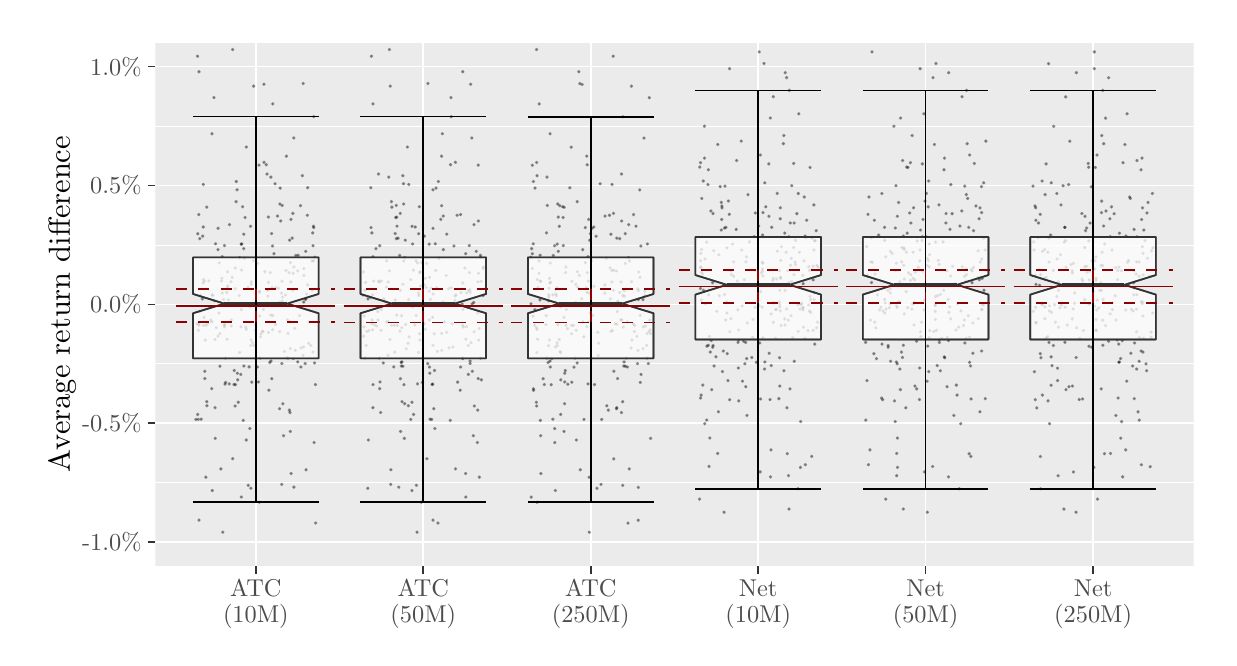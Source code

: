 % Created by tikzDevice version 0.10.1 on 2016-05-14 11:51:49
% !TEX encoding = UTF-8 Unicode
\begin{tikzpicture}[x=1pt,y=1pt]
\definecolor{fillColor}{RGB}{255,255,255}
\path[use as bounding box,fill=fillColor,fill opacity=0.00] (0,0) rectangle (426.79,220.51);
\begin{scope}
\path[clip] (  0.00,  0.00) rectangle (426.79,220.51);
\definecolor{drawColor}{RGB}{255,255,255}
\definecolor{fillColor}{RGB}{255,255,255}

\path[draw=drawColor,line width= 0.6pt,line join=round,line cap=round,fill=fillColor] (  0.00,  0.00) rectangle (426.79,220.51);
\end{scope}
\begin{scope}
\path[clip] ( 46.13, 26.01) rectangle (421.29,215.01);
\definecolor{fillColor}{gray}{0.92}

\path[fill=fillColor] ( 46.13, 26.01) rectangle (421.29,215.01);
\definecolor{drawColor}{RGB}{255,255,255}

\path[draw=drawColor,line width= 0.3pt,line join=round] ( 46.13, 56.08) --
	(421.29, 56.08);

\path[draw=drawColor,line width= 0.3pt,line join=round] ( 46.13, 99.04) --
	(421.29, 99.04);

\path[draw=drawColor,line width= 0.3pt,line join=round] ( 46.13,141.99) --
	(421.29,141.99);

\path[draw=drawColor,line width= 0.3pt,line join=round] ( 46.13,184.94) --
	(421.29,184.94);

\path[draw=drawColor,line width= 0.6pt,line join=round] ( 46.13, 34.61) --
	(421.29, 34.61);

\path[draw=drawColor,line width= 0.6pt,line join=round] ( 46.13, 77.56) --
	(421.29, 77.56);

\path[draw=drawColor,line width= 0.6pt,line join=round] ( 46.13,120.51) --
	(421.29,120.51);

\path[draw=drawColor,line width= 0.6pt,line join=round] ( 46.13,163.47) --
	(421.29,163.47);

\path[draw=drawColor,line width= 0.6pt,line join=round] ( 46.13,206.42) --
	(421.29,206.42);

\path[draw=drawColor,line width= 0.6pt,line join=round] ( 82.44, 26.01) --
	( 82.44,215.01);

\path[draw=drawColor,line width= 0.6pt,line join=round] (142.95, 26.01) --
	(142.95,215.01);

\path[draw=drawColor,line width= 0.6pt,line join=round] (203.46, 26.01) --
	(203.46,215.01);

\path[draw=drawColor,line width= 0.6pt,line join=round] (263.97, 26.01) --
	(263.97,215.01);

\path[draw=drawColor,line width= 0.6pt,line join=round] (324.48, 26.01) --
	(324.48,215.01);

\path[draw=drawColor,line width= 0.6pt,line join=round] (384.99, 26.01) --
	(384.99,215.01);
\definecolor{drawColor}{RGB}{0,0,0}
\definecolor{fillColor}{RGB}{0,0,0}

\path[draw=drawColor,draw opacity=0.30,line width= 0.4pt,line join=round,line cap=round,fill=fillColor,fill opacity=0.30] ( 77.02, 95.22) circle (  0.46);

\path[draw=drawColor,draw opacity=0.30,line width= 0.4pt,line join=round,line cap=round,fill=fillColor,fill opacity=0.30] ( 90.59,126.31) circle (  0.46);

\path[draw=drawColor,draw opacity=0.30,line width= 0.4pt,line join=round,line cap=round,fill=fillColor,fill opacity=0.30] (101.60,114.16) circle (  0.46);

\path[draw=drawColor,draw opacity=0.30,line width= 0.4pt,line join=round,line cap=round,fill=fillColor,fill opacity=0.30] ( 87.16, 89.52) circle (  0.46);

\path[draw=drawColor,draw opacity=0.30,line width= 0.4pt,line join=round,line cap=round,fill=fillColor,fill opacity=0.30] ( 89.61,126.54) circle (  0.46);

\path[draw=drawColor,draw opacity=0.30,line width= 0.4pt,line join=round,line cap=round,fill=fillColor,fill opacity=0.30] ( 86.60,120.90) circle (  0.46);

\path[draw=drawColor,draw opacity=0.30,line width= 0.4pt,line join=round,line cap=round,fill=fillColor,fill opacity=0.30] ( 71.30, 91.71) circle (  0.46);

\path[draw=drawColor,draw opacity=0.30,line width= 0.4pt,line join=round,line cap=round,fill=fillColor,fill opacity=0.30] ( 71.11,141.77) circle (  0.46);

\path[draw=drawColor,draw opacity=0.30,line width= 0.4pt,line join=round,line cap=round,fill=fillColor,fill opacity=0.30] ( 95.57,144.46) circle (  0.46);

\path[draw=drawColor,draw opacity=0.30,line width= 0.4pt,line join=round,line cap=round,fill=fillColor,fill opacity=0.30] ( 74.64, 96.64) circle (  0.46);

\path[draw=drawColor,draw opacity=0.30,line width= 0.4pt,line join=round,line cap=round,fill=fillColor,fill opacity=0.30] ( 95.07,128.63) circle (  0.46);

\path[draw=drawColor,draw opacity=0.30,line width= 0.4pt,line join=round,line cap=round,fill=fillColor,fill opacity=0.30] ( 72.83, 91.80) circle (  0.46);

\path[draw=drawColor,draw opacity=0.30,line width= 0.4pt,line join=round,line cap=round,fill=fillColor,fill opacity=0.30] (103.11,141.72) circle (  0.46);

\path[draw=drawColor,draw opacity=0.30,line width= 0.4pt,line join=round,line cap=round,fill=fillColor,fill opacity=0.30] ( 66.63,123.99) circle (  0.46);

\path[draw=drawColor,draw opacity=0.30,line width= 0.4pt,line join=round,line cap=round,fill=fillColor,fill opacity=0.30] ( 78.56,151.91) circle (  0.46);

\path[draw=drawColor,draw opacity=0.30,line width= 0.4pt,line join=round,line cap=round,fill=fillColor,fill opacity=0.30] ( 91.94,121.75) circle (  0.46);

\path[draw=drawColor,draw opacity=0.30,line width= 0.4pt,line join=round,line cap=round,fill=fillColor,fill opacity=0.30] ( 72.54,122.15) circle (  0.46);

\path[draw=drawColor,draw opacity=0.30,line width= 0.4pt,line join=round,line cap=round,fill=fillColor,fill opacity=0.30] ( 80.78,127.79) circle (  0.46);

\path[draw=drawColor,draw opacity=0.30,line width= 0.4pt,line join=round,line cap=round,fill=fillColor,fill opacity=0.30] ( 85.19,118.68) circle (  0.46);

\path[draw=drawColor,draw opacity=0.30,line width= 0.4pt,line join=round,line cap=round,fill=fillColor,fill opacity=0.30] ( 97.73,138.24) circle (  0.46);

\path[draw=drawColor,draw opacity=0.30,line width= 0.4pt,line join=round,line cap=round,fill=fillColor,fill opacity=0.30] ( 63.53,112.92) circle (  0.46);

\path[draw=drawColor,draw opacity=0.30,line width= 0.4pt,line join=round,line cap=round,fill=fillColor,fill opacity=0.30] (103.27,148.78) circle (  0.46);

\path[draw=drawColor,draw opacity=0.30,line width= 0.4pt,line join=round,line cap=round,fill=fillColor,fill opacity=0.30] ( 94.89, 74.61) circle (  0.46);

\path[draw=drawColor,draw opacity=0.30,line width= 0.4pt,line join=round,line cap=round,fill=fillColor,fill opacity=0.30] ( 83.11,135.33) circle (  0.46);

\path[draw=drawColor,draw opacity=0.30,line width= 0.4pt,line join=round,line cap=round,fill=fillColor,fill opacity=0.30] ( 77.17,118.61) circle (  0.46);

\path[draw=drawColor,draw opacity=0.30,line width= 0.4pt,line join=round,line cap=round,fill=fillColor,fill opacity=0.30] ( 80.84,128.66) circle (  0.46);

\path[draw=drawColor,draw opacity=0.30,line width= 0.4pt,line join=round,line cap=round,fill=fillColor,fill opacity=0.30] ( 82.69,120.62) circle (  0.46);

\path[draw=drawColor,draw opacity=0.30,line width= 0.4pt,line join=round,line cap=round,fill=fillColor,fill opacity=0.30] ( 73.43,128.67) circle (  0.46);

\path[draw=drawColor,draw opacity=0.30,line width= 0.4pt,line join=round,line cap=round,fill=fillColor,fill opacity=0.30] ( 86.79,125.51) circle (  0.46);

\path[draw=drawColor,draw opacity=0.30,line width= 0.4pt,line join=round,line cap=round,fill=fillColor,fill opacity=0.30] ( 63.13,122.52) circle (  0.46);

\path[draw=drawColor,draw opacity=0.30,line width= 0.4pt,line join=round,line cap=round,fill=fillColor,fill opacity=0.30] ( 67.66,107.82) circle (  0.46);

\path[draw=drawColor,draw opacity=0.30,line width= 0.4pt,line join=round,line cap=round,fill=fillColor,fill opacity=0.30] ( 91.80, 55.48) circle (  0.46);

\path[draw=drawColor,draw opacity=0.30,line width= 0.4pt,line join=round,line cap=round,fill=fillColor,fill opacity=0.30] ( 89.55,113.25) circle (  0.46);

\path[draw=drawColor,draw opacity=0.30,line width= 0.4pt,line join=round,line cap=round,fill=fillColor,fill opacity=0.30] ( 86.77,123.52) circle (  0.46);

\path[draw=drawColor,draw opacity=0.30,line width= 0.4pt,line join=round,line cap=round,fill=fillColor,fill opacity=0.30] ( 84.28,109.88) circle (  0.46);

\path[draw=drawColor,draw opacity=0.30,line width= 0.4pt,line join=round,line cap=round,fill=fillColor,fill opacity=0.30] ( 89.40,164.11) circle (  0.46);

\path[draw=drawColor,draw opacity=0.30,line width= 0.4pt,line join=round,line cap=round,fill=fillColor,fill opacity=0.30] ( 81.24,106.68) circle (  0.46);

\path[draw=drawColor,draw opacity=0.30,line width= 0.4pt,line join=round,line cap=round,fill=fillColor,fill opacity=0.30] ( 61.47,146.04) circle (  0.46);

\path[draw=drawColor,draw opacity=0.30,line width= 0.4pt,line join=round,line cap=round,fill=fillColor,fill opacity=0.30] ( 64.01, 96.35) circle (  0.46);

\path[draw=drawColor,draw opacity=0.30,line width= 0.4pt,line join=round,line cap=round,fill=fillColor,fill opacity=0.30] ( 75.06, 91.53) circle (  0.46);

\path[draw=drawColor,draw opacity=0.30,line width= 0.4pt,line join=round,line cap=round,fill=fillColor,fill opacity=0.30] (101.06,152.73) circle (  0.46);

\path[draw=drawColor,draw opacity=0.30,line width= 0.4pt,line join=round,line cap=round,fill=fillColor,fill opacity=0.30] ( 93.49,174.08) circle (  0.46);

\path[draw=drawColor,draw opacity=0.30,line width= 0.4pt,line join=round,line cap=round,fill=fillColor,fill opacity=0.30] ( 64.76, 83.92) circle (  0.46);

\path[draw=drawColor,draw opacity=0.30,line width= 0.4pt,line join=round,line cap=round,fill=fillColor,fill opacity=0.30] ( 67.89,142.40) circle (  0.46);

\path[draw=drawColor,draw opacity=0.30,line width= 0.4pt,line join=round,line cap=round,fill=fillColor,fill opacity=0.30] ( 71.44,101.13) circle (  0.46);

\path[draw=drawColor,draw opacity=0.30,line width= 0.4pt,line join=round,line cap=round,fill=fillColor,fill opacity=0.30] ( 63.72,115.86) circle (  0.46);

\path[draw=drawColor,draw opacity=0.30,line width= 0.4pt,line join=round,line cap=round,fill=fillColor,fill opacity=0.30] ( 64.02, 93.72) circle (  0.46);

\path[draw=drawColor,draw opacity=0.30,line width= 0.4pt,line join=round,line cap=round,fill=fillColor,fill opacity=0.30] ( 94.96,135.61) circle (  0.46);

\path[draw=drawColor,draw opacity=0.30,line width= 0.4pt,line join=round,line cap=round,fill=fillColor,fill opacity=0.30] (100.41,122.34) circle (  0.46);

\path[draw=drawColor,draw opacity=0.30,line width= 0.4pt,line join=round,line cap=round,fill=fillColor,fill opacity=0.30] ( 75.93,120.69) circle (  0.46);

\path[draw=drawColor,draw opacity=0.30,line width= 0.4pt,line join=round,line cap=round,fill=fillColor,fill opacity=0.30] ( 63.47,163.86) circle (  0.46);

\path[draw=drawColor,draw opacity=0.30,line width= 0.4pt,line join=round,line cap=round,fill=fillColor,fill opacity=0.30] ( 62.22,117.95) circle (  0.46);

\path[draw=drawColor,draw opacity=0.30,line width= 0.4pt,line join=round,line cap=round,fill=fillColor,fill opacity=0.30] ( 63.40,128.28) circle (  0.46);

\path[draw=drawColor,draw opacity=0.30,line width= 0.4pt,line join=round,line cap=round,fill=fillColor,fill opacity=0.30] ( 91.85, 99.14) circle (  0.46);

\path[draw=drawColor,draw opacity=0.30,line width= 0.4pt,line join=round,line cap=round,fill=fillColor,fill opacity=0.30] ( 61.24,113.52) circle (  0.46);

\path[draw=drawColor,draw opacity=0.30,line width= 0.4pt,line join=round,line cap=round,fill=fillColor,fill opacity=0.30] ( 75.88, 93.25) circle (  0.46);

\path[draw=drawColor,draw opacity=0.30,line width= 0.4pt,line join=round,line cap=round,fill=fillColor,fill opacity=0.30] ( 77.22, 50.91) circle (  0.46);

\path[draw=drawColor,draw opacity=0.30,line width= 0.4pt,line join=round,line cap=round,fill=fillColor,fill opacity=0.30] ( 86.21,170.99) circle (  0.46);

\path[draw=drawColor,draw opacity=0.30,line width= 0.4pt,line join=round,line cap=round,fill=fillColor,fill opacity=0.30] ( 77.35,142.35) circle (  0.46);

\path[draw=drawColor,draw opacity=0.30,line width= 0.4pt,line join=round,line cap=round,fill=fillColor,fill opacity=0.30] ( 97.59,132.61) circle (  0.46);

\path[draw=drawColor,draw opacity=0.30,line width= 0.4pt,line join=round,line cap=round,fill=fillColor,fill opacity=0.30] ( 87.49, 99.52) circle (  0.46);

\path[draw=drawColor,draw opacity=0.30,line width= 0.4pt,line join=round,line cap=round,fill=fillColor,fill opacity=0.30] ( 83.78,124.90) circle (  0.46);

\path[draw=drawColor,draw opacity=0.30,line width= 0.4pt,line join=round,line cap=round,fill=fillColor,fill opacity=0.30] ( 76.10, 85.16) circle (  0.46);

\path[draw=drawColor,draw opacity=0.30,line width= 0.4pt,line join=round,line cap=round,fill=fillColor,fill opacity=0.30] ( 74.99,126.17) circle (  0.46);

\path[draw=drawColor,draw opacity=0.30,line width= 0.4pt,line join=round,line cap=round,fill=fillColor,fill opacity=0.30] ( 61.72,111.16) circle (  0.46);

\path[draw=drawColor,draw opacity=0.30,line width= 0.4pt,line join=round,line cap=round,fill=fillColor,fill opacity=0.30] ( 82.41,112.94) circle (  0.46);

\path[draw=drawColor,draw opacity=0.30,line width= 0.4pt,line join=round,line cap=round,fill=fillColor,fill opacity=0.30] ( 93.65,101.21) circle (  0.46);

\path[draw=drawColor,draw opacity=0.30,line width= 0.4pt,line join=round,line cap=round,fill=fillColor,fill opacity=0.30] ( 62.70, 79.04) circle (  0.46);

\path[draw=drawColor,draw opacity=0.30,line width= 0.4pt,line join=round,line cap=round,fill=fillColor,fill opacity=0.30] ( 97.57, 99.74) circle (  0.46);

\path[draw=drawColor,draw opacity=0.30,line width= 0.4pt,line join=round,line cap=round,fill=fillColor,fill opacity=0.30] ( 94.08,110.03) circle (  0.46);

\path[draw=drawColor,draw opacity=0.30,line width= 0.4pt,line join=round,line cap=round,fill=fillColor,fill opacity=0.30] ( 91.13,156.80) circle (  0.46);

\path[draw=drawColor,draw opacity=0.30,line width= 0.4pt,line join=round,line cap=round,fill=fillColor,fill opacity=0.30] ( 61.84,152.97) circle (  0.46);

\path[draw=drawColor,draw opacity=0.30,line width= 0.4pt,line join=round,line cap=round,fill=fillColor,fill opacity=0.30] ( 85.40,171.86) circle (  0.46);

\path[draw=drawColor,draw opacity=0.30,line width= 0.4pt,line join=round,line cap=round,fill=fillColor,fill opacity=0.30] ( 64.73, 85.36) circle (  0.46);

\path[draw=drawColor,draw opacity=0.30,line width= 0.4pt,line join=round,line cap=round,fill=fillColor,fill opacity=0.30] ( 72.22,126.54) circle (  0.46);

\path[draw=drawColor,draw opacity=0.30,line width= 0.4pt,line join=round,line cap=round,fill=fillColor,fill opacity=0.30] ( 91.70,124.60) circle (  0.46);

\path[draw=drawColor,draw opacity=0.30,line width= 0.4pt,line join=round,line cap=round,fill=fillColor,fill opacity=0.30] ( 69.47, 98.17) circle (  0.46);

\path[draw=drawColor,draw opacity=0.30,line width= 0.4pt,line join=round,line cap=round,fill=fillColor,fill opacity=0.30] ( 67.71, 83.20) circle (  0.46);

\path[draw=drawColor,draw opacity=0.30,line width= 0.4pt,line join=round,line cap=round,fill=fillColor,fill opacity=0.30] (103.49, 70.61) circle (  0.46);

\path[draw=drawColor,draw opacity=0.30,line width= 0.4pt,line join=round,line cap=round,fill=fillColor,fill opacity=0.30] ( 82.26,111.08) circle (  0.46);

\path[draw=drawColor,draw opacity=0.30,line width= 0.4pt,line join=round,line cap=round,fill=fillColor,fill opacity=0.30] ( 75.37,164.92) circle (  0.46);

\path[draw=drawColor,draw opacity=0.30,line width= 0.4pt,line join=round,line cap=round,fill=fillColor,fill opacity=0.30] ( 61.63, 78.95) circle (  0.46);

\path[draw=drawColor,draw opacity=0.30,line width= 0.4pt,line join=round,line cap=round,fill=fillColor,fill opacity=0.30] ( 71.00,113.10) circle (  0.46);

\path[draw=drawColor,draw opacity=0.30,line width= 0.4pt,line join=round,line cap=round,fill=fillColor,fill opacity=0.30] ( 61.92, 42.55) circle (  0.46);

\path[draw=drawColor,draw opacity=0.30,line width= 0.4pt,line join=round,line cap=round,fill=fillColor,fill opacity=0.30] ( 63.45,148.48) circle (  0.46);

\path[draw=drawColor,draw opacity=0.30,line width= 0.4pt,line join=round,line cap=round,fill=fillColor,fill opacity=0.30] ( 79.00,177.38) circle (  0.46);

\path[draw=drawColor,draw opacity=0.30,line width= 0.4pt,line join=round,line cap=round,fill=fillColor,fill opacity=0.30] ( 80.66, 54.07) circle (  0.46);

\path[draw=drawColor,draw opacity=0.30,line width= 0.4pt,line join=round,line cap=round,fill=fillColor,fill opacity=0.30] ( 64.38, 58.09) circle (  0.46);

\path[draw=drawColor,draw opacity=0.30,line width= 0.4pt,line join=round,line cap=round,fill=fillColor,fill opacity=0.30] ( 85.37,200.07) circle (  0.46);

\path[draw=drawColor,draw opacity=0.30,line width= 0.4pt,line join=round,line cap=round,fill=fillColor,fill opacity=0.30] ( 66.92,123.71) circle (  0.46);

\path[draw=drawColor,draw opacity=0.30,line width= 0.4pt,line join=round,line cap=round,fill=fillColor,fill opacity=0.30] ( 69.23,135.50) circle (  0.46);

\path[draw=drawColor,draw opacity=0.30,line width= 0.4pt,line join=round,line cap=round,fill=fillColor,fill opacity=0.30] ( 80.03, 97.94) circle (  0.46);

\path[draw=drawColor,draw opacity=0.30,line width= 0.4pt,line join=round,line cap=round,fill=fillColor,fill opacity=0.30] ( 80.99, 92.42) circle (  0.46);

\path[draw=drawColor,draw opacity=0.30,line width= 0.4pt,line join=round,line cap=round,fill=fillColor,fill opacity=0.30] ( 88.22, 93.67) circle (  0.46);

\path[draw=drawColor,draw opacity=0.30,line width= 0.4pt,line join=round,line cap=round,fill=fillColor,fill opacity=0.30] ( 72.27,127.20) circle (  0.46);

\path[draw=drawColor,draw opacity=0.30,line width= 0.4pt,line join=round,line cap=round,fill=fillColor,fill opacity=0.30] ( 91.95,156.28) circle (  0.46);

\path[draw=drawColor,draw opacity=0.30,line width= 0.4pt,line join=round,line cap=round,fill=fillColor,fill opacity=0.30] ( 85.70,132.35) circle (  0.46);

\path[draw=drawColor,draw opacity=0.30,line width= 0.4pt,line join=round,line cap=round,fill=fillColor,fill opacity=0.30] ( 98.24,116.45) circle (  0.46);

\path[draw=drawColor,draw opacity=0.30,line width= 0.4pt,line join=round,line cap=round,fill=fillColor,fill opacity=0.30] ( 94.87,104.54) circle (  0.46);

\path[draw=drawColor,draw opacity=0.30,line width= 0.4pt,line join=round,line cap=round,fill=fillColor,fill opacity=0.30] ( 99.26,167.03) circle (  0.46);

\path[draw=drawColor,draw opacity=0.30,line width= 0.4pt,line join=round,line cap=round,fill=fillColor,fill opacity=0.30] ( 74.10, 64.76) circle (  0.46);

\path[draw=drawColor,draw opacity=0.30,line width= 0.4pt,line join=round,line cap=round,fill=fillColor,fill opacity=0.30] ( 76.61,103.16) circle (  0.46);

\path[draw=drawColor,draw opacity=0.30,line width= 0.4pt,line join=round,line cap=round,fill=fillColor,fill opacity=0.30] ( 77.87, 78.60) circle (  0.46);

\path[draw=drawColor,draw opacity=0.30,line width= 0.4pt,line join=round,line cap=round,fill=fillColor,fill opacity=0.30] ( 96.20, 54.48) circle (  0.46);

\path[draw=drawColor,draw opacity=0.30,line width= 0.4pt,line join=round,line cap=round,fill=fillColor,fill opacity=0.30] ( 72.22,132.26) circle (  0.46);

\path[draw=drawColor,draw opacity=0.30,line width= 0.4pt,line join=round,line cap=round,fill=fillColor,fill opacity=0.30] ( 80.29, 75.68) circle (  0.46);

\path[draw=drawColor,draw opacity=0.30,line width= 0.4pt,line join=round,line cap=round,fill=fillColor,fill opacity=0.30] ( 83.60,170.84) circle (  0.46);

\path[draw=drawColor,draw opacity=0.30,line width= 0.4pt,line join=round,line cap=round,fill=fillColor,fill opacity=0.30] (101.19,162.68) circle (  0.46);

\path[draw=drawColor,draw opacity=0.30,line width= 0.4pt,line join=round,line cap=round,fill=fillColor,fill opacity=0.30] ( 96.54,111.85) circle (  0.46);

\path[draw=drawColor,draw opacity=0.30,line width= 0.4pt,line join=round,line cap=round,fill=fillColor,fill opacity=0.30] ( 61.86,113.47) circle (  0.46);

\path[draw=drawColor,draw opacity=0.30,line width= 0.4pt,line join=round,line cap=round,fill=fillColor,fill opacity=0.30] ( 69.48,109.93) circle (  0.46);

\path[draw=drawColor,draw opacity=0.30,line width= 0.4pt,line join=round,line cap=round,fill=fillColor,fill opacity=0.30] ( 77.29,132.92) circle (  0.46);

\path[draw=drawColor,draw opacity=0.30,line width= 0.4pt,line join=round,line cap=round,fill=fillColor,fill opacity=0.30] ( 91.23,162.54) circle (  0.46);

\path[draw=drawColor,draw opacity=0.30,line width= 0.4pt,line join=round,line cap=round,fill=fillColor,fill opacity=0.30] ( 75.31,157.65) circle (  0.46);

\path[draw=drawColor,draw opacity=0.30,line width= 0.4pt,line join=round,line cap=round,fill=fillColor,fill opacity=0.30] ( 65.10,113.56) circle (  0.46);

\path[draw=drawColor,draw opacity=0.30,line width= 0.4pt,line join=round,line cap=round,fill=fillColor,fill opacity=0.30] ( 99.82,130.97) circle (  0.46);

\path[draw=drawColor,draw opacity=0.30,line width= 0.4pt,line join=round,line cap=round,fill=fillColor,fill opacity=0.30] (103.79,137.55) circle (  0.46);

\path[draw=drawColor,draw opacity=0.30,line width= 0.4pt,line join=round,line cap=round,fill=fillColor,fill opacity=0.30] ( 66.52, 90.09) circle (  0.46);

\path[draw=drawColor,draw opacity=0.30,line width= 0.4pt,line join=round,line cap=round,fill=fillColor,fill opacity=0.30] ( 77.65,155.80) circle (  0.46);

\path[draw=drawColor,draw opacity=0.30,line width= 0.4pt,line join=round,line cap=round,fill=fillColor,fill opacity=0.30] ( 78.07,140.66) circle (  0.46);

\path[draw=drawColor,draw opacity=0.30,line width= 0.4pt,line join=round,line cap=round,fill=fillColor,fill opacity=0.30] ( 87.81,116.66) circle (  0.46);

\path[draw=drawColor,draw opacity=0.30,line width= 0.4pt,line join=round,line cap=round,fill=fillColor,fill opacity=0.30] ( 99.80,133.49) circle (  0.46);

\path[draw=drawColor,draw opacity=0.30,line width= 0.4pt,line join=round,line cap=round,fill=fillColor,fill opacity=0.30] ( 86.61,125.87) circle (  0.46);

\path[draw=drawColor,draw opacity=0.30,line width= 0.4pt,line join=round,line cap=round,fill=fillColor,fill opacity=0.30] (103.11,103.30) circle (  0.46);

\path[draw=drawColor,draw opacity=0.30,line width= 0.4pt,line join=round,line cap=round,fill=fillColor,fill opacity=0.30] (100.26, 99.13) circle (  0.46);

\path[draw=drawColor,draw opacity=0.30,line width= 0.4pt,line join=round,line cap=round,fill=fillColor,fill opacity=0.30] (100.48,139.69) circle (  0.46);

\path[draw=drawColor,draw opacity=0.30,line width= 0.4pt,line join=round,line cap=round,fill=fillColor,fill opacity=0.30] ( 67.47,121.94) circle (  0.46);

\path[draw=drawColor,draw opacity=0.30,line width= 0.4pt,line join=round,line cap=round,fill=fillColor,fill opacity=0.30] (103.65, 99.36) circle (  0.46);

\path[draw=drawColor,draw opacity=0.30,line width= 0.4pt,line join=round,line cap=round,fill=fillColor,fill opacity=0.30] ( 84.82,110.78) circle (  0.46);

\path[draw=drawColor,draw opacity=0.30,line width= 0.4pt,line join=round,line cap=round,fill=fillColor,fill opacity=0.30] ( 65.46,128.96) circle (  0.46);

\path[draw=drawColor,draw opacity=0.30,line width= 0.4pt,line join=round,line cap=round,fill=fillColor,fill opacity=0.30] ( 63.46,129.48) circle (  0.46);

\path[draw=drawColor,draw opacity=0.30,line width= 0.4pt,line join=round,line cap=round,fill=fillColor,fill opacity=0.30] ( 89.00,138.84) circle (  0.46);

\path[draw=drawColor,draw opacity=0.30,line width= 0.4pt,line join=round,line cap=round,fill=fillColor,fill opacity=0.30] ( 66.14,114.88) circle (  0.46);

\path[draw=drawColor,draw opacity=0.30,line width= 0.4pt,line join=round,line cap=round,fill=fillColor,fill opacity=0.30] ( 78.11, 98.25) circle (  0.46);

\path[draw=drawColor,draw opacity=0.30,line width= 0.4pt,line join=round,line cap=round,fill=fillColor,fill opacity=0.30] (101.17,127.56) circle (  0.46);

\path[draw=drawColor,draw opacity=0.30,line width= 0.4pt,line join=round,line cap=round,fill=fillColor,fill opacity=0.30] ( 63.87,128.92) circle (  0.46);

\path[draw=drawColor,draw opacity=0.30,line width= 0.4pt,line join=round,line cap=round,fill=fillColor,fill opacity=0.30] ( 94.57, 82.31) circle (  0.46);

\path[draw=drawColor,draw opacity=0.30,line width= 0.4pt,line join=round,line cap=round,fill=fillColor,fill opacity=0.30] ( 64.69,155.66) circle (  0.46);

\path[draw=drawColor,draw opacity=0.30,line width= 0.4pt,line join=round,line cap=round,fill=fillColor,fill opacity=0.30] ( 88.30,126.62) circle (  0.46);

\path[draw=drawColor,draw opacity=0.30,line width= 0.4pt,line join=round,line cap=round,fill=fillColor,fill opacity=0.30] ( 68.81,148.00) circle (  0.46);

\path[draw=drawColor,draw opacity=0.30,line width= 0.4pt,line join=round,line cap=round,fill=fillColor,fill opacity=0.30] ( 68.77,109.06) circle (  0.46);

\path[draw=drawColor,draw opacity=0.30,line width= 0.4pt,line join=round,line cap=round,fill=fillColor,fill opacity=0.30] ( 73.90,130.31) circle (  0.46);

\path[draw=drawColor,draw opacity=0.30,line width= 0.4pt,line join=round,line cap=round,fill=fillColor,fill opacity=0.30] ( 80.75,107.67) circle (  0.46);

\path[draw=drawColor,draw opacity=0.30,line width= 0.4pt,line join=round,line cap=round,fill=fillColor,fill opacity=0.30] (103.31,136.28) circle (  0.46);

\path[draw=drawColor,draw opacity=0.30,line width= 0.4pt,line join=round,line cap=round,fill=fillColor,fill opacity=0.30] ( 61.91,112.93) circle (  0.46);

\path[draw=drawColor,draw opacity=0.30,line width= 0.4pt,line join=round,line cap=round,fill=fillColor,fill opacity=0.30] ( 93.35,132.77) circle (  0.46);

\path[draw=drawColor,draw opacity=0.30,line width= 0.4pt,line join=round,line cap=round,fill=fillColor,fill opacity=0.30] ( 72.07,107.94) circle (  0.46);

\path[draw=drawColor,draw opacity=0.30,line width= 0.4pt,line join=round,line cap=round,fill=fillColor,fill opacity=0.30] ( 83.85,116.31) circle (  0.46);

\path[draw=drawColor,draw opacity=0.30,line width= 0.4pt,line join=round,line cap=round,fill=fillColor,fill opacity=0.30] ( 93.91,114.92) circle (  0.46);

\path[draw=drawColor,draw opacity=0.30,line width= 0.4pt,line join=round,line cap=round,fill=fillColor,fill opacity=0.30] (102.26,105.69) circle (  0.46);

\path[draw=drawColor,draw opacity=0.30,line width= 0.4pt,line join=round,line cap=round,fill=fillColor,fill opacity=0.30] ( 93.12,123.92) circle (  0.46);

\path[draw=drawColor,draw opacity=0.30,line width= 0.4pt,line join=round,line cap=round,fill=fillColor,fill opacity=0.30] ( 68.15,112.13) circle (  0.46);

\path[draw=drawColor,draw opacity=0.30,line width= 0.4pt,line join=round,line cap=round,fill=fillColor,fill opacity=0.30] ( 86.99,128.46) circle (  0.46);

\path[draw=drawColor,draw opacity=0.30,line width= 0.4pt,line join=round,line cap=round,fill=fillColor,fill opacity=0.30] ( 87.66,132.02) circle (  0.46);

\path[draw=drawColor,draw opacity=0.30,line width= 0.4pt,line join=round,line cap=round,fill=fillColor,fill opacity=0.30] (102.76,136.22) circle (  0.46);

\path[draw=drawColor,draw opacity=0.30,line width= 0.4pt,line join=round,line cap=round,fill=fillColor,fill opacity=0.30] ( 83.79,125.29) circle (  0.46);

\path[draw=drawColor,draw opacity=0.30,line width= 0.4pt,line join=round,line cap=round,fill=fillColor,fill opacity=0.30] ( 84.98,110.73) circle (  0.46);

\path[draw=drawColor,draw opacity=0.30,line width= 0.4pt,line join=round,line cap=round,fill=fillColor,fill opacity=0.30] ( 94.47,131.98) circle (  0.46);

\path[draw=drawColor,draw opacity=0.30,line width= 0.4pt,line join=round,line cap=round,fill=fillColor,fill opacity=0.30] (101.53,106.48) circle (  0.46);

\path[draw=drawColor,draw opacity=0.30,line width= 0.4pt,line join=round,line cap=round,fill=fillColor,fill opacity=0.30] ( 96.18,134.03) circle (  0.46);

\path[draw=drawColor,draw opacity=0.30,line width= 0.4pt,line join=round,line cap=round,fill=fillColor,fill opacity=0.30] ( 75.00,133.69) circle (  0.46);

\path[draw=drawColor,draw opacity=0.30,line width= 0.4pt,line join=round,line cap=round,fill=fillColor,fill opacity=0.30] ( 96.88,138.18) circle (  0.46);

\path[draw=drawColor,draw opacity=0.30,line width= 0.4pt,line join=round,line cap=round,fill=fillColor,fill opacity=0.30] ( 91.06,110.66) circle (  0.46);

\path[draw=drawColor,draw opacity=0.30,line width= 0.4pt,line join=round,line cap=round,fill=fillColor,fill opacity=0.30] ( 92.47, 73.07) circle (  0.46);

\path[draw=drawColor,draw opacity=0.30,line width= 0.4pt,line join=round,line cap=round,fill=fillColor,fill opacity=0.30] ( 70.05,128.95) circle (  0.46);

\path[draw=drawColor,draw opacity=0.30,line width= 0.4pt,line join=round,line cap=round,fill=fillColor,fill opacity=0.30] ( 68.79,140.31) circle (  0.46);

\path[draw=drawColor,draw opacity=0.30,line width= 0.4pt,line join=round,line cap=round,fill=fillColor,fill opacity=0.30] ( 70.29,124.61) circle (  0.46);

\path[draw=drawColor,draw opacity=0.30,line width= 0.4pt,line join=round,line cap=round,fill=fillColor,fill opacity=0.30] ( 71.53, 92.32) circle (  0.46);

\path[draw=drawColor,draw opacity=0.30,line width= 0.4pt,line join=round,line cap=round,fill=fillColor,fill opacity=0.30] ( 78.27,137.19) circle (  0.46);

\path[draw=drawColor,draw opacity=0.30,line width= 0.4pt,line join=round,line cap=round,fill=fillColor,fill opacity=0.30] ( 94.11,101.16) circle (  0.46);

\path[draw=drawColor,draw opacity=0.30,line width= 0.4pt,line join=round,line cap=round,fill=fillColor,fill opacity=0.30] ( 69.14,117.40) circle (  0.46);

\path[draw=drawColor,draw opacity=0.30,line width= 0.4pt,line join=round,line cap=round,fill=fillColor,fill opacity=0.30] ( 64.18,107.61) circle (  0.46);

\path[draw=drawColor,draw opacity=0.30,line width= 0.4pt,line join=round,line cap=round,fill=fillColor,fill opacity=0.30] ( 98.58,156.18) circle (  0.46);

\path[draw=drawColor,draw opacity=0.30,line width= 0.4pt,line join=round,line cap=round,fill=fillColor,fill opacity=0.30] ( 86.98,152.07) circle (  0.46);

\path[draw=drawColor,draw opacity=0.30,line width= 0.4pt,line join=round,line cap=round,fill=fillColor,fill opacity=0.30] ( 73.60,112.69) circle (  0.46);

\path[draw=drawColor,draw opacity=0.30,line width= 0.4pt,line join=round,line cap=round,fill=fillColor,fill opacity=0.30] ( 95.98,100.98) circle (  0.46);

\path[draw=drawColor,draw opacity=0.30,line width= 0.4pt,line join=round,line cap=round,fill=fillColor,fill opacity=0.30] ( 75.67,161.92) circle (  0.46);

\path[draw=drawColor,draw opacity=0.30,line width= 0.4pt,line join=round,line cap=round,fill=fillColor,fill opacity=0.30] ( 67.31,195.25) circle (  0.46);

\path[draw=drawColor,draw opacity=0.30,line width= 0.4pt,line join=round,line cap=round,fill=fillColor,fill opacity=0.30] ( 96.15, 15.98) circle (  0.46);

\path[draw=drawColor,draw opacity=0.30,line width= 0.4pt,line join=round,line cap=round,fill=fillColor,fill opacity=0.30] ( 70.50, 38.21) circle (  0.46);

\path[draw=drawColor,draw opacity=0.30,line width= 0.4pt,line join=round,line cap=round,fill=fillColor,fill opacity=0.30] ( 96.15,180.66) circle (  0.46);

\path[draw=drawColor,draw opacity=0.30,line width= 0.4pt,line join=round,line cap=round,fill=fillColor,fill opacity=0.30] ( 83.37, 92.50) circle (  0.46);

\path[draw=drawColor,draw opacity=0.30,line width= 0.4pt,line join=round,line cap=round,fill=fillColor,fill opacity=0.30] (100.59, 60.76) circle (  0.46);

\path[draw=drawColor,draw opacity=0.30,line width= 0.4pt,line join=round,line cap=round,fill=fillColor,fill opacity=0.30] (103.36,188.36) circle (  0.46);

\path[draw=drawColor,draw opacity=0.30,line width= 0.4pt,line join=round,line cap=round,fill=fillColor,fill opacity=0.30] ( 61.38,210.20) circle (  0.46);

\path[draw=drawColor,draw opacity=0.30,line width= 0.4pt,line join=round,line cap=round,fill=fillColor,fill opacity=0.30] (100.82,124.27) circle (  0.46);

\path[draw=drawColor,draw opacity=0.30,line width= 0.4pt,line join=round,line cap=round,fill=fillColor,fill opacity=0.30] ( 96.68,103.93) circle (  0.46);

\path[draw=drawColor,draw opacity=0.30,line width= 0.4pt,line join=round,line cap=round,fill=fillColor,fill opacity=0.30] (102.98,146.35) circle (  0.46);

\path[draw=drawColor,draw opacity=0.30,line width= 0.4pt,line join=round,line cap=round,fill=fillColor,fill opacity=0.30] ( 90.96,121.23) circle (  0.46);

\path[draw=drawColor,draw opacity=0.30,line width= 0.4pt,line join=round,line cap=round,fill=fillColor,fill opacity=0.30] ( 88.47,141.63) circle (  0.46);

\path[draw=drawColor,draw opacity=0.30,line width= 0.4pt,line join=round,line cap=round,fill=fillColor,fill opacity=0.30] ( 74.96, 83.80) circle (  0.46);

\path[draw=drawColor,draw opacity=0.30,line width= 0.4pt,line join=round,line cap=round,fill=fillColor,fill opacity=0.30] ( 95.82,153.40) circle (  0.46);

\path[draw=drawColor,draw opacity=0.30,line width= 0.4pt,line join=round,line cap=round,fill=fillColor,fill opacity=0.30] ( 94.63,143.71) circle (  0.46);

\path[draw=drawColor,draw opacity=0.30,line width= 0.4pt,line join=round,line cap=round,fill=fillColor,fill opacity=0.30] ( 60.79, 78.94) circle (  0.46);

\path[draw=drawColor,draw opacity=0.30,line width= 0.4pt,line join=round,line cap=round,fill=fillColor,fill opacity=0.30] ( 66.59,182.18) circle (  0.46);

\path[draw=drawColor,draw opacity=0.30,line width= 0.4pt,line join=round,line cap=round,fill=fillColor,fill opacity=0.30] ( 63.23,145.18) circle (  0.46);

\path[draw=drawColor,draw opacity=0.30,line width= 0.4pt,line join=round,line cap=round,fill=fillColor,fill opacity=0.30] ( 76.59,137.42) circle (  0.46);

\path[draw=drawColor,draw opacity=0.30,line width= 0.4pt,line join=round,line cap=round,fill=fillColor,fill opacity=0.30] ( 77.06,112.42) circle (  0.46);

\path[draw=drawColor,draw opacity=0.30,line width= 0.4pt,line join=round,line cap=round,fill=fillColor,fill opacity=0.30] ( 95.20, 59.41) circle (  0.46);

\path[draw=drawColor,draw opacity=0.30,line width= 0.4pt,line join=round,line cap=round,fill=fillColor,fill opacity=0.30] ( 62.18,144.29) circle (  0.46);

\path[draw=drawColor,draw opacity=0.30,line width= 0.4pt,line join=round,line cap=round,fill=fillColor,fill opacity=0.30] ( 84.01,101.12) circle (  0.46);

\path[draw=drawColor,draw opacity=0.30,line width= 0.4pt,line join=round,line cap=round,fill=fillColor,fill opacity=0.30] ( 91.42,150.67) circle (  0.46);

\path[draw=drawColor,draw opacity=0.30,line width= 0.4pt,line join=round,line cap=round,fill=fillColor,fill opacity=0.30] ( 95.95,131.74) circle (  0.46);

\path[draw=drawColor,draw opacity=0.30,line width= 0.4pt,line join=round,line cap=round,fill=fillColor,fill opacity=0.30] ( 78.10,145.89) circle (  0.46);

\path[draw=drawColor,draw opacity=0.30,line width= 0.4pt,line join=round,line cap=round,fill=fillColor,fill opacity=0.30] ( 70.79,122.27) circle (  0.46);

\path[draw=drawColor,draw opacity=0.30,line width= 0.4pt,line join=round,line cap=round,fill=fillColor,fill opacity=0.30] ( 95.78,125.62) circle (  0.46);

\path[draw=drawColor,draw opacity=0.30,line width= 0.4pt,line join=round,line cap=round,fill=fillColor,fill opacity=0.30] (103.35,148.27) circle (  0.46);

\path[draw=drawColor,draw opacity=0.30,line width= 0.4pt,line join=round,line cap=round,fill=fillColor,fill opacity=0.30] (102.84,125.58) circle (  0.46);

\path[draw=drawColor,draw opacity=0.30,line width= 0.4pt,line join=round,line cap=round,fill=fillColor,fill opacity=0.30] ( 83.01, 97.88) circle (  0.46);

\path[draw=drawColor,draw opacity=0.30,line width= 0.4pt,line join=round,line cap=round,fill=fillColor,fill opacity=0.30] ( 78.76,112.31) circle (  0.46);

\path[draw=drawColor,draw opacity=0.30,line width= 0.4pt,line join=round,line cap=round,fill=fillColor,fill opacity=0.30] ( 81.72,105.72) circle (  0.46);

\path[draw=drawColor,draw opacity=0.30,line width= 0.4pt,line join=round,line cap=round,fill=fillColor,fill opacity=0.30] ( 75.77, 95.65) circle (  0.46);

\path[draw=drawColor,draw opacity=0.30,line width= 0.4pt,line join=round,line cap=round,fill=fillColor,fill opacity=0.30] ( 92.10,123.14) circle (  0.46);

\path[draw=drawColor,draw opacity=0.30,line width= 0.4pt,line join=round,line cap=round,fill=fillColor,fill opacity=0.30] ( 78.98, 71.52) circle (  0.46);

\path[draw=drawColor,draw opacity=0.30,line width= 0.4pt,line join=round,line cap=round,fill=fillColor,fill opacity=0.30] ( 61.90,204.59) circle (  0.46);

\path[draw=drawColor,draw opacity=0.30,line width= 0.4pt,line join=round,line cap=round,fill=fillColor,fill opacity=0.30] ( 79.62,126.74) circle (  0.46);

\path[draw=drawColor,draw opacity=0.30,line width= 0.4pt,line join=round,line cap=round,fill=fillColor,fill opacity=0.30] ( 70.16,129.96) circle (  0.46);

\path[draw=drawColor,draw opacity=0.30,line width= 0.4pt,line join=round,line cap=round,fill=fillColor,fill opacity=0.30] ( 88.14,146.11) circle (  0.46);

\path[draw=drawColor,draw opacity=0.30,line width= 0.4pt,line join=round,line cap=round,fill=fillColor,fill opacity=0.30] ( 88.49,111.33) circle (  0.46);

\path[draw=drawColor,draw opacity=0.30,line width= 0.4pt,line join=round,line cap=round,fill=fillColor,fill opacity=0.30] ( 70.31,137.75) circle (  0.46);

\path[draw=drawColor,draw opacity=0.30,line width= 0.4pt,line join=round,line cap=round,fill=fillColor,fill opacity=0.30] ( 79.00,111.52) circle (  0.46);

\path[draw=drawColor,draw opacity=0.30,line width= 0.4pt,line join=round,line cap=round,fill=fillColor,fill opacity=0.30] ( 66.56,114.21) circle (  0.46);

\path[draw=drawColor,draw opacity=0.30,line width= 0.4pt,line join=round,line cap=round,fill=fillColor,fill opacity=0.30] ( 73.60,114.90) circle (  0.46);

\path[draw=drawColor,draw opacity=0.30,line width= 0.4pt,line join=round,line cap=round,fill=fillColor,fill opacity=0.30] ( 99.66,105.12) circle (  0.46);

\path[draw=drawColor,draw opacity=0.30,line width= 0.4pt,line join=round,line cap=round,fill=fillColor,fill opacity=0.30] ( 81.53,136.27) circle (  0.46);

\path[draw=drawColor,draw opacity=0.30,line width= 0.4pt,line join=round,line cap=round,fill=fillColor,fill opacity=0.30] ( 62.50,123.92) circle (  0.46);

\path[draw=drawColor,draw opacity=0.30,line width= 0.4pt,line join=round,line cap=round,fill=fillColor,fill opacity=0.30] ( 63.66,  4.72) circle (  0.46);

\path[draw=drawColor,draw opacity=0.30,line width= 0.4pt,line join=round,line cap=round,fill=fillColor,fill opacity=0.30] ( 91.02, 82.82) circle (  0.46);

\path[draw=drawColor,draw opacity=0.30,line width= 0.4pt,line join=round,line cap=round,fill=fillColor,fill opacity=0.30] ( 83.69, 49.04) circle (  0.46);

\path[draw=drawColor,draw opacity=0.30,line width= 0.4pt,line join=round,line cap=round,fill=fillColor,fill opacity=0.30] (104.05, 41.51) circle (  0.46);

\path[draw=drawColor,draw opacity=0.30,line width= 0.4pt,line join=round,line cap=round,fill=fillColor,fill opacity=0.30] ( 66.69, 53.26) circle (  0.46);

\path[draw=drawColor,draw opacity=0.30,line width= 0.4pt,line join=round,line cap=round,fill=fillColor,fill opacity=0.30] ( 79.70, 55.14) circle (  0.46);

\path[draw=drawColor,draw opacity=0.30,line width= 0.4pt,line join=round,line cap=round,fill=fillColor,fill opacity=0.30] ( 74.08,212.61) circle (  0.46);

\path[draw=drawColor,draw opacity=0.30,line width= 0.4pt,line join=round,line cap=round,fill=fillColor,fill opacity=0.30] ( 72.93,149.35) circle (  0.46);

\path[draw=drawColor,draw opacity=0.30,line width= 0.4pt,line join=round,line cap=round,fill=fillColor,fill opacity=0.30] ( 88.58,192.97) circle (  0.46);

\path[draw=drawColor,draw opacity=0.30,line width= 0.4pt,line join=round,line cap=round,fill=fillColor,fill opacity=0.30] ( 81.64,199.38) circle (  0.46);

\path[draw=drawColor,draw opacity=0.30,line width= 0.4pt,line join=round,line cap=round,fill=fillColor,fill opacity=0.30] ( 91.87,128.87) circle (  0.46);

\path[draw=drawColor,draw opacity=0.30,line width= 0.4pt,line join=round,line cap=round,fill=fillColor,fill opacity=0.30] ( 98.73, 97.88) circle (  0.46);

\path[draw=drawColor,draw opacity=0.30,line width= 0.4pt,line join=round,line cap=round,fill=fillColor,fill opacity=0.30] ( 80.55,148.73) circle (  0.46);

\path[draw=drawColor,draw opacity=0.30,line width= 0.4pt,line join=round,line cap=round,fill=fillColor,fill opacity=0.30] ( 61.43, 80.76) circle (  0.46);

\path[draw=drawColor,draw opacity=0.30,line width= 0.4pt,line join=round,line cap=round,fill=fillColor,fill opacity=0.30] ( 90.27,152.44) circle (  0.46);

\path[draw=drawColor,draw opacity=0.30,line width= 0.4pt,line join=round,line cap=round,fill=fillColor,fill opacity=0.30] ( 71.94,124.81) circle (  0.46);

\path[draw=drawColor,draw opacity=0.30,line width= 0.4pt,line join=round,line cap=round,fill=fillColor,fill opacity=0.30] ( 74.54, 91.57) circle (  0.46);

\path[draw=drawColor,draw opacity=0.30,line width= 0.4pt,line join=round,line cap=round,fill=fillColor,fill opacity=0.30] ( 76.47,123.71) circle (  0.46);

\path[draw=drawColor,draw opacity=0.30,line width= 0.4pt,line join=round,line cap=round,fill=fillColor,fill opacity=0.30] ( 67.79, 72.10) circle (  0.46);

\path[draw=drawColor,draw opacity=0.30,line width= 0.4pt,line join=round,line cap=round,fill=fillColor,fill opacity=0.30] ( 99.55,200.34) circle (  0.46);

\path[draw=drawColor,draw opacity=0.30,line width= 0.4pt,line join=round,line cap=round,fill=fillColor,fill opacity=0.30] ( 87.03,110.40) circle (  0.46);

\path[draw=drawColor,draw opacity=0.30,line width= 0.4pt,line join=round,line cap=round,fill=fillColor,fill opacity=0.30] ( 99.75,121.37) circle (  0.46);

\path[draw=drawColor,draw opacity=0.30,line width= 0.4pt,line join=round,line cap=round,fill=fillColor,fill opacity=0.30] ( 94.79, 81.45) circle (  0.46);

\path[draw=drawColor,draw opacity=0.30,line width= 0.4pt,line join=round,line cap=round,fill=fillColor,fill opacity=0.30] ( 88.56,116.50) circle (  0.46);

\path[draw=drawColor,draw opacity=0.30,line width= 0.4pt,line join=round,line cap=round,fill=fillColor,fill opacity=0.30] ( 84.12,108.78) circle (  0.46);

\path[draw=drawColor,draw opacity=0.30,line width= 0.4pt,line join=round,line cap=round,fill=fillColor,fill opacity=0.30] ( 92.76,103.52) circle (  0.46);

\path[draw=drawColor,draw opacity=0.30,line width= 0.4pt,line join=round,line cap=round,fill=fillColor,fill opacity=0.30] ( 87.87,166.51) circle (  0.46);

\path[draw=drawColor,draw opacity=0.30,line width= 0.4pt,line join=round,line cap=round,fill=fillColor,fill opacity=0.30] ( 92.22, 84.63) circle (  0.46);

\path[draw=drawColor,draw opacity=0.30,line width= 0.4pt,line join=round,line cap=round,fill=fillColor,fill opacity=0.30] (100.50,122.59) circle (  0.46);

\path[draw=drawColor,draw opacity=0.30,line width= 0.4pt,line join=round,line cap=round,fill=fillColor,fill opacity=0.30] ( 77.15,142.29) circle (  0.46);

\path[draw=drawColor,draw opacity=0.30,line width= 0.4pt,line join=round,line cap=round,fill=fillColor,fill opacity=0.30] ( 95.13,151.23) circle (  0.46);

\path[draw=drawColor,draw opacity=0.30,line width= 0.4pt,line join=round,line cap=round,fill=fillColor,fill opacity=0.30] ( 80.63,105.65) circle (  0.46);

\path[draw=drawColor,draw opacity=0.30,line width= 0.4pt,line join=round,line cap=round,fill=fillColor,fill opacity=0.30] ( 71.22,113.14) circle (  0.46);

\path[draw=drawColor,draw opacity=0.30,line width= 0.4pt,line join=round,line cap=round,fill=fillColor,fill opacity=0.30] (103.98, 91.54) circle (  0.46);

\path[draw=drawColor,draw opacity=0.30,line width= 0.4pt,line join=round,line cap=round,fill=fillColor,fill opacity=0.30] ( 80.34,119.58) circle (  0.46);

\path[draw=drawColor,draw opacity=0.30,line width= 0.4pt,line join=round,line cap=round,fill=fillColor,fill opacity=0.30] ( 69.82, 61.08) circle (  0.46);

\path[draw=drawColor,draw opacity=0.30,line width= 0.4pt,line join=round,line cap=round,fill=fillColor,fill opacity=0.30] ( 86.49,167.62) circle (  0.46);

\path[draw=drawColor,draw opacity=0.30,line width= 0.4pt,line join=round,line cap=round,fill=fillColor,fill opacity=0.30] ( 99.50,102.10) circle (  0.46);

\path[draw=drawColor,draw opacity=0.30,line width= 0.4pt,line join=round,line cap=round,fill=fillColor,fill opacity=0.30] ( 87.93,100.06) circle (  0.46);

\path[draw=drawColor,draw opacity=0.30,line width= 0.4pt,line join=round,line cap=round,fill=fillColor,fill opacity=0.30] ( 94.76,114.20) circle (  0.46);

\path[draw=drawColor,draw opacity=0.30,line width= 0.4pt,line join=round,line cap=round,fill=fillColor,fill opacity=0.30] ( 98.75,104.81) circle (  0.46);

\path[draw=drawColor,draw opacity=0.30,line width= 0.4pt,line join=round,line cap=round,fill=fillColor,fill opacity=0.30] ( 71.10,112.39) circle (  0.46);

\path[draw=drawColor,draw opacity=0.30,line width= 0.4pt,line join=round,line cap=round,fill=fillColor,fill opacity=0.30] ( 64.45,112.95) circle (  0.46);

\path[draw=drawColor,draw opacity=0.30,line width= 0.4pt,line join=round,line cap=round,fill=fillColor,fill opacity=0.30] (159.24, 95.22) circle (  0.46);

\path[draw=drawColor,draw opacity=0.30,line width= 0.4pt,line join=round,line cap=round,fill=fillColor,fill opacity=0.30] (145.76,126.31) circle (  0.46);

\path[draw=drawColor,draw opacity=0.30,line width= 0.4pt,line join=round,line cap=round,fill=fillColor,fill opacity=0.30] (150.60,114.16) circle (  0.46);

\path[draw=drawColor,draw opacity=0.30,line width= 0.4pt,line join=round,line cap=round,fill=fillColor,fill opacity=0.30] (156.28, 89.52) circle (  0.46);

\path[draw=drawColor,draw opacity=0.30,line width= 0.4pt,line join=round,line cap=round,fill=fillColor,fill opacity=0.30] (153.02,126.54) circle (  0.46);

\path[draw=drawColor,draw opacity=0.30,line width= 0.4pt,line join=round,line cap=round,fill=fillColor,fill opacity=0.30] (146.99,120.90) circle (  0.46);

\path[draw=drawColor,draw opacity=0.30,line width= 0.4pt,line join=round,line cap=round,fill=fillColor,fill opacity=0.30] (146.33, 91.71) circle (  0.46);

\path[draw=drawColor,draw opacity=0.30,line width= 0.4pt,line join=round,line cap=round,fill=fillColor,fill opacity=0.30] (159.57,141.77) circle (  0.46);

\path[draw=drawColor,draw opacity=0.30,line width= 0.4pt,line join=round,line cap=round,fill=fillColor,fill opacity=0.30] (133.85,144.45) circle (  0.46);

\path[draw=drawColor,draw opacity=0.30,line width= 0.4pt,line join=round,line cap=round,fill=fillColor,fill opacity=0.30] (147.01, 96.64) circle (  0.46);

\path[draw=drawColor,draw opacity=0.30,line width= 0.4pt,line join=round,line cap=round,fill=fillColor,fill opacity=0.30] (130.26,128.63) circle (  0.46);

\path[draw=drawColor,draw opacity=0.30,line width= 0.4pt,line join=round,line cap=round,fill=fillColor,fill opacity=0.30] (140.88, 91.80) circle (  0.46);

\path[draw=drawColor,draw opacity=0.30,line width= 0.4pt,line join=round,line cap=round,fill=fillColor,fill opacity=0.30] (127.22,141.72) circle (  0.46);

\path[draw=drawColor,draw opacity=0.30,line width= 0.4pt,line join=round,line cap=round,fill=fillColor,fill opacity=0.30] (124.65,123.98) circle (  0.46);

\path[draw=drawColor,draw opacity=0.30,line width= 0.4pt,line join=round,line cap=round,fill=fillColor,fill opacity=0.30] (132.99,151.91) circle (  0.46);

\path[draw=drawColor,draw opacity=0.30,line width= 0.4pt,line join=round,line cap=round,fill=fillColor,fill opacity=0.30] (129.09,121.75) circle (  0.46);

\path[draw=drawColor,draw opacity=0.30,line width= 0.4pt,line join=round,line cap=round,fill=fillColor,fill opacity=0.30] (132.80,122.15) circle (  0.46);

\path[draw=drawColor,draw opacity=0.30,line width= 0.4pt,line join=round,line cap=round,fill=fillColor,fill opacity=0.30] (135.58,127.79) circle (  0.46);

\path[draw=drawColor,draw opacity=0.30,line width= 0.4pt,line join=round,line cap=round,fill=fillColor,fill opacity=0.30] (157.28,118.67) circle (  0.46);

\path[draw=drawColor,draw opacity=0.30,line width= 0.4pt,line join=round,line cap=round,fill=fillColor,fill opacity=0.30] (163.60,138.24) circle (  0.46);

\path[draw=drawColor,draw opacity=0.30,line width= 0.4pt,line join=round,line cap=round,fill=fillColor,fill opacity=0.30] (133.57,112.92) circle (  0.46);

\path[draw=drawColor,draw opacity=0.30,line width= 0.4pt,line join=round,line cap=round,fill=fillColor,fill opacity=0.30] (133.45,148.78) circle (  0.46);

\path[draw=drawColor,draw opacity=0.30,line width= 0.4pt,line join=round,line cap=round,fill=fillColor,fill opacity=0.30] (134.75, 74.61) circle (  0.46);

\path[draw=drawColor,draw opacity=0.30,line width= 0.4pt,line join=round,line cap=round,fill=fillColor,fill opacity=0.30] (144.17,135.33) circle (  0.46);

\path[draw=drawColor,draw opacity=0.30,line width= 0.4pt,line join=round,line cap=round,fill=fillColor,fill opacity=0.30] (127.76,118.61) circle (  0.46);

\path[draw=drawColor,draw opacity=0.30,line width= 0.4pt,line join=round,line cap=round,fill=fillColor,fill opacity=0.30] (127.06,128.65) circle (  0.46);

\path[draw=drawColor,draw opacity=0.30,line width= 0.4pt,line join=round,line cap=round,fill=fillColor,fill opacity=0.30] (157.04,120.62) circle (  0.46);

\path[draw=drawColor,draw opacity=0.30,line width= 0.4pt,line join=round,line cap=round,fill=fillColor,fill opacity=0.30] (162.72,128.67) circle (  0.46);

\path[draw=drawColor,draw opacity=0.30,line width= 0.4pt,line join=round,line cap=round,fill=fillColor,fill opacity=0.30] (159.26,125.51) circle (  0.46);

\path[draw=drawColor,draw opacity=0.30,line width= 0.4pt,line join=round,line cap=round,fill=fillColor,fill opacity=0.30] (122.95,122.52) circle (  0.46);

\path[draw=drawColor,draw opacity=0.30,line width= 0.4pt,line join=round,line cap=round,fill=fillColor,fill opacity=0.30] (130.92,107.82) circle (  0.46);

\path[draw=drawColor,draw opacity=0.30,line width= 0.4pt,line join=round,line cap=round,fill=fillColor,fill opacity=0.30] (131.19, 55.48) circle (  0.46);

\path[draw=drawColor,draw opacity=0.30,line width= 0.4pt,line join=round,line cap=round,fill=fillColor,fill opacity=0.30] (136.58,113.25) circle (  0.46);

\path[draw=drawColor,draw opacity=0.30,line width= 0.4pt,line join=round,line cap=round,fill=fillColor,fill opacity=0.30] (154.45,123.52) circle (  0.46);

\path[draw=drawColor,draw opacity=0.30,line width= 0.4pt,line join=round,line cap=round,fill=fillColor,fill opacity=0.30] (146.90,109.88) circle (  0.46);

\path[draw=drawColor,draw opacity=0.30,line width= 0.4pt,line join=round,line cap=round,fill=fillColor,fill opacity=0.30] (135.81,164.11) circle (  0.46);

\path[draw=drawColor,draw opacity=0.30,line width= 0.4pt,line join=round,line cap=round,fill=fillColor,fill opacity=0.30] (160.22,106.68) circle (  0.46);

\path[draw=drawColor,draw opacity=0.30,line width= 0.4pt,line join=round,line cap=round,fill=fillColor,fill opacity=0.30] (141.29,146.04) circle (  0.46);

\path[draw=drawColor,draw opacity=0.30,line width= 0.4pt,line join=round,line cap=round,fill=fillColor,fill opacity=0.30] (160.67, 96.35) circle (  0.46);

\path[draw=drawColor,draw opacity=0.30,line width= 0.4pt,line join=round,line cap=round,fill=fillColor,fill opacity=0.30] (135.96, 91.52) circle (  0.46);

\path[draw=drawColor,draw opacity=0.30,line width= 0.4pt,line join=round,line cap=round,fill=fillColor,fill opacity=0.30] (155.19,152.73) circle (  0.46);

\path[draw=drawColor,draw opacity=0.30,line width= 0.4pt,line join=round,line cap=round,fill=fillColor,fill opacity=0.30] (149.56,174.08) circle (  0.46);

\path[draw=drawColor,draw opacity=0.30,line width= 0.4pt,line join=round,line cap=round,fill=fillColor,fill opacity=0.30] (137.55, 83.91) circle (  0.46);

\path[draw=drawColor,draw opacity=0.30,line width= 0.4pt,line join=round,line cap=round,fill=fillColor,fill opacity=0.30] (147.29,142.40) circle (  0.46);

\path[draw=drawColor,draw opacity=0.30,line width= 0.4pt,line join=round,line cap=round,fill=fillColor,fill opacity=0.30] (127.06,101.13) circle (  0.46);

\path[draw=drawColor,draw opacity=0.30,line width= 0.4pt,line join=round,line cap=round,fill=fillColor,fill opacity=0.30] (146.29,115.86) circle (  0.46);

\path[draw=drawColor,draw opacity=0.30,line width= 0.4pt,line join=round,line cap=round,fill=fillColor,fill opacity=0.30] (162.79, 93.72) circle (  0.46);

\path[draw=drawColor,draw opacity=0.30,line width= 0.4pt,line join=round,line cap=round,fill=fillColor,fill opacity=0.30] (142.24,135.61) circle (  0.46);

\path[draw=drawColor,draw opacity=0.30,line width= 0.4pt,line join=round,line cap=round,fill=fillColor,fill opacity=0.30] (145.51,122.33) circle (  0.46);

\path[draw=drawColor,draw opacity=0.30,line width= 0.4pt,line join=round,line cap=round,fill=fillColor,fill opacity=0.30] (160.61,120.69) circle (  0.46);

\path[draw=drawColor,draw opacity=0.30,line width= 0.4pt,line join=round,line cap=round,fill=fillColor,fill opacity=0.30] (137.72,163.86) circle (  0.46);

\path[draw=drawColor,draw opacity=0.30,line width= 0.4pt,line join=round,line cap=round,fill=fillColor,fill opacity=0.30] (126.49,117.94) circle (  0.46);

\path[draw=drawColor,draw opacity=0.30,line width= 0.4pt,line join=round,line cap=round,fill=fillColor,fill opacity=0.30] (157.25,128.28) circle (  0.46);

\path[draw=drawColor,draw opacity=0.30,line width= 0.4pt,line join=round,line cap=round,fill=fillColor,fill opacity=0.30] (159.88, 99.14) circle (  0.46);

\path[draw=drawColor,draw opacity=0.30,line width= 0.4pt,line join=round,line cap=round,fill=fillColor,fill opacity=0.30] (153.39,113.52) circle (  0.46);

\path[draw=drawColor,draw opacity=0.30,line width= 0.4pt,line join=round,line cap=round,fill=fillColor,fill opacity=0.30] (163.95, 93.25) circle (  0.46);

\path[draw=drawColor,draw opacity=0.30,line width= 0.4pt,line join=round,line cap=round,fill=fillColor,fill opacity=0.30] (158.32, 50.90) circle (  0.46);

\path[draw=drawColor,draw opacity=0.30,line width= 0.4pt,line join=round,line cap=round,fill=fillColor,fill opacity=0.30] (152.80,170.99) circle (  0.46);

\path[draw=drawColor,draw opacity=0.30,line width= 0.4pt,line join=round,line cap=round,fill=fillColor,fill opacity=0.30] (139.08,142.35) circle (  0.46);

\path[draw=drawColor,draw opacity=0.30,line width= 0.4pt,line join=round,line cap=round,fill=fillColor,fill opacity=0.30] (130.71,132.61) circle (  0.46);

\path[draw=drawColor,draw opacity=0.30,line width= 0.4pt,line join=round,line cap=round,fill=fillColor,fill opacity=0.30] (134.96, 99.51) circle (  0.46);

\path[draw=drawColor,draw opacity=0.30,line width= 0.4pt,line join=round,line cap=round,fill=fillColor,fill opacity=0.30] (159.91,124.90) circle (  0.46);

\path[draw=drawColor,draw opacity=0.30,line width= 0.4pt,line join=round,line cap=round,fill=fillColor,fill opacity=0.30] (138.86, 85.16) circle (  0.46);

\path[draw=drawColor,draw opacity=0.30,line width= 0.4pt,line join=round,line cap=round,fill=fillColor,fill opacity=0.30] (152.05,126.16) circle (  0.46);

\path[draw=drawColor,draw opacity=0.30,line width= 0.4pt,line join=round,line cap=round,fill=fillColor,fill opacity=0.30] (127.71,111.15) circle (  0.46);

\path[draw=drawColor,draw opacity=0.30,line width= 0.4pt,line join=round,line cap=round,fill=fillColor,fill opacity=0.30] (131.47,112.94) circle (  0.46);

\path[draw=drawColor,draw opacity=0.30,line width= 0.4pt,line join=round,line cap=round,fill=fillColor,fill opacity=0.30] (121.89,101.21) circle (  0.46);

\path[draw=drawColor,draw opacity=0.30,line width= 0.4pt,line join=round,line cap=round,fill=fillColor,fill opacity=0.30] (145.40, 79.04) circle (  0.46);

\path[draw=drawColor,draw opacity=0.30,line width= 0.4pt,line join=round,line cap=round,fill=fillColor,fill opacity=0.30] (135.22, 99.74) circle (  0.46);

\path[draw=drawColor,draw opacity=0.30,line width= 0.4pt,line join=round,line cap=round,fill=fillColor,fill opacity=0.30] (149.61,110.02) circle (  0.46);

\path[draw=drawColor,draw opacity=0.30,line width= 0.4pt,line join=round,line cap=round,fill=fillColor,fill opacity=0.30] (135.84,156.80) circle (  0.46);

\path[draw=drawColor,draw opacity=0.30,line width= 0.4pt,line join=round,line cap=round,fill=fillColor,fill opacity=0.30] (156.43,152.97) circle (  0.46);

\path[draw=drawColor,draw opacity=0.30,line width= 0.4pt,line join=round,line cap=round,fill=fillColor,fill opacity=0.30] (154.56,171.85) circle (  0.46);

\path[draw=drawColor,draw opacity=0.30,line width= 0.4pt,line join=round,line cap=round,fill=fillColor,fill opacity=0.30] (135.29, 85.36) circle (  0.46);

\path[draw=drawColor,draw opacity=0.30,line width= 0.4pt,line join=round,line cap=round,fill=fillColor,fill opacity=0.30] (147.77,126.54) circle (  0.46);

\path[draw=drawColor,draw opacity=0.30,line width= 0.4pt,line join=round,line cap=round,fill=fillColor,fill opacity=0.30] (141.20,124.60) circle (  0.46);

\path[draw=drawColor,draw opacity=0.30,line width= 0.4pt,line join=round,line cap=round,fill=fillColor,fill opacity=0.30] (135.57, 98.17) circle (  0.46);

\path[draw=drawColor,draw opacity=0.30,line width= 0.4pt,line join=round,line cap=round,fill=fillColor,fill opacity=0.30] (124.75, 83.20) circle (  0.46);

\path[draw=drawColor,draw opacity=0.30,line width= 0.4pt,line join=round,line cap=round,fill=fillColor,fill opacity=0.30] (162.50, 70.61) circle (  0.46);

\path[draw=drawColor,draw opacity=0.30,line width= 0.4pt,line join=round,line cap=round,fill=fillColor,fill opacity=0.30] (123.32,111.08) circle (  0.46);

\path[draw=drawColor,draw opacity=0.30,line width= 0.4pt,line join=round,line cap=round,fill=fillColor,fill opacity=0.30] (148.39,164.92) circle (  0.46);

\path[draw=drawColor,draw opacity=0.30,line width= 0.4pt,line join=round,line cap=round,fill=fillColor,fill opacity=0.30] (146.00, 78.95) circle (  0.46);

\path[draw=drawColor,draw opacity=0.30,line width= 0.4pt,line join=round,line cap=round,fill=fillColor,fill opacity=0.30] (139.88,113.08) circle (  0.46);

\path[draw=drawColor,draw opacity=0.30,line width= 0.4pt,line join=round,line cap=round,fill=fillColor,fill opacity=0.30] (146.48, 42.55) circle (  0.46);

\path[draw=drawColor,draw opacity=0.30,line width= 0.4pt,line join=round,line cap=round,fill=fillColor,fill opacity=0.30] (140.05,148.48) circle (  0.46);

\path[draw=drawColor,draw opacity=0.30,line width= 0.4pt,line join=round,line cap=round,fill=fillColor,fill opacity=0.30] (137.22,177.37) circle (  0.46);

\path[draw=drawColor,draw opacity=0.30,line width= 0.4pt,line join=round,line cap=round,fill=fillColor,fill opacity=0.30] (122.90, 54.07) circle (  0.46);

\path[draw=drawColor,draw opacity=0.30,line width= 0.4pt,line join=round,line cap=round,fill=fillColor,fill opacity=0.30] (163.21, 58.09) circle (  0.46);

\path[draw=drawColor,draw opacity=0.30,line width= 0.4pt,line join=round,line cap=round,fill=fillColor,fill opacity=0.30] (160.06,200.05) circle (  0.46);

\path[draw=drawColor,draw opacity=0.30,line width= 0.4pt,line join=round,line cap=round,fill=fillColor,fill opacity=0.30] (141.34,123.70) circle (  0.46);

\path[draw=drawColor,draw opacity=0.30,line width= 0.4pt,line join=round,line cap=round,fill=fillColor,fill opacity=0.30] (140.86,135.50) circle (  0.46);

\path[draw=drawColor,draw opacity=0.30,line width= 0.4pt,line join=round,line cap=round,fill=fillColor,fill opacity=0.30] (132.27, 97.93) circle (  0.46);

\path[draw=drawColor,draw opacity=0.30,line width= 0.4pt,line join=round,line cap=round,fill=fillColor,fill opacity=0.30] (155.36, 92.42) circle (  0.46);

\path[draw=drawColor,draw opacity=0.30,line width= 0.4pt,line join=round,line cap=round,fill=fillColor,fill opacity=0.30] (134.68, 93.67) circle (  0.46);

\path[draw=drawColor,draw opacity=0.30,line width= 0.4pt,line join=round,line cap=round,fill=fillColor,fill opacity=0.30] (142.00,127.18) circle (  0.46);

\path[draw=drawColor,draw opacity=0.30,line width= 0.4pt,line join=round,line cap=round,fill=fillColor,fill opacity=0.30] (133.18,156.28) circle (  0.46);

\path[draw=drawColor,draw opacity=0.30,line width= 0.4pt,line join=round,line cap=round,fill=fillColor,fill opacity=0.30] (141.79,132.35) circle (  0.46);

\path[draw=drawColor,draw opacity=0.30,line width= 0.4pt,line join=round,line cap=round,fill=fillColor,fill opacity=0.30] (135.11,116.45) circle (  0.46);

\path[draw=drawColor,draw opacity=0.30,line width= 0.4pt,line join=round,line cap=round,fill=fillColor,fill opacity=0.30] (136.80,104.54) circle (  0.46);

\path[draw=drawColor,draw opacity=0.30,line width= 0.4pt,line join=round,line cap=round,fill=fillColor,fill opacity=0.30] (135.57,167.03) circle (  0.46);

\path[draw=drawColor,draw opacity=0.30,line width= 0.4pt,line join=round,line cap=round,fill=fillColor,fill opacity=0.30] (144.26, 64.75) circle (  0.46);

\path[draw=drawColor,draw opacity=0.30,line width= 0.4pt,line join=round,line cap=round,fill=fillColor,fill opacity=0.30] (141.21,103.15) circle (  0.46);

\path[draw=drawColor,draw opacity=0.30,line width= 0.4pt,line join=round,line cap=round,fill=fillColor,fill opacity=0.30] (152.70, 78.60) circle (  0.46);

\path[draw=drawColor,draw opacity=0.30,line width= 0.4pt,line join=round,line cap=round,fill=fillColor,fill opacity=0.30] (134.10, 54.47) circle (  0.46);

\path[draw=drawColor,draw opacity=0.30,line width= 0.4pt,line join=round,line cap=round,fill=fillColor,fill opacity=0.30] (121.32,132.25) circle (  0.46);

\path[draw=drawColor,draw opacity=0.30,line width= 0.4pt,line join=round,line cap=round,fill=fillColor,fill opacity=0.30] (147.15, 75.68) circle (  0.46);

\path[draw=drawColor,draw opacity=0.30,line width= 0.4pt,line join=round,line cap=round,fill=fillColor,fill opacity=0.30] (162.81,170.83) circle (  0.46);

\path[draw=drawColor,draw opacity=0.30,line width= 0.4pt,line join=round,line cap=round,fill=fillColor,fill opacity=0.30] (123.99,162.67) circle (  0.46);

\path[draw=drawColor,draw opacity=0.30,line width= 0.4pt,line join=round,line cap=round,fill=fillColor,fill opacity=0.30] (163.15,111.83) circle (  0.46);

\path[draw=drawColor,draw opacity=0.30,line width= 0.4pt,line join=round,line cap=round,fill=fillColor,fill opacity=0.30] (143.39,113.47) circle (  0.46);

\path[draw=drawColor,draw opacity=0.30,line width= 0.4pt,line join=round,line cap=round,fill=fillColor,fill opacity=0.30] (141.61,109.93) circle (  0.46);

\path[draw=drawColor,draw opacity=0.30,line width= 0.4pt,line join=round,line cap=round,fill=fillColor,fill opacity=0.30] (139.42,132.91) circle (  0.46);

\path[draw=drawColor,draw opacity=0.30,line width= 0.4pt,line join=round,line cap=round,fill=fillColor,fill opacity=0.30] (147.57,162.54) circle (  0.46);

\path[draw=drawColor,draw opacity=0.30,line width= 0.4pt,line join=round,line cap=round,fill=fillColor,fill opacity=0.30] (131.44,157.65) circle (  0.46);

\path[draw=drawColor,draw opacity=0.30,line width= 0.4pt,line join=round,line cap=round,fill=fillColor,fill opacity=0.30] (124.35,113.53) circle (  0.46);

\path[draw=drawColor,draw opacity=0.30,line width= 0.4pt,line join=round,line cap=round,fill=fillColor,fill opacity=0.30] (151.20,130.97) circle (  0.46);

\path[draw=drawColor,draw opacity=0.30,line width= 0.4pt,line join=round,line cap=round,fill=fillColor,fill opacity=0.30] (163.62,137.54) circle (  0.46);

\path[draw=drawColor,draw opacity=0.30,line width= 0.4pt,line join=round,line cap=round,fill=fillColor,fill opacity=0.30] (127.19, 90.08) circle (  0.46);

\path[draw=drawColor,draw opacity=0.30,line width= 0.4pt,line join=round,line cap=round,fill=fillColor,fill opacity=0.30] (141.54,155.80) circle (  0.46);

\path[draw=drawColor,draw opacity=0.30,line width= 0.4pt,line join=round,line cap=round,fill=fillColor,fill opacity=0.30] (125.84,140.66) circle (  0.46);

\path[draw=drawColor,draw opacity=0.30,line width= 0.4pt,line join=round,line cap=round,fill=fillColor,fill opacity=0.30] (133.36,116.64) circle (  0.46);

\path[draw=drawColor,draw opacity=0.30,line width= 0.4pt,line join=round,line cap=round,fill=fillColor,fill opacity=0.30] (164.57,133.49) circle (  0.46);

\path[draw=drawColor,draw opacity=0.30,line width= 0.4pt,line join=round,line cap=round,fill=fillColor,fill opacity=0.30] (159.76,125.87) circle (  0.46);

\path[draw=drawColor,draw opacity=0.30,line width= 0.4pt,line join=round,line cap=round,fill=fillColor,fill opacity=0.30] (132.61,103.26) circle (  0.46);

\path[draw=drawColor,draw opacity=0.30,line width= 0.4pt,line join=round,line cap=round,fill=fillColor,fill opacity=0.30] (144.55, 99.13) circle (  0.46);

\path[draw=drawColor,draw opacity=0.30,line width= 0.4pt,line join=round,line cap=round,fill=fillColor,fill opacity=0.30] (162.09,139.69) circle (  0.46);

\path[draw=drawColor,draw opacity=0.30,line width= 0.4pt,line join=round,line cap=round,fill=fillColor,fill opacity=0.30] (154.44,121.93) circle (  0.46);

\path[draw=drawColor,draw opacity=0.30,line width= 0.4pt,line join=round,line cap=round,fill=fillColor,fill opacity=0.30] (128.51, 99.36) circle (  0.46);

\path[draw=drawColor,draw opacity=0.30,line width= 0.4pt,line join=round,line cap=round,fill=fillColor,fill opacity=0.30] (134.51,110.78) circle (  0.46);

\path[draw=drawColor,draw opacity=0.30,line width= 0.4pt,line join=round,line cap=round,fill=fillColor,fill opacity=0.30] (127.80,128.95) circle (  0.46);

\path[draw=drawColor,draw opacity=0.30,line width= 0.4pt,line join=round,line cap=round,fill=fillColor,fill opacity=0.30] (138.41,129.48) circle (  0.46);

\path[draw=drawColor,draw opacity=0.30,line width= 0.4pt,line join=round,line cap=round,fill=fillColor,fill opacity=0.30] (158.28,138.84) circle (  0.46);

\path[draw=drawColor,draw opacity=0.30,line width= 0.4pt,line join=round,line cap=round,fill=fillColor,fill opacity=0.30] (124.45,114.88) circle (  0.46);

\path[draw=drawColor,draw opacity=0.30,line width= 0.4pt,line join=round,line cap=round,fill=fillColor,fill opacity=0.30] (135.01, 98.25) circle (  0.46);

\path[draw=drawColor,draw opacity=0.30,line width= 0.4pt,line join=round,line cap=round,fill=fillColor,fill opacity=0.30] (143.41,127.56) circle (  0.46);

\path[draw=drawColor,draw opacity=0.30,line width= 0.4pt,line join=round,line cap=round,fill=fillColor,fill opacity=0.30] (126.77,128.92) circle (  0.46);

\path[draw=drawColor,draw opacity=0.30,line width= 0.4pt,line join=round,line cap=round,fill=fillColor,fill opacity=0.30] (162.62, 82.31) circle (  0.46);

\path[draw=drawColor,draw opacity=0.30,line width= 0.4pt,line join=round,line cap=round,fill=fillColor,fill opacity=0.30] (131.60,155.65) circle (  0.46);

\path[draw=drawColor,draw opacity=0.30,line width= 0.4pt,line join=round,line cap=round,fill=fillColor,fill opacity=0.30] (144.02,126.61) circle (  0.46);

\path[draw=drawColor,draw opacity=0.30,line width= 0.4pt,line join=round,line cap=round,fill=fillColor,fill opacity=0.30] (146.47,148.00) circle (  0.46);

\path[draw=drawColor,draw opacity=0.30,line width= 0.4pt,line join=round,line cap=round,fill=fillColor,fill opacity=0.30] (121.38,109.05) circle (  0.46);

\path[draw=drawColor,draw opacity=0.30,line width= 0.4pt,line join=round,line cap=round,fill=fillColor,fill opacity=0.30] (145.21,130.31) circle (  0.46);

\path[draw=drawColor,draw opacity=0.30,line width= 0.4pt,line join=round,line cap=round,fill=fillColor,fill opacity=0.30] (141.74,107.67) circle (  0.46);

\path[draw=drawColor,draw opacity=0.30,line width= 0.4pt,line join=round,line cap=round,fill=fillColor,fill opacity=0.30] (129.67,136.27) circle (  0.46);

\path[draw=drawColor,draw opacity=0.30,line width= 0.4pt,line join=round,line cap=round,fill=fillColor,fill opacity=0.30] (132.50,112.92) circle (  0.46);

\path[draw=drawColor,draw opacity=0.30,line width= 0.4pt,line join=round,line cap=round,fill=fillColor,fill opacity=0.30] (147.46,132.76) circle (  0.46);

\path[draw=drawColor,draw opacity=0.30,line width= 0.4pt,line join=round,line cap=round,fill=fillColor,fill opacity=0.30] (158.32,107.94) circle (  0.46);

\path[draw=drawColor,draw opacity=0.30,line width= 0.4pt,line join=round,line cap=round,fill=fillColor,fill opacity=0.30] (121.54,116.30) circle (  0.46);

\path[draw=drawColor,draw opacity=0.30,line width= 0.4pt,line join=round,line cap=round,fill=fillColor,fill opacity=0.30] (145.11,114.92) circle (  0.46);

\path[draw=drawColor,draw opacity=0.30,line width= 0.4pt,line join=round,line cap=round,fill=fillColor,fill opacity=0.30] (122.31,105.69) circle (  0.46);

\path[draw=drawColor,draw opacity=0.30,line width= 0.4pt,line join=round,line cap=round,fill=fillColor,fill opacity=0.30] (154.78,123.92) circle (  0.46);

\path[draw=drawColor,draw opacity=0.30,line width= 0.4pt,line join=round,line cap=round,fill=fillColor,fill opacity=0.30] (135.16,112.13) circle (  0.46);

\path[draw=drawColor,draw opacity=0.30,line width= 0.4pt,line join=round,line cap=round,fill=fillColor,fill opacity=0.30] (122.12,128.46) circle (  0.46);

\path[draw=drawColor,draw opacity=0.30,line width= 0.4pt,line join=round,line cap=round,fill=fillColor,fill opacity=0.30] (159.63,132.01) circle (  0.46);

\path[draw=drawColor,draw opacity=0.30,line width= 0.4pt,line join=round,line cap=round,fill=fillColor,fill opacity=0.30] (135.85,136.22) circle (  0.46);

\path[draw=drawColor,draw opacity=0.30,line width= 0.4pt,line join=round,line cap=round,fill=fillColor,fill opacity=0.30] (145.03,125.29) circle (  0.46);

\path[draw=drawColor,draw opacity=0.30,line width= 0.4pt,line join=round,line cap=round,fill=fillColor,fill opacity=0.30] (122.54,110.73) circle (  0.46);

\path[draw=drawColor,draw opacity=0.30,line width= 0.4pt,line join=round,line cap=round,fill=fillColor,fill opacity=0.30] (141.69,131.98) circle (  0.46);

\path[draw=drawColor,draw opacity=0.30,line width= 0.4pt,line join=round,line cap=round,fill=fillColor,fill opacity=0.30] (137.42,106.48) circle (  0.46);

\path[draw=drawColor,draw opacity=0.30,line width= 0.4pt,line join=round,line cap=round,fill=fillColor,fill opacity=0.30] (164.63,134.03) circle (  0.46);

\path[draw=drawColor,draw opacity=0.30,line width= 0.4pt,line join=round,line cap=round,fill=fillColor,fill opacity=0.30] (157.99,133.69) circle (  0.46);

\path[draw=drawColor,draw opacity=0.30,line width= 0.4pt,line join=round,line cap=round,fill=fillColor,fill opacity=0.30] (134.43,138.18) circle (  0.46);

\path[draw=drawColor,draw opacity=0.30,line width= 0.4pt,line join=round,line cap=round,fill=fillColor,fill opacity=0.30] (161.32,110.65) circle (  0.46);

\path[draw=drawColor,draw opacity=0.30,line width= 0.4pt,line join=round,line cap=round,fill=fillColor,fill opacity=0.30] (161.04, 73.07) circle (  0.46);

\path[draw=drawColor,draw opacity=0.30,line width= 0.4pt,line join=round,line cap=round,fill=fillColor,fill opacity=0.30] (125.01,128.94) circle (  0.46);

\path[draw=drawColor,draw opacity=0.30,line width= 0.4pt,line join=round,line cap=round,fill=fillColor,fill opacity=0.30] (150.20,140.31) circle (  0.46);

\path[draw=drawColor,draw opacity=0.30,line width= 0.4pt,line join=round,line cap=round,fill=fillColor,fill opacity=0.30] (158.61,124.61) circle (  0.46);

\path[draw=drawColor,draw opacity=0.30,line width= 0.4pt,line join=round,line cap=round,fill=fillColor,fill opacity=0.30] (142.62, 92.32) circle (  0.46);

\path[draw=drawColor,draw opacity=0.30,line width= 0.4pt,line join=round,line cap=round,fill=fillColor,fill opacity=0.30] (148.63,137.19) circle (  0.46);

\path[draw=drawColor,draw opacity=0.30,line width= 0.4pt,line join=round,line cap=round,fill=fillColor,fill opacity=0.30] (157.07,101.16) circle (  0.46);

\path[draw=drawColor,draw opacity=0.30,line width= 0.4pt,line join=round,line cap=round,fill=fillColor,fill opacity=0.30] (162.60,117.39) circle (  0.46);

\path[draw=drawColor,draw opacity=0.30,line width= 0.4pt,line join=round,line cap=round,fill=fillColor,fill opacity=0.30] (163.00,107.61) circle (  0.46);

\path[draw=drawColor,draw opacity=0.30,line width= 0.4pt,line join=round,line cap=round,fill=fillColor,fill opacity=0.30] (149.58,156.18) circle (  0.46);

\path[draw=drawColor,draw opacity=0.30,line width= 0.4pt,line join=round,line cap=round,fill=fillColor,fill opacity=0.30] (133.36,152.06) circle (  0.46);

\path[draw=drawColor,draw opacity=0.30,line width= 0.4pt,line join=round,line cap=round,fill=fillColor,fill opacity=0.30] (126.08,112.69) circle (  0.46);

\path[draw=drawColor,draw opacity=0.30,line width= 0.4pt,line join=round,line cap=round,fill=fillColor,fill opacity=0.30] (157.29,100.98) circle (  0.46);

\path[draw=drawColor,draw opacity=0.30,line width= 0.4pt,line join=round,line cap=round,fill=fillColor,fill opacity=0.30] (146.45,161.92) circle (  0.46);

\path[draw=drawColor,draw opacity=0.30,line width= 0.4pt,line join=round,line cap=round,fill=fillColor,fill opacity=0.30] (152.95,195.24) circle (  0.46);

\path[draw=drawColor,draw opacity=0.30,line width= 0.4pt,line join=round,line cap=round,fill=fillColor,fill opacity=0.30] (146.51, 15.98) circle (  0.46);

\path[draw=drawColor,draw opacity=0.30,line width= 0.4pt,line join=round,line cap=round,fill=fillColor,fill opacity=0.30] (140.71, 38.21) circle (  0.46);

\path[draw=drawColor,draw opacity=0.30,line width= 0.4pt,line join=round,line cap=round,fill=fillColor,fill opacity=0.30] (160.49,180.65) circle (  0.46);

\path[draw=drawColor,draw opacity=0.30,line width= 0.4pt,line join=round,line cap=round,fill=fillColor,fill opacity=0.30] (127.32, 92.50) circle (  0.46);

\path[draw=drawColor,draw opacity=0.30,line width= 0.4pt,line join=round,line cap=round,fill=fillColor,fill opacity=0.30] (131.24, 60.76) circle (  0.46);

\path[draw=drawColor,draw opacity=0.30,line width= 0.4pt,line join=round,line cap=round,fill=fillColor,fill opacity=0.30] (153.02,188.35) circle (  0.46);

\path[draw=drawColor,draw opacity=0.30,line width= 0.4pt,line join=round,line cap=round,fill=fillColor,fill opacity=0.30] (124.22,210.20) circle (  0.46);

\path[draw=drawColor,draw opacity=0.30,line width= 0.4pt,line join=round,line cap=round,fill=fillColor,fill opacity=0.30] (146.52,124.27) circle (  0.46);

\path[draw=drawColor,draw opacity=0.30,line width= 0.4pt,line join=round,line cap=round,fill=fillColor,fill opacity=0.30] (149.64,103.92) circle (  0.46);

\path[draw=drawColor,draw opacity=0.30,line width= 0.4pt,line join=round,line cap=round,fill=fillColor,fill opacity=0.30] (124.38,146.35) circle (  0.46);

\path[draw=drawColor,draw opacity=0.30,line width= 0.4pt,line join=round,line cap=round,fill=fillColor,fill opacity=0.30] (161.21,121.23) circle (  0.46);

\path[draw=drawColor,draw opacity=0.30,line width= 0.4pt,line join=round,line cap=round,fill=fillColor,fill opacity=0.30] (154.02,141.63) circle (  0.46);

\path[draw=drawColor,draw opacity=0.30,line width= 0.4pt,line join=round,line cap=round,fill=fillColor,fill opacity=0.30] (161.40, 83.80) circle (  0.46);

\path[draw=drawColor,draw opacity=0.30,line width= 0.4pt,line join=round,line cap=round,fill=fillColor,fill opacity=0.30] (134.64,153.40) circle (  0.46);

\path[draw=drawColor,draw opacity=0.30,line width= 0.4pt,line join=round,line cap=round,fill=fillColor,fill opacity=0.30] (136.44,143.71) circle (  0.46);

\path[draw=drawColor,draw opacity=0.30,line width= 0.4pt,line join=round,line cap=round,fill=fillColor,fill opacity=0.30] (138.43, 78.94) circle (  0.46);

\path[draw=drawColor,draw opacity=0.30,line width= 0.4pt,line join=round,line cap=round,fill=fillColor,fill opacity=0.30] (149.85,182.18) circle (  0.46);

\path[draw=drawColor,draw opacity=0.30,line width= 0.4pt,line join=round,line cap=round,fill=fillColor,fill opacity=0.30] (143.38,145.17) circle (  0.46);

\path[draw=drawColor,draw opacity=0.30,line width= 0.4pt,line join=round,line cap=round,fill=fillColor,fill opacity=0.30] (136.28,137.42) circle (  0.46);

\path[draw=drawColor,draw opacity=0.30,line width= 0.4pt,line join=round,line cap=round,fill=fillColor,fill opacity=0.30] (158.58,112.42) circle (  0.46);

\path[draw=drawColor,draw opacity=0.30,line width= 0.4pt,line join=round,line cap=round,fill=fillColor,fill opacity=0.30] (158.27, 59.41) circle (  0.46);

\path[draw=drawColor,draw opacity=0.30,line width= 0.4pt,line join=round,line cap=round,fill=fillColor,fill opacity=0.30] (133.23,144.29) circle (  0.46);

\path[draw=drawColor,draw opacity=0.30,line width= 0.4pt,line join=round,line cap=round,fill=fillColor,fill opacity=0.30] (163.62,101.12) circle (  0.46);

\path[draw=drawColor,draw opacity=0.30,line width= 0.4pt,line join=round,line cap=round,fill=fillColor,fill opacity=0.30] (162.87,150.67) circle (  0.46);

\path[draw=drawColor,draw opacity=0.30,line width= 0.4pt,line join=round,line cap=round,fill=fillColor,fill opacity=0.30] (162.92,131.74) circle (  0.46);

\path[draw=drawColor,draw opacity=0.30,line width= 0.4pt,line join=round,line cap=round,fill=fillColor,fill opacity=0.30] (151.43,145.89) circle (  0.46);

\path[draw=drawColor,draw opacity=0.30,line width= 0.4pt,line join=round,line cap=round,fill=fillColor,fill opacity=0.30] (137.64,122.27) circle (  0.46);

\path[draw=drawColor,draw opacity=0.30,line width= 0.4pt,line join=round,line cap=round,fill=fillColor,fill opacity=0.30] (134.64,125.62) circle (  0.46);

\path[draw=drawColor,draw opacity=0.30,line width= 0.4pt,line join=round,line cap=round,fill=fillColor,fill opacity=0.30] (124.07,148.27) circle (  0.46);

\path[draw=drawColor,draw opacity=0.30,line width= 0.4pt,line join=round,line cap=round,fill=fillColor,fill opacity=0.30] (121.84,125.58) circle (  0.46);

\path[draw=drawColor,draw opacity=0.30,line width= 0.4pt,line join=round,line cap=round,fill=fillColor,fill opacity=0.30] (156.42, 97.88) circle (  0.46);

\path[draw=drawColor,draw opacity=0.30,line width= 0.4pt,line join=round,line cap=round,fill=fillColor,fill opacity=0.30] (157.45,112.31) circle (  0.46);

\path[draw=drawColor,draw opacity=0.30,line width= 0.4pt,line join=round,line cap=round,fill=fillColor,fill opacity=0.30] (146.44,105.72) circle (  0.46);

\path[draw=drawColor,draw opacity=0.30,line width= 0.4pt,line join=round,line cap=round,fill=fillColor,fill opacity=0.30] (145.30, 95.65) circle (  0.46);

\path[draw=drawColor,draw opacity=0.30,line width= 0.4pt,line join=round,line cap=round,fill=fillColor,fill opacity=0.30] (123.87,123.14) circle (  0.46);

\path[draw=drawColor,draw opacity=0.30,line width= 0.4pt,line join=round,line cap=round,fill=fillColor,fill opacity=0.30] (123.11, 71.51) circle (  0.46);

\path[draw=drawColor,draw opacity=0.30,line width= 0.4pt,line join=round,line cap=round,fill=fillColor,fill opacity=0.30] (157.22,204.59) circle (  0.46);

\path[draw=drawColor,draw opacity=0.30,line width= 0.4pt,line join=round,line cap=round,fill=fillColor,fill opacity=0.30] (129.66,126.74) circle (  0.46);

\path[draw=drawColor,draw opacity=0.30,line width= 0.4pt,line join=round,line cap=round,fill=fillColor,fill opacity=0.30] (143.67,129.96) circle (  0.46);

\path[draw=drawColor,draw opacity=0.30,line width= 0.4pt,line join=round,line cap=round,fill=fillColor,fill opacity=0.30] (132.78,146.11) circle (  0.46);

\path[draw=drawColor,draw opacity=0.30,line width= 0.4pt,line join=round,line cap=round,fill=fillColor,fill opacity=0.30] (124.67,111.33) circle (  0.46);

\path[draw=drawColor,draw opacity=0.30,line width= 0.4pt,line join=round,line cap=round,fill=fillColor,fill opacity=0.30] (124.75,137.75) circle (  0.46);

\path[draw=drawColor,draw opacity=0.30,line width= 0.4pt,line join=round,line cap=round,fill=fillColor,fill opacity=0.30] (143.70,111.52) circle (  0.46);

\path[draw=drawColor,draw opacity=0.30,line width= 0.4pt,line join=round,line cap=round,fill=fillColor,fill opacity=0.30] (130.20,114.21) circle (  0.46);

\path[draw=drawColor,draw opacity=0.30,line width= 0.4pt,line join=round,line cap=round,fill=fillColor,fill opacity=0.30] (126.61,114.90) circle (  0.46);

\path[draw=drawColor,draw opacity=0.30,line width= 0.4pt,line join=round,line cap=round,fill=fillColor,fill opacity=0.30] (153.67,105.12) circle (  0.46);

\path[draw=drawColor,draw opacity=0.30,line width= 0.4pt,line join=round,line cap=round,fill=fillColor,fill opacity=0.30] (140.34,136.27) circle (  0.46);

\path[draw=drawColor,draw opacity=0.30,line width= 0.4pt,line join=round,line cap=round,fill=fillColor,fill opacity=0.30] (121.19,123.92) circle (  0.46);

\path[draw=drawColor,draw opacity=0.30,line width= 0.4pt,line join=round,line cap=round,fill=fillColor,fill opacity=0.30] (153.82,  4.66) circle (  0.46);

\path[draw=drawColor,draw opacity=0.30,line width= 0.4pt,line join=round,line cap=round,fill=fillColor,fill opacity=0.30] (146.74, 82.82) circle (  0.46);

\path[draw=drawColor,draw opacity=0.30,line width= 0.4pt,line join=round,line cap=round,fill=fillColor,fill opacity=0.30] (142.23, 49.03) circle (  0.46);

\path[draw=drawColor,draw opacity=0.30,line width= 0.4pt,line join=round,line cap=round,fill=fillColor,fill opacity=0.30] (148.26, 41.51) circle (  0.46);

\path[draw=drawColor,draw opacity=0.30,line width= 0.4pt,line join=round,line cap=round,fill=fillColor,fill opacity=0.30] (138.86, 53.26) circle (  0.46);

\path[draw=drawColor,draw opacity=0.30,line width= 0.4pt,line join=round,line cap=round,fill=fillColor,fill opacity=0.30] (140.46, 55.14) circle (  0.46);

\path[draw=drawColor,draw opacity=0.30,line width= 0.4pt,line join=round,line cap=round,fill=fillColor,fill opacity=0.30] (130.72,212.61) circle (  0.46);

\path[draw=drawColor,draw opacity=0.30,line width= 0.4pt,line join=round,line cap=round,fill=fillColor,fill opacity=0.30] (161.29,149.34) circle (  0.46);

\path[draw=drawColor,draw opacity=0.30,line width= 0.4pt,line join=round,line cap=round,fill=fillColor,fill opacity=0.30] (124.79,192.97) circle (  0.46);

\path[draw=drawColor,draw opacity=0.30,line width= 0.4pt,line join=round,line cap=round,fill=fillColor,fill opacity=0.30] (131.02,199.38) circle (  0.46);

\path[draw=drawColor,draw opacity=0.30,line width= 0.4pt,line join=round,line cap=round,fill=fillColor,fill opacity=0.30] (163.86,128.87) circle (  0.46);

\path[draw=drawColor,draw opacity=0.30,line width= 0.4pt,line join=round,line cap=round,fill=fillColor,fill opacity=0.30] (145.19, 97.87) circle (  0.46);

\path[draw=drawColor,draw opacity=0.30,line width= 0.4pt,line join=round,line cap=round,fill=fillColor,fill opacity=0.30] (138.89,148.73) circle (  0.46);

\path[draw=drawColor,draw opacity=0.30,line width= 0.4pt,line join=round,line cap=round,fill=fillColor,fill opacity=0.30] (139.45, 80.76) circle (  0.46);

\path[draw=drawColor,draw opacity=0.30,line width= 0.4pt,line join=round,line cap=round,fill=fillColor,fill opacity=0.30] (150.17,152.44) circle (  0.46);

\path[draw=drawColor,draw opacity=0.30,line width= 0.4pt,line join=round,line cap=round,fill=fillColor,fill opacity=0.30] (156.59,124.81) circle (  0.46);

\path[draw=drawColor,draw opacity=0.30,line width= 0.4pt,line join=round,line cap=round,fill=fillColor,fill opacity=0.30] (146.15, 91.57) circle (  0.46);

\path[draw=drawColor,draw opacity=0.30,line width= 0.4pt,line join=round,line cap=round,fill=fillColor,fill opacity=0.30] (164.54,123.71) circle (  0.46);

\path[draw=drawColor,draw opacity=0.30,line width= 0.4pt,line join=round,line cap=round,fill=fillColor,fill opacity=0.30] (136.11, 72.10) circle (  0.46);

\path[draw=drawColor,draw opacity=0.30,line width= 0.4pt,line join=round,line cap=round,fill=fillColor,fill opacity=0.30] (144.63,200.34) circle (  0.46);

\path[draw=drawColor,draw opacity=0.30,line width= 0.4pt,line join=round,line cap=round,fill=fillColor,fill opacity=0.30] (151.43,110.40) circle (  0.46);

\path[draw=drawColor,draw opacity=0.30,line width= 0.4pt,line join=round,line cap=round,fill=fillColor,fill opacity=0.30] (150.15,121.37) circle (  0.46);

\path[draw=drawColor,draw opacity=0.30,line width= 0.4pt,line join=round,line cap=round,fill=fillColor,fill opacity=0.30] (127.55, 81.45) circle (  0.46);

\path[draw=drawColor,draw opacity=0.30,line width= 0.4pt,line join=round,line cap=round,fill=fillColor,fill opacity=0.30] (140.36,116.50) circle (  0.46);

\path[draw=drawColor,draw opacity=0.30,line width= 0.4pt,line join=round,line cap=round,fill=fillColor,fill opacity=0.30] (137.90,108.78) circle (  0.46);

\path[draw=drawColor,draw opacity=0.30,line width= 0.4pt,line join=round,line cap=round,fill=fillColor,fill opacity=0.30] (148.00,103.52) circle (  0.46);

\path[draw=drawColor,draw opacity=0.30,line width= 0.4pt,line join=round,line cap=round,fill=fillColor,fill opacity=0.30] (130.46,166.51) circle (  0.46);

\path[draw=drawColor,draw opacity=0.30,line width= 0.4pt,line join=round,line cap=round,fill=fillColor,fill opacity=0.30] (136.24, 84.63) circle (  0.46);

\path[draw=drawColor,draw opacity=0.30,line width= 0.4pt,line join=round,line cap=round,fill=fillColor,fill opacity=0.30] (128.67,122.59) circle (  0.46);

\path[draw=drawColor,draw opacity=0.30,line width= 0.4pt,line join=round,line cap=round,fill=fillColor,fill opacity=0.30] (145.08,142.29) circle (  0.46);

\path[draw=drawColor,draw opacity=0.30,line width= 0.4pt,line join=round,line cap=round,fill=fillColor,fill opacity=0.30] (149.29,151.23) circle (  0.46);

\path[draw=drawColor,draw opacity=0.30,line width= 0.4pt,line join=round,line cap=round,fill=fillColor,fill opacity=0.30] (159.18,105.65) circle (  0.46);

\path[draw=drawColor,draw opacity=0.30,line width= 0.4pt,line join=round,line cap=round,fill=fillColor,fill opacity=0.30] (125.29,113.14) circle (  0.46);

\path[draw=drawColor,draw opacity=0.30,line width= 0.4pt,line join=round,line cap=round,fill=fillColor,fill opacity=0.30] (124.79, 91.54) circle (  0.46);

\path[draw=drawColor,draw opacity=0.30,line width= 0.4pt,line join=round,line cap=round,fill=fillColor,fill opacity=0.30] (139.13,119.58) circle (  0.46);

\path[draw=drawColor,draw opacity=0.30,line width= 0.4pt,line join=round,line cap=round,fill=fillColor,fill opacity=0.30] (154.61, 61.08) circle (  0.46);

\path[draw=drawColor,draw opacity=0.30,line width= 0.4pt,line join=round,line cap=round,fill=fillColor,fill opacity=0.30] (126.77,167.62) circle (  0.46);

\path[draw=drawColor,draw opacity=0.30,line width= 0.4pt,line join=round,line cap=round,fill=fillColor,fill opacity=0.30] (130.23,102.10) circle (  0.46);

\path[draw=drawColor,draw opacity=0.30,line width= 0.4pt,line join=round,line cap=round,fill=fillColor,fill opacity=0.30] (159.88,100.06) circle (  0.46);

\path[draw=drawColor,draw opacity=0.30,line width= 0.4pt,line join=round,line cap=round,fill=fillColor,fill opacity=0.30] (129.72,114.19) circle (  0.46);

\path[draw=drawColor,draw opacity=0.30,line width= 0.4pt,line join=round,line cap=round,fill=fillColor,fill opacity=0.30] (152.25,104.81) circle (  0.46);

\path[draw=drawColor,draw opacity=0.30,line width= 0.4pt,line join=round,line cap=round,fill=fillColor,fill opacity=0.30] (121.55,112.39) circle (  0.46);

\path[draw=drawColor,draw opacity=0.30,line width= 0.4pt,line join=round,line cap=round,fill=fillColor,fill opacity=0.30] (157.16,112.95) circle (  0.46);

\path[draw=drawColor,draw opacity=0.30,line width= 0.4pt,line join=round,line cap=round,fill=fillColor,fill opacity=0.30] (221.65, 95.21) circle (  0.46);

\path[draw=drawColor,draw opacity=0.30,line width= 0.4pt,line join=round,line cap=round,fill=fillColor,fill opacity=0.30] (188.38,126.31) circle (  0.46);

\path[draw=drawColor,draw opacity=0.30,line width= 0.4pt,line join=round,line cap=round,fill=fillColor,fill opacity=0.30] (202.52,114.16) circle (  0.46);

\path[draw=drawColor,draw opacity=0.30,line width= 0.4pt,line join=round,line cap=round,fill=fillColor,fill opacity=0.30] (182.79, 89.48) circle (  0.46);

\path[draw=drawColor,draw opacity=0.30,line width= 0.4pt,line join=round,line cap=round,fill=fillColor,fill opacity=0.30] (201.89,126.54) circle (  0.46);

\path[draw=drawColor,draw opacity=0.30,line width= 0.4pt,line join=round,line cap=round,fill=fillColor,fill opacity=0.30] (199.70,120.90) circle (  0.46);

\path[draw=drawColor,draw opacity=0.30,line width= 0.4pt,line join=round,line cap=round,fill=fillColor,fill opacity=0.30] (195.19, 91.68) circle (  0.46);

\path[draw=drawColor,draw opacity=0.30,line width= 0.4pt,line join=round,line cap=round,fill=fillColor,fill opacity=0.30] (193.54,141.77) circle (  0.46);

\path[draw=drawColor,draw opacity=0.30,line width= 0.4pt,line join=round,line cap=round,fill=fillColor,fill opacity=0.30] (212.86,144.45) circle (  0.46);

\path[draw=drawColor,draw opacity=0.30,line width= 0.4pt,line join=round,line cap=round,fill=fillColor,fill opacity=0.30] (194.26, 96.62) circle (  0.46);

\path[draw=drawColor,draw opacity=0.30,line width= 0.4pt,line join=round,line cap=round,fill=fillColor,fill opacity=0.30] (211.09,128.63) circle (  0.46);

\path[draw=drawColor,draw opacity=0.30,line width= 0.4pt,line join=round,line cap=round,fill=fillColor,fill opacity=0.30] (202.48, 91.78) circle (  0.46);

\path[draw=drawColor,draw opacity=0.30,line width= 0.4pt,line join=round,line cap=round,fill=fillColor,fill opacity=0.30] (190.40,141.71) circle (  0.46);

\path[draw=drawColor,draw opacity=0.30,line width= 0.4pt,line join=round,line cap=round,fill=fillColor,fill opacity=0.30] (189.77,123.96) circle (  0.46);

\path[draw=drawColor,draw opacity=0.30,line width= 0.4pt,line join=round,line cap=round,fill=fillColor,fill opacity=0.30] (193.49,151.91) circle (  0.46);

\path[draw=drawColor,draw opacity=0.30,line width= 0.4pt,line join=round,line cap=round,fill=fillColor,fill opacity=0.30] (213.22,121.72) circle (  0.46);

\path[draw=drawColor,draw opacity=0.30,line width= 0.4pt,line join=round,line cap=round,fill=fillColor,fill opacity=0.30] (185.12,122.14) circle (  0.46);

\path[draw=drawColor,draw opacity=0.30,line width= 0.4pt,line join=round,line cap=round,fill=fillColor,fill opacity=0.30] (198.07,127.77) circle (  0.46);

\path[draw=drawColor,draw opacity=0.30,line width= 0.4pt,line join=round,line cap=round,fill=fillColor,fill opacity=0.30] (194.66,118.65) circle (  0.46);

\path[draw=drawColor,draw opacity=0.30,line width= 0.4pt,line join=round,line cap=round,fill=fillColor,fill opacity=0.30] (185.17,138.24) circle (  0.46);

\path[draw=drawColor,draw opacity=0.30,line width= 0.4pt,line join=round,line cap=round,fill=fillColor,fill opacity=0.30] (196.52,112.90) circle (  0.46);

\path[draw=drawColor,draw opacity=0.30,line width= 0.4pt,line join=round,line cap=round,fill=fillColor,fill opacity=0.30] (219.81,148.77) circle (  0.46);

\path[draw=drawColor,draw opacity=0.30,line width= 0.4pt,line join=round,line cap=round,fill=fillColor,fill opacity=0.30] (193.81, 74.60) circle (  0.46);

\path[draw=drawColor,draw opacity=0.30,line width= 0.4pt,line join=round,line cap=round,fill=fillColor,fill opacity=0.30] (215.95,135.33) circle (  0.46);

\path[draw=drawColor,draw opacity=0.30,line width= 0.4pt,line join=round,line cap=round,fill=fillColor,fill opacity=0.30] (183.27,118.61) circle (  0.46);

\path[draw=drawColor,draw opacity=0.30,line width= 0.4pt,line join=round,line cap=round,fill=fillColor,fill opacity=0.30] (214.38,128.63) circle (  0.46);

\path[draw=drawColor,draw opacity=0.30,line width= 0.4pt,line join=round,line cap=round,fill=fillColor,fill opacity=0.30] (202.54,120.60) circle (  0.46);

\path[draw=drawColor,draw opacity=0.30,line width= 0.4pt,line join=round,line cap=round,fill=fillColor,fill opacity=0.30] (218.22,128.67) circle (  0.46);

\path[draw=drawColor,draw opacity=0.30,line width= 0.4pt,line join=round,line cap=round,fill=fillColor,fill opacity=0.30] (215.59,125.50) circle (  0.46);

\path[draw=drawColor,draw opacity=0.30,line width= 0.4pt,line join=round,line cap=round,fill=fillColor,fill opacity=0.30] (210.53,122.52) circle (  0.46);

\path[draw=drawColor,draw opacity=0.30,line width= 0.4pt,line join=round,line cap=round,fill=fillColor,fill opacity=0.30] (192.08,107.82) circle (  0.46);

\path[draw=drawColor,draw opacity=0.30,line width= 0.4pt,line join=round,line cap=round,fill=fillColor,fill opacity=0.30] (207.17, 55.46) circle (  0.46);

\path[draw=drawColor,draw opacity=0.30,line width= 0.4pt,line join=round,line cap=round,fill=fillColor,fill opacity=0.30] (187.26,113.23) circle (  0.46);

\path[draw=drawColor,draw opacity=0.30,line width= 0.4pt,line join=round,line cap=round,fill=fillColor,fill opacity=0.30] (215.62,123.50) circle (  0.46);

\path[draw=drawColor,draw opacity=0.30,line width= 0.4pt,line join=round,line cap=round,fill=fillColor,fill opacity=0.30] (196.55,109.88) circle (  0.46);

\path[draw=drawColor,draw opacity=0.30,line width= 0.4pt,line join=round,line cap=round,fill=fillColor,fill opacity=0.30] (206.86,164.11) circle (  0.46);

\path[draw=drawColor,draw opacity=0.30,line width= 0.4pt,line join=round,line cap=round,fill=fillColor,fill opacity=0.30] (191.33,106.65) circle (  0.46);

\path[draw=drawColor,draw opacity=0.30,line width= 0.4pt,line join=round,line cap=round,fill=fillColor,fill opacity=0.30] (203.38,146.04) circle (  0.46);

\path[draw=drawColor,draw opacity=0.30,line width= 0.4pt,line join=round,line cap=round,fill=fillColor,fill opacity=0.30] (211.83, 96.35) circle (  0.46);

\path[draw=drawColor,draw opacity=0.30,line width= 0.4pt,line join=round,line cap=round,fill=fillColor,fill opacity=0.30] (189.17, 91.49) circle (  0.46);

\path[draw=drawColor,draw opacity=0.30,line width= 0.4pt,line join=round,line cap=round,fill=fillColor,fill opacity=0.30] (210.24,152.73) circle (  0.46);

\path[draw=drawColor,draw opacity=0.30,line width= 0.4pt,line join=round,line cap=round,fill=fillColor,fill opacity=0.30] (202.03,174.08) circle (  0.46);

\path[draw=drawColor,draw opacity=0.30,line width= 0.4pt,line join=round,line cap=round,fill=fillColor,fill opacity=0.30] (209.27, 83.86) circle (  0.46);

\path[draw=drawColor,draw opacity=0.30,line width= 0.4pt,line join=round,line cap=round,fill=fillColor,fill opacity=0.30] (182.69,142.40) circle (  0.46);

\path[draw=drawColor,draw opacity=0.30,line width= 0.4pt,line join=round,line cap=round,fill=fillColor,fill opacity=0.30] (187.59,101.12) circle (  0.46);

\path[draw=drawColor,draw opacity=0.30,line width= 0.4pt,line join=round,line cap=round,fill=fillColor,fill opacity=0.30] (193.81,115.84) circle (  0.46);

\path[draw=drawColor,draw opacity=0.30,line width= 0.4pt,line join=round,line cap=round,fill=fillColor,fill opacity=0.30] (213.16, 93.72) circle (  0.46);

\path[draw=drawColor,draw opacity=0.30,line width= 0.4pt,line join=round,line cap=round,fill=fillColor,fill opacity=0.30] (201.51,135.61) circle (  0.46);

\path[draw=drawColor,draw opacity=0.30,line width= 0.4pt,line join=round,line cap=round,fill=fillColor,fill opacity=0.30] (220.65,122.28) circle (  0.46);

\path[draw=drawColor,draw opacity=0.30,line width= 0.4pt,line join=round,line cap=round,fill=fillColor,fill opacity=0.30] (181.86,120.69) circle (  0.46);

\path[draw=drawColor,draw opacity=0.30,line width= 0.4pt,line join=round,line cap=round,fill=fillColor,fill opacity=0.30] (211.16,163.86) circle (  0.46);

\path[draw=drawColor,draw opacity=0.30,line width= 0.4pt,line join=round,line cap=round,fill=fillColor,fill opacity=0.30] (213.04,117.92) circle (  0.46);

\path[draw=drawColor,draw opacity=0.30,line width= 0.4pt,line join=round,line cap=round,fill=fillColor,fill opacity=0.30] (188.67,128.28) circle (  0.46);

\path[draw=drawColor,draw opacity=0.30,line width= 0.4pt,line join=round,line cap=round,fill=fillColor,fill opacity=0.30] (224.27, 99.14) circle (  0.46);

\path[draw=drawColor,draw opacity=0.30,line width= 0.4pt,line join=round,line cap=round,fill=fillColor,fill opacity=0.30] (212.31,113.50) circle (  0.46);

\path[draw=drawColor,draw opacity=0.30,line width= 0.4pt,line join=round,line cap=round,fill=fillColor,fill opacity=0.30] (192.64, 93.25) circle (  0.46);

\path[draw=drawColor,draw opacity=0.30,line width= 0.4pt,line join=round,line cap=round,fill=fillColor,fill opacity=0.30] (181.97, 50.86) circle (  0.46);

\path[draw=drawColor,draw opacity=0.30,line width= 0.4pt,line join=round,line cap=round,fill=fillColor,fill opacity=0.30] (202.18,170.96) circle (  0.46);

\path[draw=drawColor,draw opacity=0.30,line width= 0.4pt,line join=round,line cap=round,fill=fillColor,fill opacity=0.30] (223.95,142.35) circle (  0.46);

\path[draw=drawColor,draw opacity=0.30,line width= 0.4pt,line join=round,line cap=round,fill=fillColor,fill opacity=0.30] (212.71,132.61) circle (  0.46);

\path[draw=drawColor,draw opacity=0.30,line width= 0.4pt,line join=round,line cap=round,fill=fillColor,fill opacity=0.30] (188.05, 99.49) circle (  0.46);

\path[draw=drawColor,draw opacity=0.30,line width= 0.4pt,line join=round,line cap=round,fill=fillColor,fill opacity=0.30] (202.11,124.89) circle (  0.46);

\path[draw=drawColor,draw opacity=0.30,line width= 0.4pt,line join=round,line cap=round,fill=fillColor,fill opacity=0.30] (183.81, 85.16) circle (  0.46);

\path[draw=drawColor,draw opacity=0.30,line width= 0.4pt,line join=round,line cap=round,fill=fillColor,fill opacity=0.30] (220.48,126.10) circle (  0.46);

\path[draw=drawColor,draw opacity=0.30,line width= 0.4pt,line join=round,line cap=round,fill=fillColor,fill opacity=0.30] (198.21,111.15) circle (  0.46);

\path[draw=drawColor,draw opacity=0.30,line width= 0.4pt,line join=round,line cap=round,fill=fillColor,fill opacity=0.30] (197.21,112.94) circle (  0.46);

\path[draw=drawColor,draw opacity=0.30,line width= 0.4pt,line join=round,line cap=round,fill=fillColor,fill opacity=0.30] (216.26,101.17) circle (  0.46);

\path[draw=drawColor,draw opacity=0.30,line width= 0.4pt,line join=round,line cap=round,fill=fillColor,fill opacity=0.30] (189.78, 79.04) circle (  0.46);

\path[draw=drawColor,draw opacity=0.30,line width= 0.4pt,line join=round,line cap=round,fill=fillColor,fill opacity=0.30] (215.53, 99.73) circle (  0.46);

\path[draw=drawColor,draw opacity=0.30,line width= 0.4pt,line join=round,line cap=round,fill=fillColor,fill opacity=0.30] (223.83,110.00) circle (  0.46);

\path[draw=drawColor,draw opacity=0.30,line width= 0.4pt,line join=round,line cap=round,fill=fillColor,fill opacity=0.30] (191.53,156.80) circle (  0.46);

\path[draw=drawColor,draw opacity=0.30,line width= 0.4pt,line join=round,line cap=round,fill=fillColor,fill opacity=0.30] (218.94,152.96) circle (  0.46);

\path[draw=drawColor,draw opacity=0.30,line width= 0.4pt,line join=round,line cap=round,fill=fillColor,fill opacity=0.30] (183.91,171.80) circle (  0.46);

\path[draw=drawColor,draw opacity=0.30,line width= 0.4pt,line join=round,line cap=round,fill=fillColor,fill opacity=0.30] (215.00, 85.36) circle (  0.46);

\path[draw=drawColor,draw opacity=0.30,line width= 0.4pt,line join=round,line cap=round,fill=fillColor,fill opacity=0.30] (191.31,126.54) circle (  0.46);

\path[draw=drawColor,draw opacity=0.30,line width= 0.4pt,line join=round,line cap=round,fill=fillColor,fill opacity=0.30] (202.82,124.57) circle (  0.46);

\path[draw=drawColor,draw opacity=0.30,line width= 0.4pt,line join=round,line cap=round,fill=fillColor,fill opacity=0.30] (215.99, 98.17) circle (  0.46);

\path[draw=drawColor,draw opacity=0.30,line width= 0.4pt,line join=round,line cap=round,fill=fillColor,fill opacity=0.30] (212.89, 83.20) circle (  0.46);

\path[draw=drawColor,draw opacity=0.30,line width= 0.4pt,line join=round,line cap=round,fill=fillColor,fill opacity=0.30] (190.48, 70.58) circle (  0.46);

\path[draw=drawColor,draw opacity=0.30,line width= 0.4pt,line join=round,line cap=round,fill=fillColor,fill opacity=0.30] (211.27,111.08) circle (  0.46);

\path[draw=drawColor,draw opacity=0.30,line width= 0.4pt,line join=round,line cap=round,fill=fillColor,fill opacity=0.30] (182.72,164.92) circle (  0.46);

\path[draw=drawColor,draw opacity=0.30,line width= 0.4pt,line join=round,line cap=round,fill=fillColor,fill opacity=0.30] (207.41, 78.95) circle (  0.46);

\path[draw=drawColor,draw opacity=0.30,line width= 0.4pt,line join=round,line cap=round,fill=fillColor,fill opacity=0.30] (183.18,113.01) circle (  0.46);

\path[draw=drawColor,draw opacity=0.30,line width= 0.4pt,line join=round,line cap=round,fill=fillColor,fill opacity=0.30] (220.62, 42.52) circle (  0.46);

\path[draw=drawColor,draw opacity=0.30,line width= 0.4pt,line join=round,line cap=round,fill=fillColor,fill opacity=0.30] (204.57,148.48) circle (  0.46);

\path[draw=drawColor,draw opacity=0.30,line width= 0.4pt,line join=round,line cap=round,fill=fillColor,fill opacity=0.30] (196.41,177.32) circle (  0.46);

\path[draw=drawColor,draw opacity=0.30,line width= 0.4pt,line join=round,line cap=round,fill=fillColor,fill opacity=0.30] (205.71, 54.07) circle (  0.46);

\path[draw=drawColor,draw opacity=0.30,line width= 0.4pt,line join=round,line cap=round,fill=fillColor,fill opacity=0.30] (202.87, 58.06) circle (  0.46);

\path[draw=drawColor,draw opacity=0.30,line width= 0.4pt,line join=round,line cap=round,fill=fillColor,fill opacity=0.30] (200.35,199.98) circle (  0.46);

\path[draw=drawColor,draw opacity=0.30,line width= 0.4pt,line join=round,line cap=round,fill=fillColor,fill opacity=0.30] (191.06,123.64) circle (  0.46);

\path[draw=drawColor,draw opacity=0.30,line width= 0.4pt,line join=round,line cap=round,fill=fillColor,fill opacity=0.30] (188.80,135.50) circle (  0.46);

\path[draw=drawColor,draw opacity=0.30,line width= 0.4pt,line join=round,line cap=round,fill=fillColor,fill opacity=0.30] (188.85, 97.90) circle (  0.46);

\path[draw=drawColor,draw opacity=0.30,line width= 0.4pt,line join=round,line cap=round,fill=fillColor,fill opacity=0.30] (196.62, 92.41) circle (  0.46);

\path[draw=drawColor,draw opacity=0.30,line width= 0.4pt,line join=round,line cap=round,fill=fillColor,fill opacity=0.30] (186.26, 93.67) circle (  0.46);

\path[draw=drawColor,draw opacity=0.30,line width= 0.4pt,line join=round,line cap=round,fill=fillColor,fill opacity=0.30] (204.62,127.04) circle (  0.46);

\path[draw=drawColor,draw opacity=0.30,line width= 0.4pt,line join=round,line cap=round,fill=fillColor,fill opacity=0.30] (187.76,156.28) circle (  0.46);

\path[draw=drawColor,draw opacity=0.30,line width= 0.4pt,line join=round,line cap=round,fill=fillColor,fill opacity=0.30] (198.64,132.31) circle (  0.46);

\path[draw=drawColor,draw opacity=0.30,line width= 0.4pt,line join=round,line cap=round,fill=fillColor,fill opacity=0.30] (187.34,116.45) circle (  0.46);

\path[draw=drawColor,draw opacity=0.30,line width= 0.4pt,line join=round,line cap=round,fill=fillColor,fill opacity=0.30] (222.32,104.54) circle (  0.46);

\path[draw=drawColor,draw opacity=0.30,line width= 0.4pt,line join=round,line cap=round,fill=fillColor,fill opacity=0.30] (184.06,167.02) circle (  0.46);

\path[draw=drawColor,draw opacity=0.30,line width= 0.4pt,line join=round,line cap=round,fill=fillColor,fill opacity=0.30] (211.76, 64.70) circle (  0.46);

\path[draw=drawColor,draw opacity=0.30,line width= 0.4pt,line join=round,line cap=round,fill=fillColor,fill opacity=0.30] (183.98,103.13) circle (  0.46);

\path[draw=drawColor,draw opacity=0.30,line width= 0.4pt,line join=round,line cap=round,fill=fillColor,fill opacity=0.30] (185.25, 78.60) circle (  0.46);

\path[draw=drawColor,draw opacity=0.30,line width= 0.4pt,line join=round,line cap=round,fill=fillColor,fill opacity=0.30] (220.65, 54.39) circle (  0.46);

\path[draw=drawColor,draw opacity=0.30,line width= 0.4pt,line join=round,line cap=round,fill=fillColor,fill opacity=0.30] (220.76,132.22) circle (  0.46);

\path[draw=drawColor,draw opacity=0.30,line width= 0.4pt,line join=round,line cap=round,fill=fillColor,fill opacity=0.30] (190.44, 75.65) circle (  0.46);

\path[draw=drawColor,draw opacity=0.30,line width= 0.4pt,line join=round,line cap=round,fill=fillColor,fill opacity=0.30] (182.35,170.80) circle (  0.46);

\path[draw=drawColor,draw opacity=0.30,line width= 0.4pt,line join=round,line cap=round,fill=fillColor,fill opacity=0.30] (195.91,162.64) circle (  0.46);

\path[draw=drawColor,draw opacity=0.30,line width= 0.4pt,line join=round,line cap=round,fill=fillColor,fill opacity=0.30] (195.08,111.74) circle (  0.46);

\path[draw=drawColor,draw opacity=0.30,line width= 0.4pt,line join=round,line cap=round,fill=fillColor,fill opacity=0.30] (218.80,113.47) circle (  0.46);

\path[draw=drawColor,draw opacity=0.30,line width= 0.4pt,line join=round,line cap=round,fill=fillColor,fill opacity=0.30] (225.12,109.93) circle (  0.46);

\path[draw=drawColor,draw opacity=0.30,line width= 0.4pt,line join=round,line cap=round,fill=fillColor,fill opacity=0.30] (211.69,132.87) circle (  0.46);

\path[draw=drawColor,draw opacity=0.30,line width= 0.4pt,line join=round,line cap=round,fill=fillColor,fill opacity=0.30] (183.35,162.54) circle (  0.46);

\path[draw=drawColor,draw opacity=0.30,line width= 0.4pt,line join=round,line cap=round,fill=fillColor,fill opacity=0.30] (198.56,157.65) circle (  0.46);

\path[draw=drawColor,draw opacity=0.30,line width= 0.4pt,line join=round,line cap=round,fill=fillColor,fill opacity=0.30] (212.87,113.38) circle (  0.46);

\path[draw=drawColor,draw opacity=0.30,line width= 0.4pt,line join=round,line cap=round,fill=fillColor,fill opacity=0.30] (199.33,130.97) circle (  0.46);

\path[draw=drawColor,draw opacity=0.30,line width= 0.4pt,line join=round,line cap=round,fill=fillColor,fill opacity=0.30] (181.80,137.54) circle (  0.46);

\path[draw=drawColor,draw opacity=0.30,line width= 0.4pt,line join=round,line cap=round,fill=fillColor,fill opacity=0.30] (182.75, 90.01) circle (  0.46);

\path[draw=drawColor,draw opacity=0.30,line width= 0.4pt,line join=round,line cap=round,fill=fillColor,fill opacity=0.30] (193.33,155.80) circle (  0.46);

\path[draw=drawColor,draw opacity=0.30,line width= 0.4pt,line join=round,line cap=round,fill=fillColor,fill opacity=0.30] (182.11,140.66) circle (  0.46);

\path[draw=drawColor,draw opacity=0.30,line width= 0.4pt,line join=round,line cap=round,fill=fillColor,fill opacity=0.30] (221.36,116.54) circle (  0.46);

\path[draw=drawColor,draw opacity=0.30,line width= 0.4pt,line join=round,line cap=round,fill=fillColor,fill opacity=0.30] (182.39,133.49) circle (  0.46);

\path[draw=drawColor,draw opacity=0.30,line width= 0.4pt,line join=round,line cap=round,fill=fillColor,fill opacity=0.30] (190.73,125.87) circle (  0.46);

\path[draw=drawColor,draw opacity=0.30,line width= 0.4pt,line join=round,line cap=round,fill=fillColor,fill opacity=0.30] (192.56,103.05) circle (  0.46);

\path[draw=drawColor,draw opacity=0.30,line width= 0.4pt,line join=round,line cap=round,fill=fillColor,fill opacity=0.30] (220.36, 99.13) circle (  0.46);

\path[draw=drawColor,draw opacity=0.30,line width= 0.4pt,line join=round,line cap=round,fill=fillColor,fill opacity=0.30] (191.75,139.69) circle (  0.46);

\path[draw=drawColor,draw opacity=0.30,line width= 0.4pt,line join=round,line cap=round,fill=fillColor,fill opacity=0.30] (188.25,121.88) circle (  0.46);

\path[draw=drawColor,draw opacity=0.30,line width= 0.4pt,line join=round,line cap=round,fill=fillColor,fill opacity=0.30] (198.57, 99.36) circle (  0.46);

\path[draw=drawColor,draw opacity=0.30,line width= 0.4pt,line join=round,line cap=round,fill=fillColor,fill opacity=0.30] (210.81,110.77) circle (  0.46);

\path[draw=drawColor,draw opacity=0.30,line width= 0.4pt,line join=round,line cap=round,fill=fillColor,fill opacity=0.30] (185.38,128.93) circle (  0.46);

\path[draw=drawColor,draw opacity=0.30,line width= 0.4pt,line join=round,line cap=round,fill=fillColor,fill opacity=0.30] (184.15,129.48) circle (  0.46);

\path[draw=drawColor,draw opacity=0.30,line width= 0.4pt,line join=round,line cap=round,fill=fillColor,fill opacity=0.30] (182.38,138.82) circle (  0.46);

\path[draw=drawColor,draw opacity=0.30,line width= 0.4pt,line join=round,line cap=round,fill=fillColor,fill opacity=0.30] (224.76,114.84) circle (  0.46);

\path[draw=drawColor,draw opacity=0.30,line width= 0.4pt,line join=round,line cap=round,fill=fillColor,fill opacity=0.30] (215.40, 98.25) circle (  0.46);

\path[draw=drawColor,draw opacity=0.30,line width= 0.4pt,line join=round,line cap=round,fill=fillColor,fill opacity=0.30] (208.57,127.56) circle (  0.46);

\path[draw=drawColor,draw opacity=0.30,line width= 0.4pt,line join=round,line cap=round,fill=fillColor,fill opacity=0.30] (185.20,128.90) circle (  0.46);

\path[draw=drawColor,draw opacity=0.30,line width= 0.4pt,line join=round,line cap=round,fill=fillColor,fill opacity=0.30] (209.82, 82.31) circle (  0.46);

\path[draw=drawColor,draw opacity=0.30,line width= 0.4pt,line join=round,line cap=round,fill=fillColor,fill opacity=0.30] (193.85,155.59) circle (  0.46);

\path[draw=drawColor,draw opacity=0.30,line width= 0.4pt,line join=round,line cap=round,fill=fillColor,fill opacity=0.30] (184.34,126.59) circle (  0.46);

\path[draw=drawColor,draw opacity=0.30,line width= 0.4pt,line join=round,line cap=round,fill=fillColor,fill opacity=0.30] (203.93,148.00) circle (  0.46);

\path[draw=drawColor,draw opacity=0.30,line width= 0.4pt,line join=round,line cap=round,fill=fillColor,fill opacity=0.30] (220.19,108.96) circle (  0.46);

\path[draw=drawColor,draw opacity=0.30,line width= 0.4pt,line join=round,line cap=round,fill=fillColor,fill opacity=0.30] (221.29,130.29) circle (  0.46);

\path[draw=drawColor,draw opacity=0.30,line width= 0.4pt,line join=round,line cap=round,fill=fillColor,fill opacity=0.30] (188.55,107.67) circle (  0.46);

\path[draw=drawColor,draw opacity=0.30,line width= 0.4pt,line join=round,line cap=round,fill=fillColor,fill opacity=0.30] (184.81,136.21) circle (  0.46);

\path[draw=drawColor,draw opacity=0.30,line width= 0.4pt,line join=round,line cap=round,fill=fillColor,fill opacity=0.30] (219.37,112.91) circle (  0.46);

\path[draw=drawColor,draw opacity=0.30,line width= 0.4pt,line join=round,line cap=round,fill=fillColor,fill opacity=0.30] (211.09,132.75) circle (  0.46);

\path[draw=drawColor,draw opacity=0.30,line width= 0.4pt,line join=round,line cap=round,fill=fillColor,fill opacity=0.30] (184.23,107.94) circle (  0.46);

\path[draw=drawColor,draw opacity=0.30,line width= 0.4pt,line join=round,line cap=round,fill=fillColor,fill opacity=0.30] (182.59,116.25) circle (  0.46);

\path[draw=drawColor,draw opacity=0.30,line width= 0.4pt,line join=round,line cap=round,fill=fillColor,fill opacity=0.30] (214.69,114.92) circle (  0.46);

\path[draw=drawColor,draw opacity=0.30,line width= 0.4pt,line join=round,line cap=round,fill=fillColor,fill opacity=0.30] (223.68,105.68) circle (  0.46);

\path[draw=drawColor,draw opacity=0.30,line width= 0.4pt,line join=round,line cap=round,fill=fillColor,fill opacity=0.30] (222.90,123.90) circle (  0.46);

\path[draw=drawColor,draw opacity=0.30,line width= 0.4pt,line join=round,line cap=round,fill=fillColor,fill opacity=0.30] (183.77,112.13) circle (  0.46);

\path[draw=drawColor,draw opacity=0.30,line width= 0.4pt,line join=round,line cap=round,fill=fillColor,fill opacity=0.30] (188.98,128.46) circle (  0.46);

\path[draw=drawColor,draw opacity=0.30,line width= 0.4pt,line join=round,line cap=round,fill=fillColor,fill opacity=0.30] (194.36,132.01) circle (  0.46);

\path[draw=drawColor,draw opacity=0.30,line width= 0.4pt,line join=round,line cap=round,fill=fillColor,fill opacity=0.30] (217.48,136.21) circle (  0.46);

\path[draw=drawColor,draw opacity=0.30,line width= 0.4pt,line join=round,line cap=round,fill=fillColor,fill opacity=0.30] (223.02,125.29) circle (  0.46);

\path[draw=drawColor,draw opacity=0.30,line width= 0.4pt,line join=round,line cap=round,fill=fillColor,fill opacity=0.30] (219.22,110.73) circle (  0.46);

\path[draw=drawColor,draw opacity=0.30,line width= 0.4pt,line join=round,line cap=round,fill=fillColor,fill opacity=0.30] (202.21,131.97) circle (  0.46);

\path[draw=drawColor,draw opacity=0.30,line width= 0.4pt,line join=round,line cap=round,fill=fillColor,fill opacity=0.30] (206.32,106.48) circle (  0.46);

\path[draw=drawColor,draw opacity=0.30,line width= 0.4pt,line join=round,line cap=round,fill=fillColor,fill opacity=0.30] (194.50,134.02) circle (  0.46);

\path[draw=drawColor,draw opacity=0.30,line width= 0.4pt,line join=round,line cap=round,fill=fillColor,fill opacity=0.30] (210.46,133.68) circle (  0.46);

\path[draw=drawColor,draw opacity=0.30,line width= 0.4pt,line join=round,line cap=round,fill=fillColor,fill opacity=0.30] (189.92,138.17) circle (  0.46);

\path[draw=drawColor,draw opacity=0.30,line width= 0.4pt,line join=round,line cap=round,fill=fillColor,fill opacity=0.30] (224.55,110.64) circle (  0.46);

\path[draw=drawColor,draw opacity=0.30,line width= 0.4pt,line join=round,line cap=round,fill=fillColor,fill opacity=0.30] (185.37, 73.06) circle (  0.46);

\path[draw=drawColor,draw opacity=0.30,line width= 0.4pt,line join=round,line cap=round,fill=fillColor,fill opacity=0.30] (202.64,128.94) circle (  0.46);

\path[draw=drawColor,draw opacity=0.30,line width= 0.4pt,line join=round,line cap=round,fill=fillColor,fill opacity=0.30] (200.58,140.31) circle (  0.46);

\path[draw=drawColor,draw opacity=0.30,line width= 0.4pt,line join=round,line cap=round,fill=fillColor,fill opacity=0.30] (208.55,124.57) circle (  0.46);

\path[draw=drawColor,draw opacity=0.30,line width= 0.4pt,line join=round,line cap=round,fill=fillColor,fill opacity=0.30] (221.37, 92.32) circle (  0.46);

\path[draw=drawColor,draw opacity=0.30,line width= 0.4pt,line join=round,line cap=round,fill=fillColor,fill opacity=0.30] (209.08,137.17) circle (  0.46);

\path[draw=drawColor,draw opacity=0.30,line width= 0.4pt,line join=round,line cap=round,fill=fillColor,fill opacity=0.30] (223.78,101.16) circle (  0.46);

\path[draw=drawColor,draw opacity=0.30,line width= 0.4pt,line join=round,line cap=round,fill=fillColor,fill opacity=0.30] (203.23,117.39) circle (  0.46);

\path[draw=drawColor,draw opacity=0.30,line width= 0.4pt,line join=round,line cap=round,fill=fillColor,fill opacity=0.30] (218.35,107.59) circle (  0.46);

\path[draw=drawColor,draw opacity=0.30,line width= 0.4pt,line join=round,line cap=round,fill=fillColor,fill opacity=0.30] (192.28,156.18) circle (  0.46);

\path[draw=drawColor,draw opacity=0.30,line width= 0.4pt,line join=round,line cap=round,fill=fillColor,fill opacity=0.30] (191.74,152.06) circle (  0.46);

\path[draw=drawColor,draw opacity=0.30,line width= 0.4pt,line join=round,line cap=round,fill=fillColor,fill opacity=0.30] (223.28,112.68) circle (  0.46);

\path[draw=drawColor,draw opacity=0.30,line width= 0.4pt,line join=round,line cap=round,fill=fillColor,fill opacity=0.30] (189.40,100.98) circle (  0.46);

\path[draw=drawColor,draw opacity=0.30,line width= 0.4pt,line join=round,line cap=round,fill=fillColor,fill opacity=0.30] (221.16,161.91) circle (  0.46);

\path[draw=drawColor,draw opacity=0.30,line width= 0.4pt,line join=round,line cap=round,fill=fillColor,fill opacity=0.30] (224.63,195.21) circle (  0.46);

\path[draw=drawColor,draw opacity=0.30,line width= 0.4pt,line join=round,line cap=round,fill=fillColor,fill opacity=0.30] (209.01, 15.98) circle (  0.46);

\path[draw=drawColor,draw opacity=0.30,line width= 0.4pt,line join=round,line cap=round,fill=fillColor,fill opacity=0.30] (202.96, 38.21) circle (  0.46);

\path[draw=drawColor,draw opacity=0.30,line width= 0.4pt,line join=round,line cap=round,fill=fillColor,fill opacity=0.30] (222.70,180.62) circle (  0.46);

\path[draw=drawColor,draw opacity=0.30,line width= 0.4pt,line join=round,line cap=round,fill=fillColor,fill opacity=0.30] (194.06, 92.50) circle (  0.46);

\path[draw=drawColor,draw opacity=0.30,line width= 0.4pt,line join=round,line cap=round,fill=fillColor,fill opacity=0.30] (199.68, 60.76) circle (  0.46);

\path[draw=drawColor,draw opacity=0.30,line width= 0.4pt,line join=round,line cap=round,fill=fillColor,fill opacity=0.30] (215.08,188.29) circle (  0.46);

\path[draw=drawColor,draw opacity=0.30,line width= 0.4pt,line join=round,line cap=round,fill=fillColor,fill opacity=0.30] (211.58,210.20) circle (  0.46);

\path[draw=drawColor,draw opacity=0.30,line width= 0.4pt,line join=round,line cap=round,fill=fillColor,fill opacity=0.30] (190.84,124.27) circle (  0.46);

\path[draw=drawColor,draw opacity=0.30,line width= 0.4pt,line join=round,line cap=round,fill=fillColor,fill opacity=0.30] (220.53,103.87) circle (  0.46);

\path[draw=drawColor,draw opacity=0.30,line width= 0.4pt,line join=round,line cap=round,fill=fillColor,fill opacity=0.30] (187.48,146.35) circle (  0.46);

\path[draw=drawColor,draw opacity=0.30,line width= 0.4pt,line join=round,line cap=round,fill=fillColor,fill opacity=0.30] (198.01,121.21) circle (  0.46);

\path[draw=drawColor,draw opacity=0.30,line width= 0.4pt,line join=round,line cap=round,fill=fillColor,fill opacity=0.30] (221.58,141.61) circle (  0.46);

\path[draw=drawColor,draw opacity=0.30,line width= 0.4pt,line join=round,line cap=round,fill=fillColor,fill opacity=0.30] (183.91, 83.80) circle (  0.46);

\path[draw=drawColor,draw opacity=0.30,line width= 0.4pt,line join=round,line cap=round,fill=fillColor,fill opacity=0.30] (211.69,153.40) circle (  0.46);

\path[draw=drawColor,draw opacity=0.30,line width= 0.4pt,line join=round,line cap=round,fill=fillColor,fill opacity=0.30] (203.10,143.69) circle (  0.46);

\path[draw=drawColor,draw opacity=0.30,line width= 0.4pt,line join=round,line cap=round,fill=fillColor,fill opacity=0.30] (201.02, 78.94) circle (  0.46);

\path[draw=drawColor,draw opacity=0.30,line width= 0.4pt,line join=round,line cap=round,fill=fillColor,fill opacity=0.30] (188.77,182.18) circle (  0.46);

\path[draw=drawColor,draw opacity=0.30,line width= 0.4pt,line join=round,line cap=round,fill=fillColor,fill opacity=0.30] (205.42,145.15) circle (  0.46);

\path[draw=drawColor,draw opacity=0.30,line width= 0.4pt,line join=round,line cap=round,fill=fillColor,fill opacity=0.30] (217.04,137.42) circle (  0.46);

\path[draw=drawColor,draw opacity=0.30,line width= 0.4pt,line join=round,line cap=round,fill=fillColor,fill opacity=0.30] (202.07,112.42) circle (  0.46);

\path[draw=drawColor,draw opacity=0.30,line width= 0.4pt,line join=round,line cap=round,fill=fillColor,fill opacity=0.30] (185.45, 59.39) circle (  0.46);

\path[draw=drawColor,draw opacity=0.30,line width= 0.4pt,line join=round,line cap=round,fill=fillColor,fill opacity=0.30] (213.90,144.29) circle (  0.46);

\path[draw=drawColor,draw opacity=0.30,line width= 0.4pt,line join=round,line cap=round,fill=fillColor,fill opacity=0.30] (197.77,101.12) circle (  0.46);

\path[draw=drawColor,draw opacity=0.30,line width= 0.4pt,line join=round,line cap=round,fill=fillColor,fill opacity=0.30] (214.62,150.66) circle (  0.46);

\path[draw=drawColor,draw opacity=0.30,line width= 0.4pt,line join=round,line cap=round,fill=fillColor,fill opacity=0.30] (184.77,131.74) circle (  0.46);

\path[draw=drawColor,draw opacity=0.30,line width= 0.4pt,line join=round,line cap=round,fill=fillColor,fill opacity=0.30] (210.75,145.89) circle (  0.46);

\path[draw=drawColor,draw opacity=0.30,line width= 0.4pt,line join=round,line cap=round,fill=fillColor,fill opacity=0.30] (222.36,122.25) circle (  0.46);

\path[draw=drawColor,draw opacity=0.30,line width= 0.4pt,line join=round,line cap=round,fill=fillColor,fill opacity=0.30] (211.64,125.62) circle (  0.46);

\path[draw=drawColor,draw opacity=0.30,line width= 0.4pt,line join=round,line cap=round,fill=fillColor,fill opacity=0.30] (201.49,148.27) circle (  0.46);

\path[draw=drawColor,draw opacity=0.30,line width= 0.4pt,line join=round,line cap=round,fill=fillColor,fill opacity=0.30] (220.66,125.57) circle (  0.46);

\path[draw=drawColor,draw opacity=0.30,line width= 0.4pt,line join=round,line cap=round,fill=fillColor,fill opacity=0.30] (216.69, 97.88) circle (  0.46);

\path[draw=drawColor,draw opacity=0.30,line width= 0.4pt,line join=round,line cap=round,fill=fillColor,fill opacity=0.30] (215.24,112.31) circle (  0.46);

\path[draw=drawColor,draw opacity=0.30,line width= 0.4pt,line join=round,line cap=round,fill=fillColor,fill opacity=0.30] (191.38,105.68) circle (  0.46);

\path[draw=drawColor,draw opacity=0.30,line width= 0.4pt,line join=round,line cap=round,fill=fillColor,fill opacity=0.30] (194.07, 95.65) circle (  0.46);

\path[draw=drawColor,draw opacity=0.30,line width= 0.4pt,line join=round,line cap=round,fill=fillColor,fill opacity=0.30] (188.30,123.13) circle (  0.46);

\path[draw=drawColor,draw opacity=0.30,line width= 0.4pt,line join=round,line cap=round,fill=fillColor,fill opacity=0.30] (198.27, 71.49) circle (  0.46);

\path[draw=drawColor,draw opacity=0.30,line width= 0.4pt,line join=round,line cap=round,fill=fillColor,fill opacity=0.30] (199.15,204.59) circle (  0.46);

\path[draw=drawColor,draw opacity=0.30,line width= 0.4pt,line join=round,line cap=round,fill=fillColor,fill opacity=0.30] (198.77,126.74) circle (  0.46);

\path[draw=drawColor,draw opacity=0.30,line width= 0.4pt,line join=round,line cap=round,fill=fillColor,fill opacity=0.30] (188.57,129.95) circle (  0.46);

\path[draw=drawColor,draw opacity=0.30,line width= 0.4pt,line join=round,line cap=round,fill=fillColor,fill opacity=0.30] (215.94,146.10) circle (  0.46);

\path[draw=drawColor,draw opacity=0.30,line width= 0.4pt,line join=round,line cap=round,fill=fillColor,fill opacity=0.30] (224.90,111.32) circle (  0.46);

\path[draw=drawColor,draw opacity=0.30,line width= 0.4pt,line join=round,line cap=round,fill=fillColor,fill opacity=0.30] (202.47,137.75) circle (  0.46);

\path[draw=drawColor,draw opacity=0.30,line width= 0.4pt,line join=round,line cap=round,fill=fillColor,fill opacity=0.30] (184.07,111.50) circle (  0.46);

\path[draw=drawColor,draw opacity=0.30,line width= 0.4pt,line join=round,line cap=round,fill=fillColor,fill opacity=0.30] (200.61,114.21) circle (  0.46);

\path[draw=drawColor,draw opacity=0.30,line width= 0.4pt,line join=round,line cap=round,fill=fillColor,fill opacity=0.30] (214.32,114.90) circle (  0.46);

\path[draw=drawColor,draw opacity=0.30,line width= 0.4pt,line join=round,line cap=round,fill=fillColor,fill opacity=0.30] (190.66,105.12) circle (  0.46);

\path[draw=drawColor,draw opacity=0.30,line width= 0.4pt,line join=round,line cap=round,fill=fillColor,fill opacity=0.30] (203.66,136.27) circle (  0.46);

\path[draw=drawColor,draw opacity=0.30,line width= 0.4pt,line join=round,line cap=round,fill=fillColor,fill opacity=0.30] (188.30,123.92) circle (  0.46);

\path[draw=drawColor,draw opacity=0.30,line width= 0.4pt,line join=round,line cap=round,fill=fillColor,fill opacity=0.30] (192.61,  4.35) circle (  0.46);

\path[draw=drawColor,draw opacity=0.30,line width= 0.4pt,line join=round,line cap=round,fill=fillColor,fill opacity=0.30] (212.76, 82.82) circle (  0.46);

\path[draw=drawColor,draw opacity=0.30,line width= 0.4pt,line join=round,line cap=round,fill=fillColor,fill opacity=0.30] (184.08, 49.00) circle (  0.46);

\path[draw=drawColor,draw opacity=0.30,line width= 0.4pt,line join=round,line cap=round,fill=fillColor,fill opacity=0.30] (216.92, 41.49) circle (  0.46);

\path[draw=drawColor,draw opacity=0.30,line width= 0.4pt,line join=round,line cap=round,fill=fillColor,fill opacity=0.30] (190.68, 53.26) circle (  0.46);

\path[draw=drawColor,draw opacity=0.30,line width= 0.4pt,line join=round,line cap=round,fill=fillColor,fill opacity=0.30] (215.03, 55.12) circle (  0.46);

\path[draw=drawColor,draw opacity=0.30,line width= 0.4pt,line join=round,line cap=round,fill=fillColor,fill opacity=0.30] (183.90,212.60) circle (  0.46);

\path[draw=drawColor,draw opacity=0.30,line width= 0.4pt,line join=round,line cap=round,fill=fillColor,fill opacity=0.30] (217.20,149.33) circle (  0.46);

\path[draw=drawColor,draw opacity=0.30,line width= 0.4pt,line join=round,line cap=round,fill=fillColor,fill opacity=0.30] (184.83,192.97) circle (  0.46);

\path[draw=drawColor,draw opacity=0.30,line width= 0.4pt,line join=round,line cap=round,fill=fillColor,fill opacity=0.30] (218.16,199.38) circle (  0.46);

\path[draw=drawColor,draw opacity=0.30,line width= 0.4pt,line join=round,line cap=round,fill=fillColor,fill opacity=0.30] (196.65,128.87) circle (  0.46);

\path[draw=drawColor,draw opacity=0.30,line width= 0.4pt,line join=round,line cap=round,fill=fillColor,fill opacity=0.30] (197.40, 97.86) circle (  0.46);

\path[draw=drawColor,draw opacity=0.30,line width= 0.4pt,line join=round,line cap=round,fill=fillColor,fill opacity=0.30] (192.11,148.73) circle (  0.46);

\path[draw=drawColor,draw opacity=0.30,line width= 0.4pt,line join=round,line cap=round,fill=fillColor,fill opacity=0.30] (192.59, 80.76) circle (  0.46);

\path[draw=drawColor,draw opacity=0.30,line width= 0.4pt,line join=round,line cap=round,fill=fillColor,fill opacity=0.30] (208.63,152.43) circle (  0.46);

\path[draw=drawColor,draw opacity=0.30,line width= 0.4pt,line join=round,line cap=round,fill=fillColor,fill opacity=0.30] (213.91,124.81) circle (  0.46);

\path[draw=drawColor,draw opacity=0.30,line width= 0.4pt,line join=round,line cap=round,fill=fillColor,fill opacity=0.30] (186.68, 91.56) circle (  0.46);

\path[draw=drawColor,draw opacity=0.30,line width= 0.4pt,line join=round,line cap=round,fill=fillColor,fill opacity=0.30] (215.04,123.71) circle (  0.46);

\path[draw=drawColor,draw opacity=0.30,line width= 0.4pt,line join=round,line cap=round,fill=fillColor,fill opacity=0.30] (225.09, 72.10) circle (  0.46);

\path[draw=drawColor,draw opacity=0.30,line width= 0.4pt,line join=round,line cap=round,fill=fillColor,fill opacity=0.30] (199.51,200.33) circle (  0.46);

\path[draw=drawColor,draw opacity=0.30,line width= 0.4pt,line join=round,line cap=round,fill=fillColor,fill opacity=0.30] (206.04,110.40) circle (  0.46);

\path[draw=drawColor,draw opacity=0.30,line width= 0.4pt,line join=round,line cap=round,fill=fillColor,fill opacity=0.30] (213.34,121.37) circle (  0.46);

\path[draw=drawColor,draw opacity=0.30,line width= 0.4pt,line join=round,line cap=round,fill=fillColor,fill opacity=0.30] (214.56, 81.43) circle (  0.46);

\path[draw=drawColor,draw opacity=0.30,line width= 0.4pt,line join=round,line cap=round,fill=fillColor,fill opacity=0.30] (204.20,116.50) circle (  0.46);

\path[draw=drawColor,draw opacity=0.30,line width= 0.4pt,line join=round,line cap=round,fill=fillColor,fill opacity=0.30] (200.98,108.78) circle (  0.46);

\path[draw=drawColor,draw opacity=0.30,line width= 0.4pt,line join=round,line cap=round,fill=fillColor,fill opacity=0.30] (192.41,103.50) circle (  0.46);

\path[draw=drawColor,draw opacity=0.30,line width= 0.4pt,line join=round,line cap=round,fill=fillColor,fill opacity=0.30] (187.63,166.51) circle (  0.46);

\path[draw=drawColor,draw opacity=0.30,line width= 0.4pt,line join=round,line cap=round,fill=fillColor,fill opacity=0.30] (194.01, 84.63) circle (  0.46);

\path[draw=drawColor,draw opacity=0.30,line width= 0.4pt,line join=round,line cap=round,fill=fillColor,fill opacity=0.30] (200.23,122.58) circle (  0.46);

\path[draw=drawColor,draw opacity=0.30,line width= 0.4pt,line join=round,line cap=round,fill=fillColor,fill opacity=0.30] (191.37,142.29) circle (  0.46);

\path[draw=drawColor,draw opacity=0.30,line width= 0.4pt,line join=round,line cap=round,fill=fillColor,fill opacity=0.30] (202.72,151.23) circle (  0.46);

\path[draw=drawColor,draw opacity=0.30,line width= 0.4pt,line join=round,line cap=round,fill=fillColor,fill opacity=0.30] (188.19,105.63) circle (  0.46);

\path[draw=drawColor,draw opacity=0.30,line width= 0.4pt,line join=round,line cap=round,fill=fillColor,fill opacity=0.30] (191.52,113.14) circle (  0.46);

\path[draw=drawColor,draw opacity=0.30,line width= 0.4pt,line join=round,line cap=round,fill=fillColor,fill opacity=0.30] (204.85, 91.54) circle (  0.46);

\path[draw=drawColor,draw opacity=0.30,line width= 0.4pt,line join=round,line cap=round,fill=fillColor,fill opacity=0.30] (192.64,119.56) circle (  0.46);

\path[draw=drawColor,draw opacity=0.30,line width= 0.4pt,line join=round,line cap=round,fill=fillColor,fill opacity=0.30] (217.39, 61.08) circle (  0.46);

\path[draw=drawColor,draw opacity=0.30,line width= 0.4pt,line join=round,line cap=round,fill=fillColor,fill opacity=0.30] (214.58,167.62) circle (  0.46);

\path[draw=drawColor,draw opacity=0.30,line width= 0.4pt,line join=round,line cap=round,fill=fillColor,fill opacity=0.30] (206.13,102.08) circle (  0.46);

\path[draw=drawColor,draw opacity=0.30,line width= 0.4pt,line join=round,line cap=round,fill=fillColor,fill opacity=0.30] (188.74,100.06) circle (  0.46);

\path[draw=drawColor,draw opacity=0.30,line width= 0.4pt,line join=round,line cap=round,fill=fillColor,fill opacity=0.30] (216.69,114.16) circle (  0.46);

\path[draw=drawColor,draw opacity=0.30,line width= 0.4pt,line join=round,line cap=round,fill=fillColor,fill opacity=0.30] (217.99,104.80) circle (  0.46);

\path[draw=drawColor,draw opacity=0.30,line width= 0.4pt,line join=round,line cap=round,fill=fillColor,fill opacity=0.30] (222.46,112.39) circle (  0.46);

\path[draw=drawColor,draw opacity=0.30,line width= 0.4pt,line join=round,line cap=round,fill=fillColor,fill opacity=0.30] (194.54,112.94) circle (  0.46);

\path[draw=drawColor,draw opacity=0.30,line width= 0.4pt,line join=round,line cap=round,fill=fillColor,fill opacity=0.30] (248.70,101.57) circle (  0.46);

\path[draw=drawColor,draw opacity=0.30,line width= 0.4pt,line join=round,line cap=round,fill=fillColor,fill opacity=0.30] (274.67,132.67) circle (  0.46);

\path[draw=drawColor,draw opacity=0.30,line width= 0.4pt,line join=round,line cap=round,fill=fillColor,fill opacity=0.30] (244.94,120.73) circle (  0.46);

\path[draw=drawColor,draw opacity=0.30,line width= 0.4pt,line join=round,line cap=round,fill=fillColor,fill opacity=0.30] (251.06, 96.24) circle (  0.46);

\path[draw=drawColor,draw opacity=0.30,line width= 0.4pt,line join=round,line cap=round,fill=fillColor,fill opacity=0.30] (283.37,133.06) circle (  0.46);

\path[draw=drawColor,draw opacity=0.30,line width= 0.4pt,line join=round,line cap=round,fill=fillColor,fill opacity=0.30] (254.79,127.41) circle (  0.46);

\path[draw=drawColor,draw opacity=0.30,line width= 0.4pt,line join=round,line cap=round,fill=fillColor,fill opacity=0.30] (248.04, 98.28) circle (  0.46);

\path[draw=drawColor,draw opacity=0.30,line width= 0.4pt,line join=round,line cap=round,fill=fillColor,fill opacity=0.30] (268.86,148.38) circle (  0.46);

\path[draw=drawColor,draw opacity=0.30,line width= 0.4pt,line join=round,line cap=round,fill=fillColor,fill opacity=0.30] (250.80,151.20) circle (  0.46);

\path[draw=drawColor,draw opacity=0.30,line width= 0.4pt,line join=round,line cap=round,fill=fillColor,fill opacity=0.30] (246.67,103.29) circle (  0.46);

\path[draw=drawColor,draw opacity=0.30,line width= 0.4pt,line join=round,line cap=round,fill=fillColor,fill opacity=0.30] (265.60,135.36) circle (  0.46);

\path[draw=drawColor,draw opacity=0.30,line width= 0.4pt,line join=round,line cap=round,fill=fillColor,fill opacity=0.30] (268.66, 98.42) circle (  0.46);

\path[draw=drawColor,draw opacity=0.30,line width= 0.4pt,line join=round,line cap=round,fill=fillColor,fill opacity=0.30] (252.30,148.34) circle (  0.46);

\path[draw=drawColor,draw opacity=0.30,line width= 0.4pt,line join=round,line cap=round,fill=fillColor,fill opacity=0.30] (265.70,130.79) circle (  0.46);

\path[draw=drawColor,draw opacity=0.30,line width= 0.4pt,line join=round,line cap=round,fill=fillColor,fill opacity=0.30] (243.60,158.79) circle (  0.46);

\path[draw=drawColor,draw opacity=0.30,line width= 0.4pt,line join=round,line cap=round,fill=fillColor,fill opacity=0.30] (276.10,128.72) circle (  0.46);

\path[draw=drawColor,draw opacity=0.30,line width= 0.4pt,line join=round,line cap=round,fill=fillColor,fill opacity=0.30] (256.42,128.95) circle (  0.46);

\path[draw=drawColor,draw opacity=0.30,line width= 0.4pt,line join=round,line cap=round,fill=fillColor,fill opacity=0.30] (285.20,134.60) circle (  0.46);

\path[draw=drawColor,draw opacity=0.30,line width= 0.4pt,line join=round,line cap=round,fill=fillColor,fill opacity=0.30] (244.22,125.58) circle (  0.46);

\path[draw=drawColor,draw opacity=0.30,line width= 0.4pt,line join=round,line cap=round,fill=fillColor,fill opacity=0.30] (280.96,145.22) circle (  0.46);

\path[draw=drawColor,draw opacity=0.30,line width= 0.4pt,line join=round,line cap=round,fill=fillColor,fill opacity=0.30] (264.36,120.01) circle (  0.46);

\path[draw=drawColor,draw opacity=0.30,line width= 0.4pt,line join=round,line cap=round,fill=fillColor,fill opacity=0.30] (266.73,155.77) circle (  0.46);

\path[draw=drawColor,draw opacity=0.30,line width= 0.4pt,line join=round,line cap=round,fill=fillColor,fill opacity=0.30] (249.60, 81.71) circle (  0.46);

\path[draw=drawColor,draw opacity=0.30,line width= 0.4pt,line join=round,line cap=round,fill=fillColor,fill opacity=0.30] (254.72,142.31) circle (  0.46);

\path[draw=drawColor,draw opacity=0.30,line width= 0.4pt,line join=round,line cap=round,fill=fillColor,fill opacity=0.30] (273.69,125.57) circle (  0.46);

\path[draw=drawColor,draw opacity=0.30,line width= 0.4pt,line join=round,line cap=round,fill=fillColor,fill opacity=0.30] (265.48,135.77) circle (  0.46);

\path[draw=drawColor,draw opacity=0.30,line width= 0.4pt,line join=round,line cap=round,fill=fillColor,fill opacity=0.30] (257.22,127.78) circle (  0.46);

\path[draw=drawColor,draw opacity=0.30,line width= 0.4pt,line join=round,line cap=round,fill=fillColor,fill opacity=0.30] (255.07,135.85) circle (  0.46);

\path[draw=drawColor,draw opacity=0.30,line width= 0.4pt,line join=round,line cap=round,fill=fillColor,fill opacity=0.30] (265.51,132.53) circle (  0.46);

\path[draw=drawColor,draw opacity=0.30,line width= 0.4pt,line join=round,line cap=round,fill=fillColor,fill opacity=0.30] (270.61,129.65) circle (  0.46);

\path[draw=drawColor,draw opacity=0.30,line width= 0.4pt,line join=round,line cap=round,fill=fillColor,fill opacity=0.30] (274.83,114.83) circle (  0.46);

\path[draw=drawColor,draw opacity=0.30,line width= 0.4pt,line join=round,line cap=round,fill=fillColor,fill opacity=0.30] (281.01, 62.59) circle (  0.46);

\path[draw=drawColor,draw opacity=0.30,line width= 0.4pt,line join=round,line cap=round,fill=fillColor,fill opacity=0.30] (279.47,120.43) circle (  0.46);

\path[draw=drawColor,draw opacity=0.30,line width= 0.4pt,line join=round,line cap=round,fill=fillColor,fill opacity=0.30] (255.10,130.65) circle (  0.46);

\path[draw=drawColor,draw opacity=0.30,line width= 0.4pt,line join=round,line cap=round,fill=fillColor,fill opacity=0.30] (268.64,117.09) circle (  0.46);

\path[draw=drawColor,draw opacity=0.30,line width= 0.4pt,line join=round,line cap=round,fill=fillColor,fill opacity=0.30] (267.81,171.29) circle (  0.46);

\path[draw=drawColor,draw opacity=0.30,line width= 0.4pt,line join=round,line cap=round,fill=fillColor,fill opacity=0.30] (269.41,114.07) circle (  0.46);

\path[draw=drawColor,draw opacity=0.30,line width= 0.4pt,line join=round,line cap=round,fill=fillColor,fill opacity=0.30] (247.65,153.35) circle (  0.46);

\path[draw=drawColor,draw opacity=0.30,line width= 0.4pt,line join=round,line cap=round,fill=fillColor,fill opacity=0.30] (251.37,103.66) circle (  0.46);

\path[draw=drawColor,draw opacity=0.30,line width= 0.4pt,line join=round,line cap=round,fill=fillColor,fill opacity=0.30] (259.16, 99.07) circle (  0.46);

\path[draw=drawColor,draw opacity=0.30,line width= 0.4pt,line join=round,line cap=round,fill=fillColor,fill opacity=0.30] (260.30,160.19) circle (  0.46);

\path[draw=drawColor,draw opacity=0.30,line width= 0.4pt,line join=round,line cap=round,fill=fillColor,fill opacity=0.30] (273.24,181.52) circle (  0.46);

\path[draw=drawColor,draw opacity=0.30,line width= 0.4pt,line join=round,line cap=round,fill=fillColor,fill opacity=0.30] (243.96, 91.35) circle (  0.46);

\path[draw=drawColor,draw opacity=0.30,line width= 0.4pt,line join=round,line cap=round,fill=fillColor,fill opacity=0.30] (276.97,149.93) circle (  0.46);

\path[draw=drawColor,draw opacity=0.30,line width= 0.4pt,line join=round,line cap=round,fill=fillColor,fill opacity=0.30] (261.96,108.67) circle (  0.46);

\path[draw=drawColor,draw opacity=0.30,line width= 0.4pt,line join=round,line cap=round,fill=fillColor,fill opacity=0.30] (282.68,123.39) circle (  0.46);

\path[draw=drawColor,draw opacity=0.30,line width= 0.4pt,line join=round,line cap=round,fill=fillColor,fill opacity=0.30] (261.67,101.34) circle (  0.46);

\path[draw=drawColor,draw opacity=0.30,line width= 0.4pt,line join=round,line cap=round,fill=fillColor,fill opacity=0.30] (260.85,143.12) circle (  0.46);

\path[draw=drawColor,draw opacity=0.30,line width= 0.4pt,line join=round,line cap=round,fill=fillColor,fill opacity=0.30] (272.11,129.97) circle (  0.46);

\path[draw=drawColor,draw opacity=0.30,line width= 0.4pt,line join=round,line cap=round,fill=fillColor,fill opacity=0.30] (247.49,128.36) circle (  0.46);

\path[draw=drawColor,draw opacity=0.30,line width= 0.4pt,line join=round,line cap=round,fill=fillColor,fill opacity=0.30] (276.80,171.45) circle (  0.46);

\path[draw=drawColor,draw opacity=0.30,line width= 0.4pt,line join=round,line cap=round,fill=fillColor,fill opacity=0.30] (271.78,125.63) circle (  0.46);

\path[draw=drawColor,draw opacity=0.30,line width= 0.4pt,line join=round,line cap=round,fill=fillColor,fill opacity=0.30] (259.54,135.87) circle (  0.46);

\path[draw=drawColor,draw opacity=0.30,line width= 0.4pt,line join=round,line cap=round,fill=fillColor,fill opacity=0.30] (259.46,106.76) circle (  0.46);

\path[draw=drawColor,draw opacity=0.30,line width= 0.4pt,line join=round,line cap=round,fill=fillColor,fill opacity=0.30] (269.67,121.11) circle (  0.46);

\path[draw=drawColor,draw opacity=0.30,line width= 0.4pt,line join=round,line cap=round,fill=fillColor,fill opacity=0.30] (259.80,100.93) circle (  0.46);

\path[draw=drawColor,draw opacity=0.30,line width= 0.4pt,line join=round,line cap=round,fill=fillColor,fill opacity=0.30] (274.94, 58.64) circle (  0.46);

\path[draw=drawColor,draw opacity=0.30,line width= 0.4pt,line join=round,line cap=round,fill=fillColor,fill opacity=0.30] (273.07,178.61) circle (  0.46);

\path[draw=drawColor,draw opacity=0.30,line width= 0.4pt,line join=round,line cap=round,fill=fillColor,fill opacity=0.30] (275.56,149.94) circle (  0.46);

\path[draw=drawColor,draw opacity=0.30,line width= 0.4pt,line join=round,line cap=round,fill=fillColor,fill opacity=0.30] (284.10,140.20) circle (  0.46);

\path[draw=drawColor,draw opacity=0.30,line width= 0.4pt,line join=round,line cap=round,fill=fillColor,fill opacity=0.30] (258.69,107.23) circle (  0.46);

\path[draw=drawColor,draw opacity=0.30,line width= 0.4pt,line join=round,line cap=round,fill=fillColor,fill opacity=0.30] (254.08,132.59) circle (  0.46);

\path[draw=drawColor,draw opacity=0.30,line width= 0.4pt,line join=round,line cap=round,fill=fillColor,fill opacity=0.30] (258.30, 92.77) circle (  0.46);

\path[draw=drawColor,draw opacity=0.30,line width= 0.4pt,line join=round,line cap=round,fill=fillColor,fill opacity=0.30] (243.33,133.83) circle (  0.46);

\path[draw=drawColor,draw opacity=0.30,line width= 0.4pt,line join=round,line cap=round,fill=fillColor,fill opacity=0.30] (274.26,118.84) circle (  0.46);

\path[draw=drawColor,draw opacity=0.30,line width= 0.4pt,line join=round,line cap=round,fill=fillColor,fill opacity=0.30] (271.76,120.59) circle (  0.46);

\path[draw=drawColor,draw opacity=0.30,line width= 0.4pt,line join=round,line cap=round,fill=fillColor,fill opacity=0.30] (246.36,108.92) circle (  0.46);

\path[draw=drawColor,draw opacity=0.30,line width= 0.4pt,line join=round,line cap=round,fill=fillColor,fill opacity=0.30] (243.14, 86.67) circle (  0.46);

\path[draw=drawColor,draw opacity=0.30,line width= 0.4pt,line join=round,line cap=round,fill=fillColor,fill opacity=0.30] (246.97,107.44) circle (  0.46);

\path[draw=drawColor,draw opacity=0.30,line width= 0.4pt,line join=round,line cap=round,fill=fillColor,fill opacity=0.30] (282.91,117.63) circle (  0.46);

\path[draw=drawColor,draw opacity=0.30,line width= 0.4pt,line join=round,line cap=round,fill=fillColor,fill opacity=0.30] (266.34,164.44) circle (  0.46);

\path[draw=drawColor,draw opacity=0.30,line width= 0.4pt,line join=round,line cap=round,fill=fillColor,fill opacity=0.30] (278.44,160.59) circle (  0.46);

\path[draw=drawColor,draw opacity=0.30,line width= 0.4pt,line join=round,line cap=round,fill=fillColor,fill opacity=0.30] (257.85,179.53) circle (  0.46);

\path[draw=drawColor,draw opacity=0.30,line width= 0.4pt,line join=round,line cap=round,fill=fillColor,fill opacity=0.30] (253.03, 92.99) circle (  0.46);

\path[draw=drawColor,draw opacity=0.30,line width= 0.4pt,line join=round,line cap=round,fill=fillColor,fill opacity=0.30] (282.25,134.12) circle (  0.46);

\path[draw=drawColor,draw opacity=0.30,line width= 0.4pt,line join=round,line cap=round,fill=fillColor,fill opacity=0.30] (243.44,132.15) circle (  0.46);

\path[draw=drawColor,draw opacity=0.30,line width= 0.4pt,line join=round,line cap=round,fill=fillColor,fill opacity=0.30] (245.94,105.74) circle (  0.46);

\path[draw=drawColor,draw opacity=0.30,line width= 0.4pt,line join=round,line cap=round,fill=fillColor,fill opacity=0.30] (259.50, 90.78) circle (  0.46);

\path[draw=drawColor,draw opacity=0.30,line width= 0.4pt,line join=round,line cap=round,fill=fillColor,fill opacity=0.30] (279.31, 78.18) circle (  0.46);

\path[draw=drawColor,draw opacity=0.30,line width= 0.4pt,line join=round,line cap=round,fill=fillColor,fill opacity=0.30] (270.24,118.64) circle (  0.46);

\path[draw=drawColor,draw opacity=0.30,line width= 0.4pt,line join=round,line cap=round,fill=fillColor,fill opacity=0.30] (256.18,172.51) circle (  0.46);

\path[draw=drawColor,draw opacity=0.30,line width= 0.4pt,line join=round,line cap=round,fill=fillColor,fill opacity=0.30] (271.44, 86.47) circle (  0.46);

\path[draw=drawColor,draw opacity=0.30,line width= 0.4pt,line join=round,line cap=round,fill=fillColor,fill opacity=0.30] (278.96,120.73) circle (  0.46);

\path[draw=drawColor,draw opacity=0.30,line width= 0.4pt,line join=round,line cap=round,fill=fillColor,fill opacity=0.30] (242.78, 50.16) circle (  0.46);

\path[draw=drawColor,draw opacity=0.30,line width= 0.4pt,line join=round,line cap=round,fill=fillColor,fill opacity=0.30] (250.85,156.09) circle (  0.46);

\path[draw=drawColor,draw opacity=0.30,line width= 0.4pt,line join=round,line cap=round,fill=fillColor,fill opacity=0.30] (244.54,184.92) circle (  0.46);

\path[draw=drawColor,draw opacity=0.30,line width= 0.4pt,line join=round,line cap=round,fill=fillColor,fill opacity=0.30] (279.23, 61.61) circle (  0.46);

\path[draw=drawColor,draw opacity=0.30,line width= 0.4pt,line join=round,line cap=round,fill=fillColor,fill opacity=0.30] (283.32, 65.60) circle (  0.46);

\path[draw=drawColor,draw opacity=0.30,line width= 0.4pt,line join=round,line cap=round,fill=fillColor,fill opacity=0.30] (266.08,207.58) circle (  0.46);

\path[draw=drawColor,draw opacity=0.30,line width= 0.4pt,line join=round,line cap=round,fill=fillColor,fill opacity=0.30] (276.88,131.23) circle (  0.46);

\path[draw=drawColor,draw opacity=0.30,line width= 0.4pt,line join=round,line cap=round,fill=fillColor,fill opacity=0.30] (245.38,143.02) circle (  0.46);

\path[draw=drawColor,draw opacity=0.30,line width= 0.4pt,line join=round,line cap=round,fill=fillColor,fill opacity=0.30] (245.44,105.43) circle (  0.46);

\path[draw=drawColor,draw opacity=0.30,line width= 0.4pt,line join=round,line cap=round,fill=fillColor,fill opacity=0.30] (277.00, 99.96) circle (  0.46);

\path[draw=drawColor,draw opacity=0.30,line width= 0.4pt,line join=round,line cap=round,fill=fillColor,fill opacity=0.30] (271.69,101.24) circle (  0.46);

\path[draw=drawColor,draw opacity=0.30,line width= 0.4pt,line join=round,line cap=round,fill=fillColor,fill opacity=0.30] (275.70,134.68) circle (  0.46);

\path[draw=drawColor,draw opacity=0.30,line width= 0.4pt,line join=round,line cap=round,fill=fillColor,fill opacity=0.30] (245.81,163.81) circle (  0.46);

\path[draw=drawColor,draw opacity=0.30,line width= 0.4pt,line join=round,line cap=round,fill=fillColor,fill opacity=0.30] (247.88,139.88) circle (  0.46);

\path[draw=drawColor,draw opacity=0.30,line width= 0.4pt,line join=round,line cap=round,fill=fillColor,fill opacity=0.30] (246.09,123.95) circle (  0.46);

\path[draw=drawColor,draw opacity=0.30,line width= 0.4pt,line join=round,line cap=round,fill=fillColor,fill opacity=0.30] (285.07,112.05) circle (  0.46);

\path[draw=drawColor,draw opacity=0.30,line width= 0.4pt,line join=round,line cap=round,fill=fillColor,fill opacity=0.30] (264.77,174.50) circle (  0.46);

\path[draw=drawColor,draw opacity=0.30,line width= 0.4pt,line join=round,line cap=round,fill=fillColor,fill opacity=0.30] (246.49, 72.24) circle (  0.46);

\path[draw=drawColor,draw opacity=0.30,line width= 0.4pt,line join=round,line cap=round,fill=fillColor,fill opacity=0.30] (253.72,110.63) circle (  0.46);

\path[draw=drawColor,draw opacity=0.30,line width= 0.4pt,line join=round,line cap=round,fill=fillColor,fill opacity=0.30] (253.65, 86.08) circle (  0.46);

\path[draw=drawColor,draw opacity=0.30,line width= 0.4pt,line join=round,line cap=round,fill=fillColor,fill opacity=0.30] (246.22, 61.97) circle (  0.46);

\path[draw=drawColor,draw opacity=0.30,line width= 0.4pt,line join=round,line cap=round,fill=fillColor,fill opacity=0.30] (270.94,139.74) circle (  0.46);

\path[draw=drawColor,draw opacity=0.30,line width= 0.4pt,line join=round,line cap=round,fill=fillColor,fill opacity=0.30] (274.36, 83.16) circle (  0.46);

\path[draw=drawColor,draw opacity=0.30,line width= 0.4pt,line join=round,line cap=round,fill=fillColor,fill opacity=0.30] (249.38,178.31) circle (  0.46);

\path[draw=drawColor,draw opacity=0.30,line width= 0.4pt,line join=round,line cap=round,fill=fillColor,fill opacity=0.30] (242.88,170.13) circle (  0.46);

\path[draw=drawColor,draw opacity=0.30,line width= 0.4pt,line join=round,line cap=round,fill=fillColor,fill opacity=0.30] (280.10,119.34) circle (  0.46);

\path[draw=drawColor,draw opacity=0.30,line width= 0.4pt,line join=round,line cap=round,fill=fillColor,fill opacity=0.30] (279.71,120.90) circle (  0.46);

\path[draw=drawColor,draw opacity=0.30,line width= 0.4pt,line join=round,line cap=round,fill=fillColor,fill opacity=0.30] (252.68,117.39) circle (  0.46);

\path[draw=drawColor,draw opacity=0.30,line width= 0.4pt,line join=round,line cap=round,fill=fillColor,fill opacity=0.30] (243.53,140.38) circle (  0.46);

\path[draw=drawColor,draw opacity=0.30,line width= 0.4pt,line join=round,line cap=round,fill=fillColor,fill opacity=0.30] (282.72,170.00) circle (  0.46);

\path[draw=drawColor,draw opacity=0.30,line width= 0.4pt,line join=round,line cap=round,fill=fillColor,fill opacity=0.30] (244.12,165.11) circle (  0.46);

\path[draw=drawColor,draw opacity=0.30,line width= 0.4pt,line join=round,line cap=round,fill=fillColor,fill opacity=0.30] (269.36,121.03) circle (  0.46);

\path[draw=drawColor,draw opacity=0.30,line width= 0.4pt,line join=round,line cap=round,fill=fillColor,fill opacity=0.30] (249.74,138.43) circle (  0.46);

\path[draw=drawColor,draw opacity=0.30,line width= 0.4pt,line join=round,line cap=round,fill=fillColor,fill opacity=0.30] (262.52,144.99) circle (  0.46);

\path[draw=drawColor,draw opacity=0.30,line width= 0.4pt,line join=round,line cap=round,fill=fillColor,fill opacity=0.30] (256.81, 97.55) circle (  0.46);

\path[draw=drawColor,draw opacity=0.30,line width= 0.4pt,line join=round,line cap=round,fill=fillColor,fill opacity=0.30] (251.98,163.25) circle (  0.46);

\path[draw=drawColor,draw opacity=0.30,line width= 0.4pt,line join=round,line cap=round,fill=fillColor,fill opacity=0.30] (251.79,148.10) circle (  0.46);

\path[draw=drawColor,draw opacity=0.30,line width= 0.4pt,line join=round,line cap=round,fill=fillColor,fill opacity=0.30] (251.83,124.12) circle (  0.46);

\path[draw=drawColor,draw opacity=0.30,line width= 0.4pt,line join=round,line cap=round,fill=fillColor,fill opacity=0.30] (252.70,140.93) circle (  0.46);

\path[draw=drawColor,draw opacity=0.30,line width= 0.4pt,line join=round,line cap=round,fill=fillColor,fill opacity=0.30] (265.48,133.30) circle (  0.46);

\path[draw=drawColor,draw opacity=0.30,line width= 0.4pt,line join=round,line cap=round,fill=fillColor,fill opacity=0.30] (278.42,110.74) circle (  0.46);

\path[draw=drawColor,draw opacity=0.30,line width= 0.4pt,line join=round,line cap=round,fill=fillColor,fill opacity=0.30] (264.50,106.58) circle (  0.46);

\path[draw=drawColor,draw opacity=0.30,line width= 0.4pt,line join=round,line cap=round,fill=fillColor,fill opacity=0.30] (284.93,147.15) circle (  0.46);

\path[draw=drawColor,draw opacity=0.30,line width= 0.4pt,line join=round,line cap=round,fill=fillColor,fill opacity=0.30] (283.84,129.39) circle (  0.46);

\path[draw=drawColor,draw opacity=0.30,line width= 0.4pt,line join=round,line cap=round,fill=fillColor,fill opacity=0.30] (256.69,106.80) circle (  0.46);

\path[draw=drawColor,draw opacity=0.30,line width= 0.4pt,line join=round,line cap=round,fill=fillColor,fill opacity=0.30] (271.94,118.17) circle (  0.46);

\path[draw=drawColor,draw opacity=0.30,line width= 0.4pt,line join=round,line cap=round,fill=fillColor,fill opacity=0.30] (272.10,136.40) circle (  0.46);

\path[draw=drawColor,draw opacity=0.30,line width= 0.4pt,line join=round,line cap=round,fill=fillColor,fill opacity=0.30] (244.77,136.91) circle (  0.46);

\path[draw=drawColor,draw opacity=0.30,line width= 0.4pt,line join=round,line cap=round,fill=fillColor,fill opacity=0.30] (273.55,146.26) circle (  0.46);

\path[draw=drawColor,draw opacity=0.30,line width= 0.4pt,line join=round,line cap=round,fill=fillColor,fill opacity=0.30] (284.17,122.31) circle (  0.46);

\path[draw=drawColor,draw opacity=0.30,line width= 0.4pt,line join=round,line cap=round,fill=fillColor,fill opacity=0.30] (247.69,105.67) circle (  0.46);

\path[draw=drawColor,draw opacity=0.30,line width= 0.4pt,line join=round,line cap=round,fill=fillColor,fill opacity=0.30] (277.45,134.94) circle (  0.46);

\path[draw=drawColor,draw opacity=0.30,line width= 0.4pt,line join=round,line cap=round,fill=fillColor,fill opacity=0.30] (243.15,136.31) circle (  0.46);

\path[draw=drawColor,draw opacity=0.30,line width= 0.4pt,line join=round,line cap=round,fill=fillColor,fill opacity=0.30] (247.19, 89.72) circle (  0.46);

\path[draw=drawColor,draw opacity=0.30,line width= 0.4pt,line join=round,line cap=round,fill=fillColor,fill opacity=0.30] (250.23,163.08) circle (  0.46);

\path[draw=drawColor,draw opacity=0.30,line width= 0.4pt,line join=round,line cap=round,fill=fillColor,fill opacity=0.30] (285.66,134.01) circle (  0.46);

\path[draw=drawColor,draw opacity=0.30,line width= 0.4pt,line join=round,line cap=round,fill=fillColor,fill opacity=0.30] (250.89,155.40) circle (  0.46);

\path[draw=drawColor,draw opacity=0.30,line width= 0.4pt,line join=round,line cap=round,fill=fillColor,fill opacity=0.30] (275.83,116.43) circle (  0.46);

\path[draw=drawColor,draw opacity=0.30,line width= 0.4pt,line join=round,line cap=round,fill=fillColor,fill opacity=0.30] (259.75,137.68) circle (  0.46);

\path[draw=drawColor,draw opacity=0.30,line width= 0.4pt,line join=round,line cap=round,fill=fillColor,fill opacity=0.30] (262.11,115.06) circle (  0.46);

\path[draw=drawColor,draw opacity=0.30,line width= 0.4pt,line join=round,line cap=round,fill=fillColor,fill opacity=0.30] (277.45,143.66) circle (  0.46);

\path[draw=drawColor,draw opacity=0.30,line width= 0.4pt,line join=round,line cap=round,fill=fillColor,fill opacity=0.30] (282.21,120.30) circle (  0.46);

\path[draw=drawColor,draw opacity=0.30,line width= 0.4pt,line join=round,line cap=round,fill=fillColor,fill opacity=0.30] (257.99,140.15) circle (  0.46);

\path[draw=drawColor,draw opacity=0.30,line width= 0.4pt,line join=round,line cap=round,fill=fillColor,fill opacity=0.30] (273.57,115.29) circle (  0.46);

\path[draw=drawColor,draw opacity=0.30,line width= 0.4pt,line join=round,line cap=round,fill=fillColor,fill opacity=0.30] (249.94,123.66) circle (  0.46);

\path[draw=drawColor,draw opacity=0.30,line width= 0.4pt,line join=round,line cap=round,fill=fillColor,fill opacity=0.30] (282.94,122.31) circle (  0.46);

\path[draw=drawColor,draw opacity=0.30,line width= 0.4pt,line join=round,line cap=round,fill=fillColor,fill opacity=0.30] (273.66,113.07) circle (  0.46);

\path[draw=drawColor,draw opacity=0.30,line width= 0.4pt,line join=round,line cap=round,fill=fillColor,fill opacity=0.30] (254.27,131.30) circle (  0.46);

\path[draw=drawColor,draw opacity=0.30,line width= 0.4pt,line join=round,line cap=round,fill=fillColor,fill opacity=0.30] (262.79,119.47) circle (  0.46);

\path[draw=drawColor,draw opacity=0.30,line width= 0.4pt,line join=round,line cap=round,fill=fillColor,fill opacity=0.30] (277.31,135.82) circle (  0.46);

\path[draw=drawColor,draw opacity=0.30,line width= 0.4pt,line join=round,line cap=round,fill=fillColor,fill opacity=0.30] (274.05,139.38) circle (  0.46);

\path[draw=drawColor,draw opacity=0.30,line width= 0.4pt,line join=round,line cap=round,fill=fillColor,fill opacity=0.30] (284.44,143.61) circle (  0.46);

\path[draw=drawColor,draw opacity=0.30,line width= 0.4pt,line join=round,line cap=round,fill=fillColor,fill opacity=0.30] (271.63,132.68) circle (  0.46);

\path[draw=drawColor,draw opacity=0.30,line width= 0.4pt,line join=round,line cap=round,fill=fillColor,fill opacity=0.30] (282.48,118.12) circle (  0.46);

\path[draw=drawColor,draw opacity=0.30,line width= 0.4pt,line join=round,line cap=round,fill=fillColor,fill opacity=0.30] (278.84,139.37) circle (  0.46);

\path[draw=drawColor,draw opacity=0.30,line width= 0.4pt,line join=round,line cap=round,fill=fillColor,fill opacity=0.30] (260.04,113.82) circle (  0.46);

\path[draw=drawColor,draw opacity=0.30,line width= 0.4pt,line join=round,line cap=round,fill=fillColor,fill opacity=0.30] (272.41,141.39) circle (  0.46);

\path[draw=drawColor,draw opacity=0.30,line width= 0.4pt,line join=round,line cap=round,fill=fillColor,fill opacity=0.30] (276.79,141.09) circle (  0.46);

\path[draw=drawColor,draw opacity=0.30,line width= 0.4pt,line join=round,line cap=round,fill=fillColor,fill opacity=0.30] (265.54,145.57) circle (  0.46);

\path[draw=drawColor,draw opacity=0.30,line width= 0.4pt,line join=round,line cap=round,fill=fillColor,fill opacity=0.30] (248.99,118.01) circle (  0.46);

\path[draw=drawColor,draw opacity=0.30,line width= 0.4pt,line join=round,line cap=round,fill=fillColor,fill opacity=0.30] (259.92, 80.39) circle (  0.46);

\path[draw=drawColor,draw opacity=0.30,line width= 0.4pt,line join=round,line cap=round,fill=fillColor,fill opacity=0.30] (280.56,136.25) circle (  0.46);

\path[draw=drawColor,draw opacity=0.30,line width= 0.4pt,line join=round,line cap=round,fill=fillColor,fill opacity=0.30] (256.01,147.61) circle (  0.46);

\path[draw=drawColor,draw opacity=0.30,line width= 0.4pt,line join=round,line cap=round,fill=fillColor,fill opacity=0.30] (265.13,131.91) circle (  0.46);

\path[draw=drawColor,draw opacity=0.30,line width= 0.4pt,line join=round,line cap=round,fill=fillColor,fill opacity=0.30] (263.30, 99.59) circle (  0.46);

\path[draw=drawColor,draw opacity=0.30,line width= 0.4pt,line join=round,line cap=round,fill=fillColor,fill opacity=0.30] (283.45,144.44) circle (  0.46);

\path[draw=drawColor,draw opacity=0.30,line width= 0.4pt,line join=round,line cap=round,fill=fillColor,fill opacity=0.30] (265.66,108.42) circle (  0.46);

\path[draw=drawColor,draw opacity=0.30,line width= 0.4pt,line join=round,line cap=round,fill=fillColor,fill opacity=0.30] (284.30,124.66) circle (  0.46);

\path[draw=drawColor,draw opacity=0.30,line width= 0.4pt,line join=round,line cap=round,fill=fillColor,fill opacity=0.30] (252.24,114.87) circle (  0.46);

\path[draw=drawColor,draw opacity=0.30,line width= 0.4pt,line join=round,line cap=round,fill=fillColor,fill opacity=0.30] (276.10,163.41) circle (  0.46);

\path[draw=drawColor,draw opacity=0.30,line width= 0.4pt,line join=round,line cap=round,fill=fillColor,fill opacity=0.30] (280.62,159.33) circle (  0.46);

\path[draw=drawColor,draw opacity=0.30,line width= 0.4pt,line join=round,line cap=round,fill=fillColor,fill opacity=0.30] (258.15,119.94) circle (  0.46);

\path[draw=drawColor,draw opacity=0.30,line width= 0.4pt,line join=round,line cap=round,fill=fillColor,fill opacity=0.30] (280.87,108.25) circle (  0.46);

\path[draw=drawColor,draw opacity=0.30,line width= 0.4pt,line join=round,line cap=round,fill=fillColor,fill opacity=0.30] (245.98,169.17) circle (  0.46);

\path[draw=drawColor,draw opacity=0.30,line width= 0.4pt,line join=round,line cap=round,fill=fillColor,fill opacity=0.30] (274.24,202.47) circle (  0.46);

\path[draw=drawColor,draw opacity=0.30,line width= 0.4pt,line join=round,line cap=round,fill=fillColor,fill opacity=0.30] (244.76, 23.20) circle (  0.46);

\path[draw=drawColor,draw opacity=0.30,line width= 0.4pt,line join=round,line cap=round,fill=fillColor,fill opacity=0.30] (251.63, 45.43) circle (  0.46);

\path[draw=drawColor,draw opacity=0.30,line width= 0.4pt,line join=round,line cap=round,fill=fillColor,fill opacity=0.30] (268.37,187.86) circle (  0.46);

\path[draw=drawColor,draw opacity=0.30,line width= 0.4pt,line join=round,line cap=round,fill=fillColor,fill opacity=0.30] (266.37, 99.70) circle (  0.46);

\path[draw=drawColor,draw opacity=0.30,line width= 0.4pt,line join=round,line cap=round,fill=fillColor,fill opacity=0.30] (268.61, 67.95) circle (  0.46);

\path[draw=drawColor,draw opacity=0.30,line width= 0.4pt,line join=round,line cap=round,fill=fillColor,fill opacity=0.30] (269.42,195.57) circle (  0.46);

\path[draw=drawColor,draw opacity=0.30,line width= 0.4pt,line join=round,line cap=round,fill=fillColor,fill opacity=0.30] (262.91,217.41) circle (  0.46);

\path[draw=drawColor,draw opacity=0.30,line width= 0.4pt,line join=round,line cap=round,fill=fillColor,fill opacity=0.30] (243.84,131.47) circle (  0.46);

\path[draw=drawColor,draw opacity=0.30,line width= 0.4pt,line join=round,line cap=round,fill=fillColor,fill opacity=0.30] (283.82,111.14) circle (  0.46);

\path[draw=drawColor,draw opacity=0.30,line width= 0.4pt,line join=round,line cap=round,fill=fillColor,fill opacity=0.30] (262.95,153.55) circle (  0.46);

\path[draw=drawColor,draw opacity=0.30,line width= 0.4pt,line join=round,line cap=round,fill=fillColor,fill opacity=0.30] (275.09,128.42) circle (  0.46);

\path[draw=drawColor,draw opacity=0.30,line width= 0.4pt,line join=round,line cap=round,fill=fillColor,fill opacity=0.30] (264.14,148.85) circle (  0.46);

\path[draw=drawColor,draw opacity=0.30,line width= 0.4pt,line join=round,line cap=round,fill=fillColor,fill opacity=0.30] (271.78, 91.00) circle (  0.46);

\path[draw=drawColor,draw opacity=0.30,line width= 0.4pt,line join=round,line cap=round,fill=fillColor,fill opacity=0.30] (270.84,160.62) circle (  0.46);

\path[draw=drawColor,draw opacity=0.30,line width= 0.4pt,line join=round,line cap=round,fill=fillColor,fill opacity=0.30] (281.49,150.93) circle (  0.46);

\path[draw=drawColor,draw opacity=0.30,line width= 0.4pt,line join=round,line cap=round,fill=fillColor,fill opacity=0.30] (268.26, 86.13) circle (  0.46);

\path[draw=drawColor,draw opacity=0.30,line width= 0.4pt,line join=round,line cap=round,fill=fillColor,fill opacity=0.30] (278.63,189.38) circle (  0.46);

\path[draw=drawColor,draw opacity=0.30,line width= 0.4pt,line join=round,line cap=round,fill=fillColor,fill opacity=0.30] (267.85,152.36) circle (  0.46);

\path[draw=drawColor,draw opacity=0.30,line width= 0.4pt,line join=round,line cap=round,fill=fillColor,fill opacity=0.30] (281.17,144.60) circle (  0.46);

\path[draw=drawColor,draw opacity=0.30,line width= 0.4pt,line join=round,line cap=round,fill=fillColor,fill opacity=0.30] (271.75,119.63) circle (  0.46);

\path[draw=drawColor,draw opacity=0.30,line width= 0.4pt,line join=round,line cap=round,fill=fillColor,fill opacity=0.30] (274.47, 66.59) circle (  0.46);

\path[draw=drawColor,draw opacity=0.30,line width= 0.4pt,line join=round,line cap=round,fill=fillColor,fill opacity=0.30] (271.93,151.46) circle (  0.46);

\path[draw=drawColor,draw opacity=0.30,line width= 0.4pt,line join=round,line cap=round,fill=fillColor,fill opacity=0.30] (270.27,108.29) circle (  0.46);

\path[draw=drawColor,draw opacity=0.30,line width= 0.4pt,line join=round,line cap=round,fill=fillColor,fill opacity=0.30] (253.20,157.85) circle (  0.46);

\path[draw=drawColor,draw opacity=0.30,line width= 0.4pt,line join=round,line cap=round,fill=fillColor,fill opacity=0.30] (243.25,138.96) circle (  0.46);

\path[draw=drawColor,draw opacity=0.30,line width= 0.4pt,line join=round,line cap=round,fill=fillColor,fill opacity=0.30] (253.54,153.06) circle (  0.46);

\path[draw=drawColor,draw opacity=0.30,line width= 0.4pt,line join=round,line cap=round,fill=fillColor,fill opacity=0.30] (258.92,129.46) circle (  0.46);

\path[draw=drawColor,draw opacity=0.30,line width= 0.4pt,line join=round,line cap=round,fill=fillColor,fill opacity=0.30] (282.54,132.82) circle (  0.46);

\path[draw=drawColor,draw opacity=0.30,line width= 0.4pt,line join=round,line cap=round,fill=fillColor,fill opacity=0.30] (271.96,155.43) circle (  0.46);

\path[draw=drawColor,draw opacity=0.30,line width= 0.4pt,line join=round,line cap=round,fill=fillColor,fill opacity=0.30] (262.89,132.77) circle (  0.46);

\path[draw=drawColor,draw opacity=0.30,line width= 0.4pt,line join=round,line cap=round,fill=fillColor,fill opacity=0.30] (247.54,105.04) circle (  0.46);

\path[draw=drawColor,draw opacity=0.30,line width= 0.4pt,line join=round,line cap=round,fill=fillColor,fill opacity=0.30] (265.46,119.51) circle (  0.46);

\path[draw=drawColor,draw opacity=0.30,line width= 0.4pt,line join=round,line cap=round,fill=fillColor,fill opacity=0.30] (272.21,112.90) circle (  0.46);

\path[draw=drawColor,draw opacity=0.30,line width= 0.4pt,line join=round,line cap=round,fill=fillColor,fill opacity=0.30] (267.94,102.85) circle (  0.46);

\path[draw=drawColor,draw opacity=0.30,line width= 0.4pt,line join=round,line cap=round,fill=fillColor,fill opacity=0.30] (271.98,130.33) circle (  0.46);

\path[draw=drawColor,draw opacity=0.30,line width= 0.4pt,line join=round,line cap=round,fill=fillColor,fill opacity=0.30] (245.37, 78.72) circle (  0.46);

\path[draw=drawColor,draw opacity=0.30,line width= 0.4pt,line join=round,line cap=round,fill=fillColor,fill opacity=0.30] (264.35,211.76) circle (  0.46);

\path[draw=drawColor,draw opacity=0.30,line width= 0.4pt,line join=round,line cap=round,fill=fillColor,fill opacity=0.30] (243.10,133.94) circle (  0.46);

\path[draw=drawColor,draw opacity=0.30,line width= 0.4pt,line join=round,line cap=round,fill=fillColor,fill opacity=0.30] (275.92,137.17) circle (  0.46);

\path[draw=drawColor,draw opacity=0.30,line width= 0.4pt,line join=round,line cap=round,fill=fillColor,fill opacity=0.30] (277.95,153.31) circle (  0.46);

\path[draw=drawColor,draw opacity=0.30,line width= 0.4pt,line join=round,line cap=round,fill=fillColor,fill opacity=0.30] (280.14,118.52) circle (  0.46);

\path[draw=drawColor,draw opacity=0.30,line width= 0.4pt,line join=round,line cap=round,fill=fillColor,fill opacity=0.30] (275.02,144.94) circle (  0.46);

\path[draw=drawColor,draw opacity=0.30,line width= 0.4pt,line join=round,line cap=round,fill=fillColor,fill opacity=0.30] (270.59,118.72) circle (  0.46);

\path[draw=drawColor,draw opacity=0.30,line width= 0.4pt,line join=round,line cap=round,fill=fillColor,fill opacity=0.30] (252.56,121.41) circle (  0.46);

\path[draw=drawColor,draw opacity=0.30,line width= 0.4pt,line join=round,line cap=round,fill=fillColor,fill opacity=0.30] (243.39,122.06) circle (  0.46);

\path[draw=drawColor,draw opacity=0.30,line width= 0.4pt,line join=round,line cap=round,fill=fillColor,fill opacity=0.30] (280.35,112.30) circle (  0.46);

\path[draw=drawColor,draw opacity=0.30,line width= 0.4pt,line join=round,line cap=round,fill=fillColor,fill opacity=0.30] (284.46,143.43) circle (  0.46);

\path[draw=drawColor,draw opacity=0.30,line width= 0.4pt,line join=round,line cap=round,fill=fillColor,fill opacity=0.30] (280.10,131.00) circle (  0.46);

\path[draw=drawColor,draw opacity=0.30,line width= 0.4pt,line join=round,line cap=round,fill=fillColor,fill opacity=0.30] (265.35,  9.99) circle (  0.46);

\path[draw=drawColor,draw opacity=0.30,line width= 0.4pt,line join=round,line cap=round,fill=fillColor,fill opacity=0.30] (243.35, 87.74) circle (  0.46);

\path[draw=drawColor,draw opacity=0.30,line width= 0.4pt,line join=round,line cap=round,fill=fillColor,fill opacity=0.30] (278.37, 53.91) circle (  0.46);

\path[draw=drawColor,draw opacity=0.30,line width= 0.4pt,line join=round,line cap=round,fill=fillColor,fill opacity=0.30] (275.11, 46.57) circle (  0.46);

\path[draw=drawColor,draw opacity=0.30,line width= 0.4pt,line join=round,line cap=round,fill=fillColor,fill opacity=0.30] (268.43, 58.20) circle (  0.46);

\path[draw=drawColor,draw opacity=0.30,line width= 0.4pt,line join=round,line cap=round,fill=fillColor,fill opacity=0.30] (264.67, 59.99) circle (  0.46);

\path[draw=drawColor,draw opacity=0.30,line width= 0.4pt,line join=round,line cap=round,fill=fillColor,fill opacity=0.30] (260.58,217.57) circle (  0.46);

\path[draw=drawColor,draw opacity=0.30,line width= 0.4pt,line join=round,line cap=round,fill=fillColor,fill opacity=0.30] (246.88,154.29) circle (  0.46);

\path[draw=drawColor,draw opacity=0.30,line width= 0.4pt,line join=round,line cap=round,fill=fillColor,fill opacity=0.30] (275.23,197.86) circle (  0.46);

\path[draw=drawColor,draw opacity=0.30,line width= 0.4pt,line join=round,line cap=round,fill=fillColor,fill opacity=0.30] (273.73,204.25) circle (  0.46);

\path[draw=drawColor,draw opacity=0.30,line width= 0.4pt,line join=round,line cap=round,fill=fillColor,fill opacity=0.30] (283.84,134.31) circle (  0.46);

\path[draw=drawColor,draw opacity=0.30,line width= 0.4pt,line join=round,line cap=round,fill=fillColor,fill opacity=0.30] (252.79,102.72) circle (  0.46);

\path[draw=drawColor,draw opacity=0.30,line width= 0.4pt,line join=round,line cap=round,fill=fillColor,fill opacity=0.30] (265.69,153.69) circle (  0.46);

\path[draw=drawColor,draw opacity=0.30,line width= 0.4pt,line join=round,line cap=round,fill=fillColor,fill opacity=0.30] (256.93, 85.66) circle (  0.46);

\path[draw=drawColor,draw opacity=0.30,line width= 0.4pt,line join=round,line cap=round,fill=fillColor,fill opacity=0.30] (250.65,157.37) circle (  0.46);

\path[draw=drawColor,draw opacity=0.30,line width= 0.4pt,line join=round,line cap=round,fill=fillColor,fill opacity=0.30] (269.48,129.91) circle (  0.46);

\path[draw=drawColor,draw opacity=0.30,line width= 0.4pt,line join=round,line cap=round,fill=fillColor,fill opacity=0.30] (273.27, 96.54) circle (  0.46);

\path[draw=drawColor,draw opacity=0.30,line width= 0.4pt,line join=round,line cap=round,fill=fillColor,fill opacity=0.30] (269.24,129.20) circle (  0.46);

\path[draw=drawColor,draw opacity=0.30,line width= 0.4pt,line join=round,line cap=round,fill=fillColor,fill opacity=0.30] (244.66, 77.41) circle (  0.46);

\path[draw=drawColor,draw opacity=0.30,line width= 0.4pt,line join=round,line cap=round,fill=fillColor,fill opacity=0.30] (253.63,205.70) circle (  0.46);

\path[draw=drawColor,draw opacity=0.30,line width= 0.4pt,line join=round,line cap=round,fill=fillColor,fill opacity=0.30] (254.11,115.37) circle (  0.46);

\path[draw=drawColor,draw opacity=0.30,line width= 0.4pt,line join=round,line cap=round,fill=fillColor,fill opacity=0.30] (243.10,126.30) circle (  0.46);

\path[draw=drawColor,draw opacity=0.30,line width= 0.4pt,line join=round,line cap=round,fill=fillColor,fill opacity=0.30] (264.83, 86.36) circle (  0.46);

\path[draw=drawColor,draw opacity=0.30,line width= 0.4pt,line join=round,line cap=round,fill=fillColor,fill opacity=0.30] (271.58,121.40) circle (  0.46);

\path[draw=drawColor,draw opacity=0.30,line width= 0.4pt,line join=round,line cap=round,fill=fillColor,fill opacity=0.30] (285.41,114.08) circle (  0.46);

\path[draw=drawColor,draw opacity=0.30,line width= 0.4pt,line join=round,line cap=round,fill=fillColor,fill opacity=0.30] (276.44,108.54) circle (  0.46);

\path[draw=drawColor,draw opacity=0.30,line width= 0.4pt,line join=round,line cap=round,fill=fillColor,fill opacity=0.30] (243.13,171.72) circle (  0.46);

\path[draw=drawColor,draw opacity=0.30,line width= 0.4pt,line join=round,line cap=round,fill=fillColor,fill opacity=0.30] (275.45, 89.99) circle (  0.46);

\path[draw=drawColor,draw opacity=0.30,line width= 0.4pt,line join=round,line cap=round,fill=fillColor,fill opacity=0.30] (280.22,128.01) circle (  0.46);

\path[draw=drawColor,draw opacity=0.30,line width= 0.4pt,line join=round,line cap=round,fill=fillColor,fill opacity=0.30] (250.64,147.37) circle (  0.46);

\path[draw=drawColor,draw opacity=0.30,line width= 0.4pt,line join=round,line cap=round,fill=fillColor,fill opacity=0.30] (284.08,156.47) circle (  0.46);

\path[draw=drawColor,draw opacity=0.30,line width= 0.4pt,line join=round,line cap=round,fill=fillColor,fill opacity=0.30] (281.94,111.06) circle (  0.46);

\path[draw=drawColor,draw opacity=0.30,line width= 0.4pt,line join=round,line cap=round,fill=fillColor,fill opacity=0.30] (256.59,118.53) circle (  0.46);

\path[draw=drawColor,draw opacity=0.30,line width= 0.4pt,line join=round,line cap=round,fill=fillColor,fill opacity=0.30] (266.26, 97.14) circle (  0.46);

\path[draw=drawColor,draw opacity=0.30,line width= 0.4pt,line join=round,line cap=round,fill=fillColor,fill opacity=0.30] (264.85,125.12) circle (  0.46);

\path[draw=drawColor,draw opacity=0.30,line width= 0.4pt,line join=round,line cap=round,fill=fillColor,fill opacity=0.30] (249.33, 66.66) circle (  0.46);

\path[draw=drawColor,draw opacity=0.30,line width= 0.4pt,line join=round,line cap=round,fill=fillColor,fill opacity=0.30] (244.56,173.38) circle (  0.46);

\path[draw=drawColor,draw opacity=0.30,line width= 0.4pt,line join=round,line cap=round,fill=fillColor,fill opacity=0.30] (256.90,107.71) circle (  0.46);

\path[draw=drawColor,draw opacity=0.30,line width= 0.4pt,line join=round,line cap=round,fill=fillColor,fill opacity=0.30] (284.42,106.16) circle (  0.46);

\path[draw=drawColor,draw opacity=0.30,line width= 0.4pt,line join=round,line cap=round,fill=fillColor,fill opacity=0.30] (278.24,120.43) circle (  0.46);

\path[draw=drawColor,draw opacity=0.30,line width= 0.4pt,line join=round,line cap=round,fill=fillColor,fill opacity=0.30] (256.91,111.26) circle (  0.46);

\path[draw=drawColor,draw opacity=0.30,line width= 0.4pt,line join=round,line cap=round,fill=fillColor,fill opacity=0.30] (279.10,118.85) circle (  0.46);

\path[draw=drawColor,draw opacity=0.30,line width= 0.4pt,line join=round,line cap=round,fill=fillColor,fill opacity=0.30] (280.23,119.28) circle (  0.46);

\path[draw=drawColor,draw opacity=0.30,line width= 0.4pt,line join=round,line cap=round,fill=fillColor,fill opacity=0.30] (331.20,101.57) circle (  0.46);

\path[draw=drawColor,draw opacity=0.30,line width= 0.4pt,line join=round,line cap=round,fill=fillColor,fill opacity=0.30] (346.24,132.67) circle (  0.46);

\path[draw=drawColor,draw opacity=0.30,line width= 0.4pt,line join=round,line cap=round,fill=fillColor,fill opacity=0.30] (336.02,120.73) circle (  0.46);

\path[draw=drawColor,draw opacity=0.30,line width= 0.4pt,line join=round,line cap=round,fill=fillColor,fill opacity=0.30] (325.59, 96.23) circle (  0.46);

\path[draw=drawColor,draw opacity=0.30,line width= 0.4pt,line join=round,line cap=round,fill=fillColor,fill opacity=0.30] (340.99,133.06) circle (  0.46);

\path[draw=drawColor,draw opacity=0.30,line width= 0.4pt,line join=round,line cap=round,fill=fillColor,fill opacity=0.30] (319.79,127.41) circle (  0.46);

\path[draw=drawColor,draw opacity=0.30,line width= 0.4pt,line join=round,line cap=round,fill=fillColor,fill opacity=0.30] (340.70, 98.28) circle (  0.46);

\path[draw=drawColor,draw opacity=0.30,line width= 0.4pt,line join=round,line cap=round,fill=fillColor,fill opacity=0.30] (309.62,148.38) circle (  0.46);

\path[draw=drawColor,draw opacity=0.30,line width= 0.4pt,line join=round,line cap=round,fill=fillColor,fill opacity=0.30] (323.54,151.20) circle (  0.46);

\path[draw=drawColor,draw opacity=0.30,line width= 0.4pt,line join=round,line cap=round,fill=fillColor,fill opacity=0.30] (315.73,103.28) circle (  0.46);

\path[draw=drawColor,draw opacity=0.30,line width= 0.4pt,line join=round,line cap=round,fill=fillColor,fill opacity=0.30] (313.89,135.36) circle (  0.46);

\path[draw=drawColor,draw opacity=0.30,line width= 0.4pt,line join=round,line cap=round,fill=fillColor,fill opacity=0.30] (328.65, 98.41) circle (  0.46);

\path[draw=drawColor,draw opacity=0.30,line width= 0.4pt,line join=round,line cap=round,fill=fillColor,fill opacity=0.30] (340.05,148.34) circle (  0.46);

\path[draw=drawColor,draw opacity=0.30,line width= 0.4pt,line join=round,line cap=round,fill=fillColor,fill opacity=0.30] (333.52,130.78) circle (  0.46);

\path[draw=drawColor,draw opacity=0.30,line width= 0.4pt,line join=round,line cap=round,fill=fillColor,fill opacity=0.30] (339.68,158.79) circle (  0.46);

\path[draw=drawColor,draw opacity=0.30,line width= 0.4pt,line join=round,line cap=round,fill=fillColor,fill opacity=0.30] (315.17,128.71) circle (  0.46);

\path[draw=drawColor,draw opacity=0.30,line width= 0.4pt,line join=round,line cap=round,fill=fillColor,fill opacity=0.30] (339.14,128.95) circle (  0.46);

\path[draw=drawColor,draw opacity=0.30,line width= 0.4pt,line join=round,line cap=round,fill=fillColor,fill opacity=0.30] (325.10,134.60) circle (  0.46);

\path[draw=drawColor,draw opacity=0.30,line width= 0.4pt,line join=round,line cap=round,fill=fillColor,fill opacity=0.30] (331.00,125.58) circle (  0.46);

\path[draw=drawColor,draw opacity=0.30,line width= 0.4pt,line join=round,line cap=round,fill=fillColor,fill opacity=0.30] (316.45,145.22) circle (  0.46);

\path[draw=drawColor,draw opacity=0.30,line width= 0.4pt,line join=round,line cap=round,fill=fillColor,fill opacity=0.30] (327.92,120.01) circle (  0.46);

\path[draw=drawColor,draw opacity=0.30,line width= 0.4pt,line join=round,line cap=round,fill=fillColor,fill opacity=0.30] (325.40,155.76) circle (  0.46);

\path[draw=drawColor,draw opacity=0.30,line width= 0.4pt,line join=round,line cap=round,fill=fillColor,fill opacity=0.30] (344.10, 81.70) circle (  0.46);

\path[draw=drawColor,draw opacity=0.30,line width= 0.4pt,line join=round,line cap=round,fill=fillColor,fill opacity=0.30] (325.82,142.31) circle (  0.46);

\path[draw=drawColor,draw opacity=0.30,line width= 0.4pt,line join=round,line cap=round,fill=fillColor,fill opacity=0.30] (310.84,125.57) circle (  0.46);

\path[draw=drawColor,draw opacity=0.30,line width= 0.4pt,line join=round,line cap=round,fill=fillColor,fill opacity=0.30] (305.26,135.76) circle (  0.46);

\path[draw=drawColor,draw opacity=0.30,line width= 0.4pt,line join=round,line cap=round,fill=fillColor,fill opacity=0.30] (313.78,127.77) circle (  0.46);

\path[draw=drawColor,draw opacity=0.30,line width= 0.4pt,line join=round,line cap=round,fill=fillColor,fill opacity=0.30] (304.65,135.85) circle (  0.46);

\path[draw=drawColor,draw opacity=0.30,line width= 0.4pt,line join=round,line cap=round,fill=fillColor,fill opacity=0.30] (323.38,132.53) circle (  0.46);

\path[draw=drawColor,draw opacity=0.30,line width= 0.4pt,line join=round,line cap=round,fill=fillColor,fill opacity=0.30] (316.77,129.65) circle (  0.46);

\path[draw=drawColor,draw opacity=0.30,line width= 0.4pt,line join=round,line cap=round,fill=fillColor,fill opacity=0.30] (304.57,114.83) circle (  0.46);

\path[draw=drawColor,draw opacity=0.30,line width= 0.4pt,line join=round,line cap=round,fill=fillColor,fill opacity=0.30] (303.80, 62.58) circle (  0.46);

\path[draw=drawColor,draw opacity=0.30,line width= 0.4pt,line join=round,line cap=round,fill=fillColor,fill opacity=0.30] (344.91,120.42) circle (  0.46);

\path[draw=drawColor,draw opacity=0.30,line width= 0.4pt,line join=round,line cap=round,fill=fillColor,fill opacity=0.30] (338.57,130.65) circle (  0.46);

\path[draw=drawColor,draw opacity=0.30,line width= 0.4pt,line join=round,line cap=round,fill=fillColor,fill opacity=0.30] (316.78,117.09) circle (  0.46);

\path[draw=drawColor,draw opacity=0.30,line width= 0.4pt,line join=round,line cap=round,fill=fillColor,fill opacity=0.30] (323.29,171.29) circle (  0.46);

\path[draw=drawColor,draw opacity=0.30,line width= 0.4pt,line join=round,line cap=round,fill=fillColor,fill opacity=0.30] (322.99,114.07) circle (  0.46);

\path[draw=drawColor,draw opacity=0.30,line width= 0.4pt,line join=round,line cap=round,fill=fillColor,fill opacity=0.30] (331.85,153.35) circle (  0.46);

\path[draw=drawColor,draw opacity=0.30,line width= 0.4pt,line join=round,line cap=round,fill=fillColor,fill opacity=0.30] (344.70,103.66) circle (  0.46);

\path[draw=drawColor,draw opacity=0.30,line width= 0.4pt,line join=round,line cap=round,fill=fillColor,fill opacity=0.30] (314.20, 99.07) circle (  0.46);

\path[draw=drawColor,draw opacity=0.30,line width= 0.4pt,line join=round,line cap=round,fill=fillColor,fill opacity=0.30] (339.18,160.19) circle (  0.46);

\path[draw=drawColor,draw opacity=0.30,line width= 0.4pt,line join=round,line cap=round,fill=fillColor,fill opacity=0.30] (319.60,181.52) circle (  0.46);

\path[draw=drawColor,draw opacity=0.30,line width= 0.4pt,line join=round,line cap=round,fill=fillColor,fill opacity=0.30] (335.58, 91.34) circle (  0.46);

\path[draw=drawColor,draw opacity=0.30,line width= 0.4pt,line join=round,line cap=round,fill=fillColor,fill opacity=0.30] (319.13,149.93) circle (  0.46);

\path[draw=drawColor,draw opacity=0.30,line width= 0.4pt,line join=round,line cap=round,fill=fillColor,fill opacity=0.30] (340.32,108.67) circle (  0.46);

\path[draw=drawColor,draw opacity=0.30,line width= 0.4pt,line join=round,line cap=round,fill=fillColor,fill opacity=0.30] (328.03,123.39) circle (  0.46);

\path[draw=drawColor,draw opacity=0.30,line width= 0.4pt,line join=round,line cap=round,fill=fillColor,fill opacity=0.30] (316.11,101.34) circle (  0.46);

\path[draw=drawColor,draw opacity=0.30,line width= 0.4pt,line join=round,line cap=round,fill=fillColor,fill opacity=0.30] (330.78,143.12) circle (  0.46);

\path[draw=drawColor,draw opacity=0.30,line width= 0.4pt,line join=round,line cap=round,fill=fillColor,fill opacity=0.30] (319.93,129.96) circle (  0.46);

\path[draw=drawColor,draw opacity=0.30,line width= 0.4pt,line join=round,line cap=round,fill=fillColor,fill opacity=0.30] (341.25,128.36) circle (  0.46);

\path[draw=drawColor,draw opacity=0.30,line width= 0.4pt,line join=round,line cap=round,fill=fillColor,fill opacity=0.30] (342.08,171.45) circle (  0.46);

\path[draw=drawColor,draw opacity=0.30,line width= 0.4pt,line join=round,line cap=round,fill=fillColor,fill opacity=0.30] (345.56,125.63) circle (  0.46);

\path[draw=drawColor,draw opacity=0.30,line width= 0.4pt,line join=round,line cap=round,fill=fillColor,fill opacity=0.30] (315.79,135.87) circle (  0.46);

\path[draw=drawColor,draw opacity=0.30,line width= 0.4pt,line join=round,line cap=round,fill=fillColor,fill opacity=0.30] (329.43,106.76) circle (  0.46);

\path[draw=drawColor,draw opacity=0.30,line width= 0.4pt,line join=round,line cap=round,fill=fillColor,fill opacity=0.30] (320.42,121.11) circle (  0.46);

\path[draw=drawColor,draw opacity=0.30,line width= 0.4pt,line join=round,line cap=round,fill=fillColor,fill opacity=0.30] (306.72,100.93) circle (  0.46);

\path[draw=drawColor,draw opacity=0.30,line width= 0.4pt,line join=round,line cap=round,fill=fillColor,fill opacity=0.30] (314.00, 58.63) circle (  0.46);

\path[draw=drawColor,draw opacity=0.30,line width= 0.4pt,line join=round,line cap=round,fill=fillColor,fill opacity=0.30] (339.48,178.60) circle (  0.46);

\path[draw=drawColor,draw opacity=0.30,line width= 0.4pt,line join=round,line cap=round,fill=fillColor,fill opacity=0.30] (331.80,149.94) circle (  0.46);

\path[draw=drawColor,draw opacity=0.30,line width= 0.4pt,line join=round,line cap=round,fill=fillColor,fill opacity=0.30] (322.42,140.20) circle (  0.46);

\path[draw=drawColor,draw opacity=0.30,line width= 0.4pt,line join=round,line cap=round,fill=fillColor,fill opacity=0.30] (321.19,107.22) circle (  0.46);

\path[draw=drawColor,draw opacity=0.30,line width= 0.4pt,line join=round,line cap=round,fill=fillColor,fill opacity=0.30] (341.28,132.59) circle (  0.46);

\path[draw=drawColor,draw opacity=0.30,line width= 0.4pt,line join=round,line cap=round,fill=fillColor,fill opacity=0.30] (325.01, 92.77) circle (  0.46);

\path[draw=drawColor,draw opacity=0.30,line width= 0.4pt,line join=round,line cap=round,fill=fillColor,fill opacity=0.30] (341.74,133.82) circle (  0.46);

\path[draw=drawColor,draw opacity=0.30,line width= 0.4pt,line join=round,line cap=round,fill=fillColor,fill opacity=0.30] (319.51,118.84) circle (  0.46);

\path[draw=drawColor,draw opacity=0.30,line width= 0.4pt,line join=round,line cap=round,fill=fillColor,fill opacity=0.30] (319.67,120.59) circle (  0.46);

\path[draw=drawColor,draw opacity=0.30,line width= 0.4pt,line join=round,line cap=round,fill=fillColor,fill opacity=0.30] (322.76,108.91) circle (  0.46);

\path[draw=drawColor,draw opacity=0.30,line width= 0.4pt,line join=round,line cap=round,fill=fillColor,fill opacity=0.30] (308.55, 86.67) circle (  0.46);

\path[draw=drawColor,draw opacity=0.30,line width= 0.4pt,line join=round,line cap=round,fill=fillColor,fill opacity=0.30] (332.76,107.44) circle (  0.46);

\path[draw=drawColor,draw opacity=0.30,line width= 0.4pt,line join=round,line cap=round,fill=fillColor,fill opacity=0.30] (332.87,117.63) circle (  0.46);

\path[draw=drawColor,draw opacity=0.30,line width= 0.4pt,line join=round,line cap=round,fill=fillColor,fill opacity=0.30] (345.46,164.44) circle (  0.46);

\path[draw=drawColor,draw opacity=0.30,line width= 0.4pt,line join=round,line cap=round,fill=fillColor,fill opacity=0.30] (308.65,160.59) circle (  0.46);

\path[draw=drawColor,draw opacity=0.30,line width= 0.4pt,line join=round,line cap=round,fill=fillColor,fill opacity=0.30] (346.23,179.52) circle (  0.46);

\path[draw=drawColor,draw opacity=0.30,line width= 0.4pt,line join=round,line cap=round,fill=fillColor,fill opacity=0.30] (303.28, 92.99) circle (  0.46);

\path[draw=drawColor,draw opacity=0.30,line width= 0.4pt,line join=round,line cap=round,fill=fillColor,fill opacity=0.30] (337.74,134.12) circle (  0.46);

\path[draw=drawColor,draw opacity=0.30,line width= 0.4pt,line join=round,line cap=round,fill=fillColor,fill opacity=0.30] (320.78,132.15) circle (  0.46);

\path[draw=drawColor,draw opacity=0.30,line width= 0.4pt,line join=round,line cap=round,fill=fillColor,fill opacity=0.30] (316.44,105.74) circle (  0.46);

\path[draw=drawColor,draw opacity=0.30,line width= 0.4pt,line join=round,line cap=round,fill=fillColor,fill opacity=0.30] (332.21, 90.78) circle (  0.46);

\path[draw=drawColor,draw opacity=0.30,line width= 0.4pt,line join=round,line cap=round,fill=fillColor,fill opacity=0.30] (313.47, 78.17) circle (  0.46);

\path[draw=drawColor,draw opacity=0.30,line width= 0.4pt,line join=round,line cap=round,fill=fillColor,fill opacity=0.30] (344.87,118.64) circle (  0.46);

\path[draw=drawColor,draw opacity=0.30,line width= 0.4pt,line join=round,line cap=round,fill=fillColor,fill opacity=0.30] (316.17,172.51) circle (  0.46);

\path[draw=drawColor,draw opacity=0.30,line width= 0.4pt,line join=round,line cap=round,fill=fillColor,fill opacity=0.30] (346.03, 86.47) circle (  0.46);

\path[draw=drawColor,draw opacity=0.30,line width= 0.4pt,line join=round,line cap=round,fill=fillColor,fill opacity=0.30] (311.63,120.71) circle (  0.46);

\path[draw=drawColor,draw opacity=0.30,line width= 0.4pt,line join=round,line cap=round,fill=fillColor,fill opacity=0.30] (310.05, 50.16) circle (  0.46);

\path[draw=drawColor,draw opacity=0.30,line width= 0.4pt,line join=round,line cap=round,fill=fillColor,fill opacity=0.30] (342.66,156.09) circle (  0.46);

\path[draw=drawColor,draw opacity=0.30,line width= 0.4pt,line join=round,line cap=round,fill=fillColor,fill opacity=0.30] (313.00,184.91) circle (  0.46);

\path[draw=drawColor,draw opacity=0.30,line width= 0.4pt,line join=round,line cap=round,fill=fillColor,fill opacity=0.30] (314.31, 61.61) circle (  0.46);

\path[draw=drawColor,draw opacity=0.30,line width= 0.4pt,line join=round,line cap=round,fill=fillColor,fill opacity=0.30] (340.81, 65.59) circle (  0.46);

\path[draw=drawColor,draw opacity=0.30,line width= 0.4pt,line join=round,line cap=round,fill=fillColor,fill opacity=0.30] (328.20,207.56) circle (  0.46);

\path[draw=drawColor,draw opacity=0.30,line width= 0.4pt,line join=round,line cap=round,fill=fillColor,fill opacity=0.30] (319.13,131.22) circle (  0.46);

\path[draw=drawColor,draw opacity=0.30,line width= 0.4pt,line join=round,line cap=round,fill=fillColor,fill opacity=0.30] (328.07,143.02) circle (  0.46);

\path[draw=drawColor,draw opacity=0.30,line width= 0.4pt,line join=round,line cap=round,fill=fillColor,fill opacity=0.30] (325.24,105.43) circle (  0.46);

\path[draw=drawColor,draw opacity=0.30,line width= 0.4pt,line join=round,line cap=round,fill=fillColor,fill opacity=0.30] (311.82, 99.96) circle (  0.46);

\path[draw=drawColor,draw opacity=0.30,line width= 0.4pt,line join=round,line cap=round,fill=fillColor,fill opacity=0.30] (331.38,101.24) circle (  0.46);

\path[draw=drawColor,draw opacity=0.30,line width= 0.4pt,line join=round,line cap=round,fill=fillColor,fill opacity=0.30] (316.58,134.65) circle (  0.46);

\path[draw=drawColor,draw opacity=0.30,line width= 0.4pt,line join=round,line cap=round,fill=fillColor,fill opacity=0.30] (333.58,163.81) circle (  0.46);

\path[draw=drawColor,draw opacity=0.30,line width= 0.4pt,line join=round,line cap=round,fill=fillColor,fill opacity=0.30] (343.41,139.88) circle (  0.46);

\path[draw=drawColor,draw opacity=0.30,line width= 0.4pt,line join=round,line cap=round,fill=fillColor,fill opacity=0.30] (307.06,123.95) circle (  0.46);

\path[draw=drawColor,draw opacity=0.30,line width= 0.4pt,line join=round,line cap=round,fill=fillColor,fill opacity=0.30] (306.46,112.05) circle (  0.46);

\path[draw=drawColor,draw opacity=0.30,line width= 0.4pt,line join=round,line cap=round,fill=fillColor,fill opacity=0.30] (340.39,174.50) circle (  0.46);

\path[draw=drawColor,draw opacity=0.30,line width= 0.4pt,line join=round,line cap=round,fill=fillColor,fill opacity=0.30] (314.29, 72.22) circle (  0.46);

\path[draw=drawColor,draw opacity=0.30,line width= 0.4pt,line join=round,line cap=round,fill=fillColor,fill opacity=0.30] (322.63,110.62) circle (  0.46);

\path[draw=drawColor,draw opacity=0.30,line width= 0.4pt,line join=round,line cap=round,fill=fillColor,fill opacity=0.30] (308.96, 86.08) circle (  0.46);

\path[draw=drawColor,draw opacity=0.30,line width= 0.4pt,line join=round,line cap=round,fill=fillColor,fill opacity=0.30] (327.01, 61.95) circle (  0.46);

\path[draw=drawColor,draw opacity=0.30,line width= 0.4pt,line join=round,line cap=round,fill=fillColor,fill opacity=0.30] (311.71,139.73) circle (  0.46);

\path[draw=drawColor,draw opacity=0.30,line width= 0.4pt,line join=round,line cap=round,fill=fillColor,fill opacity=0.30] (317.30, 83.15) circle (  0.46);

\path[draw=drawColor,draw opacity=0.30,line width= 0.4pt,line join=round,line cap=round,fill=fillColor,fill opacity=0.30] (327.65,178.30) circle (  0.46);

\path[draw=drawColor,draw opacity=0.30,line width= 0.4pt,line join=round,line cap=round,fill=fillColor,fill opacity=0.30] (317.63,170.13) circle (  0.46);

\path[draw=drawColor,draw opacity=0.30,line width= 0.4pt,line join=round,line cap=round,fill=fillColor,fill opacity=0.30] (318.00,119.32) circle (  0.46);

\path[draw=drawColor,draw opacity=0.30,line width= 0.4pt,line join=round,line cap=round,fill=fillColor,fill opacity=0.30] (320.24,120.90) circle (  0.46);

\path[draw=drawColor,draw opacity=0.30,line width= 0.4pt,line join=round,line cap=round,fill=fillColor,fill opacity=0.30] (309.71,117.39) circle (  0.46);

\path[draw=drawColor,draw opacity=0.30,line width= 0.4pt,line join=round,line cap=round,fill=fillColor,fill opacity=0.30] (316.75,140.37) circle (  0.46);

\path[draw=drawColor,draw opacity=0.30,line width= 0.4pt,line join=round,line cap=round,fill=fillColor,fill opacity=0.30] (318.09,170.00) circle (  0.46);

\path[draw=drawColor,draw opacity=0.30,line width= 0.4pt,line join=round,line cap=round,fill=fillColor,fill opacity=0.30] (325.54,165.11) circle (  0.46);

\path[draw=drawColor,draw opacity=0.30,line width= 0.4pt,line join=round,line cap=round,fill=fillColor,fill opacity=0.30] (309.86,121.00) circle (  0.46);

\path[draw=drawColor,draw opacity=0.30,line width= 0.4pt,line join=round,line cap=round,fill=fillColor,fill opacity=0.30] (325.90,138.43) circle (  0.46);

\path[draw=drawColor,draw opacity=0.30,line width= 0.4pt,line join=round,line cap=round,fill=fillColor,fill opacity=0.30] (324.65,144.99) circle (  0.46);

\path[draw=drawColor,draw opacity=0.30,line width= 0.4pt,line join=round,line cap=round,fill=fillColor,fill opacity=0.30] (322.30, 97.54) circle (  0.46);

\path[draw=drawColor,draw opacity=0.30,line width= 0.4pt,line join=round,line cap=round,fill=fillColor,fill opacity=0.30] (338.59,163.25) circle (  0.46);

\path[draw=drawColor,draw opacity=0.30,line width= 0.4pt,line join=round,line cap=round,fill=fillColor,fill opacity=0.30] (313.54,148.10) circle (  0.46);

\path[draw=drawColor,draw opacity=0.30,line width= 0.4pt,line join=round,line cap=round,fill=fillColor,fill opacity=0.30] (329.81,124.10) circle (  0.46);

\path[draw=drawColor,draw opacity=0.30,line width= 0.4pt,line join=round,line cap=round,fill=fillColor,fill opacity=0.30] (316.63,140.93) circle (  0.46);

\path[draw=drawColor,draw opacity=0.30,line width= 0.4pt,line join=round,line cap=round,fill=fillColor,fill opacity=0.30] (339.15,133.30) circle (  0.46);

\path[draw=drawColor,draw opacity=0.30,line width= 0.4pt,line join=round,line cap=round,fill=fillColor,fill opacity=0.30] (327.43,110.70) circle (  0.46);

\path[draw=drawColor,draw opacity=0.30,line width= 0.4pt,line join=round,line cap=round,fill=fillColor,fill opacity=0.30] (338.66,106.58) circle (  0.46);

\path[draw=drawColor,draw opacity=0.30,line width= 0.4pt,line join=round,line cap=round,fill=fillColor,fill opacity=0.30] (341.78,147.15) circle (  0.46);

\path[draw=drawColor,draw opacity=0.30,line width= 0.4pt,line join=round,line cap=round,fill=fillColor,fill opacity=0.30] (320.56,129.38) circle (  0.46);

\path[draw=drawColor,draw opacity=0.30,line width= 0.4pt,line join=round,line cap=round,fill=fillColor,fill opacity=0.30] (302.78,106.80) circle (  0.46);

\path[draw=drawColor,draw opacity=0.30,line width= 0.4pt,line join=round,line cap=round,fill=fillColor,fill opacity=0.30] (337.27,118.16) circle (  0.46);

\path[draw=drawColor,draw opacity=0.30,line width= 0.4pt,line join=round,line cap=round,fill=fillColor,fill opacity=0.30] (329.04,136.40) circle (  0.46);

\path[draw=drawColor,draw opacity=0.30,line width= 0.4pt,line join=round,line cap=round,fill=fillColor,fill opacity=0.30] (344.75,136.91) circle (  0.46);

\path[draw=drawColor,draw opacity=0.30,line width= 0.4pt,line join=round,line cap=round,fill=fillColor,fill opacity=0.30] (317.80,146.26) circle (  0.46);

\path[draw=drawColor,draw opacity=0.30,line width= 0.4pt,line join=round,line cap=round,fill=fillColor,fill opacity=0.30] (332.65,122.31) circle (  0.46);

\path[draw=drawColor,draw opacity=0.30,line width= 0.4pt,line join=round,line cap=round,fill=fillColor,fill opacity=0.30] (310.92,105.67) circle (  0.46);

\path[draw=drawColor,draw opacity=0.30,line width= 0.4pt,line join=round,line cap=round,fill=fillColor,fill opacity=0.30] (329.38,134.94) circle (  0.46);

\path[draw=drawColor,draw opacity=0.30,line width= 0.4pt,line join=round,line cap=round,fill=fillColor,fill opacity=0.30] (325.42,136.31) circle (  0.46);

\path[draw=drawColor,draw opacity=0.30,line width= 0.4pt,line join=round,line cap=round,fill=fillColor,fill opacity=0.30] (315.36, 89.72) circle (  0.46);

\path[draw=drawColor,draw opacity=0.30,line width= 0.4pt,line join=round,line cap=round,fill=fillColor,fill opacity=0.30] (344.64,163.07) circle (  0.46);

\path[draw=drawColor,draw opacity=0.30,line width= 0.4pt,line join=round,line cap=round,fill=fillColor,fill opacity=0.30] (325.79,134.01) circle (  0.46);

\path[draw=drawColor,draw opacity=0.30,line width= 0.4pt,line join=round,line cap=round,fill=fillColor,fill opacity=0.30] (344.13,155.40) circle (  0.46);

\path[draw=drawColor,draw opacity=0.30,line width= 0.4pt,line join=round,line cap=round,fill=fillColor,fill opacity=0.30] (339.88,116.41) circle (  0.46);

\path[draw=drawColor,draw opacity=0.30,line width= 0.4pt,line join=round,line cap=round,fill=fillColor,fill opacity=0.30] (310.08,137.68) circle (  0.46);

\path[draw=drawColor,draw opacity=0.30,line width= 0.4pt,line join=round,line cap=round,fill=fillColor,fill opacity=0.30] (328.01,115.06) circle (  0.46);

\path[draw=drawColor,draw opacity=0.30,line width= 0.4pt,line join=round,line cap=round,fill=fillColor,fill opacity=0.30] (309.66,143.65) circle (  0.46);

\path[draw=drawColor,draw opacity=0.30,line width= 0.4pt,line join=round,line cap=round,fill=fillColor,fill opacity=0.30] (345.42,120.30) circle (  0.46);

\path[draw=drawColor,draw opacity=0.30,line width= 0.4pt,line join=round,line cap=round,fill=fillColor,fill opacity=0.30] (345.97,140.15) circle (  0.46);

\path[draw=drawColor,draw opacity=0.30,line width= 0.4pt,line join=round,line cap=round,fill=fillColor,fill opacity=0.30] (333.51,115.29) circle (  0.46);

\path[draw=drawColor,draw opacity=0.30,line width= 0.4pt,line join=round,line cap=round,fill=fillColor,fill opacity=0.30] (328.80,123.66) circle (  0.46);

\path[draw=drawColor,draw opacity=0.30,line width= 0.4pt,line join=round,line cap=round,fill=fillColor,fill opacity=0.30] (309.67,122.31) circle (  0.46);

\path[draw=drawColor,draw opacity=0.30,line width= 0.4pt,line join=round,line cap=round,fill=fillColor,fill opacity=0.30] (320.29,113.07) circle (  0.46);

\path[draw=drawColor,draw opacity=0.30,line width= 0.4pt,line join=round,line cap=round,fill=fillColor,fill opacity=0.30] (339.26,131.30) circle (  0.46);

\path[draw=drawColor,draw opacity=0.30,line width= 0.4pt,line join=round,line cap=round,fill=fillColor,fill opacity=0.30] (314.20,119.47) circle (  0.46);

\path[draw=drawColor,draw opacity=0.30,line width= 0.4pt,line join=round,line cap=round,fill=fillColor,fill opacity=0.30] (344.22,135.81) circle (  0.46);

\path[draw=drawColor,draw opacity=0.30,line width= 0.4pt,line join=round,line cap=round,fill=fillColor,fill opacity=0.30] (319.99,139.37) circle (  0.46);

\path[draw=drawColor,draw opacity=0.30,line width= 0.4pt,line join=round,line cap=round,fill=fillColor,fill opacity=0.30] (323.15,143.61) circle (  0.46);

\path[draw=drawColor,draw opacity=0.30,line width= 0.4pt,line join=round,line cap=round,fill=fillColor,fill opacity=0.30] (332.12,132.68) circle (  0.46);

\path[draw=drawColor,draw opacity=0.30,line width= 0.4pt,line join=round,line cap=round,fill=fillColor,fill opacity=0.30] (309.12,118.12) circle (  0.46);

\path[draw=drawColor,draw opacity=0.30,line width= 0.4pt,line join=round,line cap=round,fill=fillColor,fill opacity=0.30] (317.55,139.37) circle (  0.46);

\path[draw=drawColor,draw opacity=0.30,line width= 0.4pt,line join=round,line cap=round,fill=fillColor,fill opacity=0.30] (341.56,113.82) circle (  0.46);

\path[draw=drawColor,draw opacity=0.30,line width= 0.4pt,line join=round,line cap=round,fill=fillColor,fill opacity=0.30] (303.17,141.39) circle (  0.46);

\path[draw=drawColor,draw opacity=0.30,line width= 0.4pt,line join=round,line cap=round,fill=fillColor,fill opacity=0.30] (315.90,141.09) circle (  0.46);

\path[draw=drawColor,draw opacity=0.30,line width= 0.4pt,line join=round,line cap=round,fill=fillColor,fill opacity=0.30] (307.49,145.56) circle (  0.46);

\path[draw=drawColor,draw opacity=0.30,line width= 0.4pt,line join=round,line cap=round,fill=fillColor,fill opacity=0.30] (327.92,118.01) circle (  0.46);

\path[draw=drawColor,draw opacity=0.30,line width= 0.4pt,line join=round,line cap=round,fill=fillColor,fill opacity=0.30] (334.67, 80.39) circle (  0.46);

\path[draw=drawColor,draw opacity=0.30,line width= 0.4pt,line join=round,line cap=round,fill=fillColor,fill opacity=0.30] (322.37,136.25) circle (  0.46);

\path[draw=drawColor,draw opacity=0.30,line width= 0.4pt,line join=round,line cap=round,fill=fillColor,fill opacity=0.30] (333.27,147.61) circle (  0.46);

\path[draw=drawColor,draw opacity=0.30,line width= 0.4pt,line join=round,line cap=round,fill=fillColor,fill opacity=0.30] (318.27,131.90) circle (  0.46);

\path[draw=drawColor,draw opacity=0.30,line width= 0.4pt,line join=round,line cap=round,fill=fillColor,fill opacity=0.30] (340.34, 99.59) circle (  0.46);

\path[draw=drawColor,draw opacity=0.30,line width= 0.4pt,line join=round,line cap=round,fill=fillColor,fill opacity=0.30] (345.43,144.44) circle (  0.46);

\path[draw=drawColor,draw opacity=0.30,line width= 0.4pt,line join=round,line cap=round,fill=fillColor,fill opacity=0.30] (325.73,108.42) circle (  0.46);

\path[draw=drawColor,draw opacity=0.30,line width= 0.4pt,line join=round,line cap=round,fill=fillColor,fill opacity=0.30] (311.71,124.66) circle (  0.46);

\path[draw=drawColor,draw opacity=0.30,line width= 0.4pt,line join=round,line cap=round,fill=fillColor,fill opacity=0.30] (338.43,114.87) circle (  0.46);

\path[draw=drawColor,draw opacity=0.30,line width= 0.4pt,line join=round,line cap=round,fill=fillColor,fill opacity=0.30] (313.75,163.41) circle (  0.46);

\path[draw=drawColor,draw opacity=0.30,line width= 0.4pt,line join=round,line cap=round,fill=fillColor,fill opacity=0.30] (304.00,159.33) circle (  0.46);

\path[draw=drawColor,draw opacity=0.30,line width= 0.4pt,line join=round,line cap=round,fill=fillColor,fill opacity=0.30] (313.97,119.94) circle (  0.46);

\path[draw=drawColor,draw opacity=0.30,line width= 0.4pt,line join=round,line cap=round,fill=fillColor,fill opacity=0.30] (339.12,108.25) circle (  0.46);

\path[draw=drawColor,draw opacity=0.30,line width= 0.4pt,line join=round,line cap=round,fill=fillColor,fill opacity=0.30] (331.11,169.17) circle (  0.46);

\path[draw=drawColor,draw opacity=0.30,line width= 0.4pt,line join=round,line cap=round,fill=fillColor,fill opacity=0.30] (327.15,202.46) circle (  0.46);

\path[draw=drawColor,draw opacity=0.30,line width= 0.4pt,line join=round,line cap=round,fill=fillColor,fill opacity=0.30] (342.42, 23.20) circle (  0.46);

\path[draw=drawColor,draw opacity=0.30,line width= 0.4pt,line join=round,line cap=round,fill=fillColor,fill opacity=0.30] (325.09, 45.43) circle (  0.46);

\path[draw=drawColor,draw opacity=0.30,line width= 0.4pt,line join=round,line cap=round,fill=fillColor,fill opacity=0.30] (315.42,187.85) circle (  0.46);

\path[draw=drawColor,draw opacity=0.30,line width= 0.4pt,line join=round,line cap=round,fill=fillColor,fill opacity=0.30] (313.88, 99.70) circle (  0.46);

\path[draw=drawColor,draw opacity=0.30,line width= 0.4pt,line join=round,line cap=round,fill=fillColor,fill opacity=0.30] (304.34, 67.95) circle (  0.46);

\path[draw=drawColor,draw opacity=0.30,line width= 0.4pt,line join=round,line cap=round,fill=fillColor,fill opacity=0.30] (337.64,195.56) circle (  0.46);

\path[draw=drawColor,draw opacity=0.30,line width= 0.4pt,line join=round,line cap=round,fill=fillColor,fill opacity=0.30] (318.38,217.41) circle (  0.46);

\path[draw=drawColor,draw opacity=0.30,line width= 0.4pt,line join=round,line cap=round,fill=fillColor,fill opacity=0.30] (306.19,131.47) circle (  0.46);

\path[draw=drawColor,draw opacity=0.30,line width= 0.4pt,line join=round,line cap=round,fill=fillColor,fill opacity=0.30] (328.36,111.13) circle (  0.46);

\path[draw=drawColor,draw opacity=0.30,line width= 0.4pt,line join=round,line cap=round,fill=fillColor,fill opacity=0.30] (318.71,153.55) circle (  0.46);

\path[draw=drawColor,draw opacity=0.30,line width= 0.4pt,line join=round,line cap=round,fill=fillColor,fill opacity=0.30] (304.92,128.41) circle (  0.46);

\path[draw=drawColor,draw opacity=0.30,line width= 0.4pt,line join=round,line cap=round,fill=fillColor,fill opacity=0.30] (336.87,148.84) circle (  0.46);

\path[draw=drawColor,draw opacity=0.30,line width= 0.4pt,line join=round,line cap=round,fill=fillColor,fill opacity=0.30] (320.61, 91.00) circle (  0.46);

\path[draw=drawColor,draw opacity=0.30,line width= 0.4pt,line join=round,line cap=round,fill=fillColor,fill opacity=0.30] (324.76,160.62) circle (  0.46);

\path[draw=drawColor,draw opacity=0.30,line width= 0.4pt,line join=round,line cap=round,fill=fillColor,fill opacity=0.30] (305.93,150.92) circle (  0.46);

\path[draw=drawColor,draw opacity=0.30,line width= 0.4pt,line join=round,line cap=round,fill=fillColor,fill opacity=0.30] (322.24, 86.13) circle (  0.46);

\path[draw=drawColor,draw opacity=0.30,line width= 0.4pt,line join=round,line cap=round,fill=fillColor,fill opacity=0.30] (323.84,189.38) circle (  0.46);

\path[draw=drawColor,draw opacity=0.30,line width= 0.4pt,line join=round,line cap=round,fill=fillColor,fill opacity=0.30] (314.27,152.35) circle (  0.46);

\path[draw=drawColor,draw opacity=0.30,line width= 0.4pt,line join=round,line cap=round,fill=fillColor,fill opacity=0.30] (304.84,144.60) circle (  0.46);

\path[draw=drawColor,draw opacity=0.30,line width= 0.4pt,line join=round,line cap=round,fill=fillColor,fill opacity=0.30] (333.19,119.63) circle (  0.46);

\path[draw=drawColor,draw opacity=0.30,line width= 0.4pt,line join=round,line cap=round,fill=fillColor,fill opacity=0.30] (340.20, 66.58) circle (  0.46);

\path[draw=drawColor,draw opacity=0.30,line width= 0.4pt,line join=round,line cap=round,fill=fillColor,fill opacity=0.30] (343.80,151.46) circle (  0.46);

\path[draw=drawColor,draw opacity=0.30,line width= 0.4pt,line join=round,line cap=round,fill=fillColor,fill opacity=0.30] (330.27,108.29) circle (  0.46);

\path[draw=drawColor,draw opacity=0.30,line width= 0.4pt,line join=round,line cap=round,fill=fillColor,fill opacity=0.30] (324.25,157.85) circle (  0.46);

\path[draw=drawColor,draw opacity=0.30,line width= 0.4pt,line join=round,line cap=round,fill=fillColor,fill opacity=0.30] (312.37,138.96) circle (  0.46);

\path[draw=drawColor,draw opacity=0.30,line width= 0.4pt,line join=round,line cap=round,fill=fillColor,fill opacity=0.30] (303.65,153.06) circle (  0.46);

\path[draw=drawColor,draw opacity=0.30,line width= 0.4pt,line join=round,line cap=round,fill=fillColor,fill opacity=0.30] (343.88,129.46) circle (  0.46);

\path[draw=drawColor,draw opacity=0.30,line width= 0.4pt,line join=round,line cap=round,fill=fillColor,fill opacity=0.30] (331.65,132.82) circle (  0.46);

\path[draw=drawColor,draw opacity=0.30,line width= 0.4pt,line join=round,line cap=round,fill=fillColor,fill opacity=0.30] (320.11,155.43) circle (  0.46);

\path[draw=drawColor,draw opacity=0.30,line width= 0.4pt,line join=round,line cap=round,fill=fillColor,fill opacity=0.30] (313.59,132.77) circle (  0.46);

\path[draw=drawColor,draw opacity=0.30,line width= 0.4pt,line join=round,line cap=round,fill=fillColor,fill opacity=0.30] (310.94,105.04) circle (  0.46);

\path[draw=drawColor,draw opacity=0.30,line width= 0.4pt,line join=round,line cap=round,fill=fillColor,fill opacity=0.30] (308.34,119.51) circle (  0.46);

\path[draw=drawColor,draw opacity=0.30,line width= 0.4pt,line join=round,line cap=round,fill=fillColor,fill opacity=0.30] (338.16,112.89) circle (  0.46);

\path[draw=drawColor,draw opacity=0.30,line width= 0.4pt,line join=round,line cap=round,fill=fillColor,fill opacity=0.30] (341.53,102.85) circle (  0.46);

\path[draw=drawColor,draw opacity=0.30,line width= 0.4pt,line join=round,line cap=round,fill=fillColor,fill opacity=0.30] (343.51,130.33) circle (  0.46);

\path[draw=drawColor,draw opacity=0.30,line width= 0.4pt,line join=round,line cap=round,fill=fillColor,fill opacity=0.30] (302.85, 78.71) circle (  0.46);

\path[draw=drawColor,draw opacity=0.30,line width= 0.4pt,line join=round,line cap=round,fill=fillColor,fill opacity=0.30] (305.07,211.76) circle (  0.46);

\path[draw=drawColor,draw opacity=0.30,line width= 0.4pt,line join=round,line cap=round,fill=fillColor,fill opacity=0.30] (321.82,133.94) circle (  0.46);

\path[draw=drawColor,draw opacity=0.30,line width= 0.4pt,line join=round,line cap=round,fill=fillColor,fill opacity=0.30] (325.14,137.16) circle (  0.46);

\path[draw=drawColor,draw opacity=0.30,line width= 0.4pt,line join=round,line cap=round,fill=fillColor,fill opacity=0.30] (334.05,153.31) circle (  0.46);

\path[draw=drawColor,draw opacity=0.30,line width= 0.4pt,line join=round,line cap=round,fill=fillColor,fill opacity=0.30] (307.86,118.52) circle (  0.46);

\path[draw=drawColor,draw opacity=0.30,line width= 0.4pt,line join=round,line cap=round,fill=fillColor,fill opacity=0.30] (323.28,144.94) circle (  0.46);

\path[draw=drawColor,draw opacity=0.30,line width= 0.4pt,line join=round,line cap=round,fill=fillColor,fill opacity=0.30] (344.67,118.72) circle (  0.46);

\path[draw=drawColor,draw opacity=0.30,line width= 0.4pt,line join=round,line cap=round,fill=fillColor,fill opacity=0.30] (315.11,121.41) circle (  0.46);

\path[draw=drawColor,draw opacity=0.30,line width= 0.4pt,line join=round,line cap=round,fill=fillColor,fill opacity=0.30] (324.10,122.06) circle (  0.46);

\path[draw=drawColor,draw opacity=0.30,line width= 0.4pt,line join=round,line cap=round,fill=fillColor,fill opacity=0.30] (336.45,112.30) circle (  0.46);

\path[draw=drawColor,draw opacity=0.30,line width= 0.4pt,line join=round,line cap=round,fill=fillColor,fill opacity=0.30] (321.44,143.43) circle (  0.46);

\path[draw=drawColor,draw opacity=0.30,line width= 0.4pt,line join=round,line cap=round,fill=fillColor,fill opacity=0.30] (303.49,131.00) circle (  0.46);

\path[draw=drawColor,draw opacity=0.30,line width= 0.4pt,line join=round,line cap=round,fill=fillColor,fill opacity=0.30] (341.93,  9.92) circle (  0.46);

\path[draw=drawColor,draw opacity=0.30,line width= 0.4pt,line join=round,line cap=round,fill=fillColor,fill opacity=0.30] (335.84, 87.74) circle (  0.46);

\path[draw=drawColor,draw opacity=0.30,line width= 0.4pt,line join=round,line cap=round,fill=fillColor,fill opacity=0.30] (336.62, 53.90) circle (  0.46);

\path[draw=drawColor,draw opacity=0.30,line width= 0.4pt,line join=round,line cap=round,fill=fillColor,fill opacity=0.30] (316.42, 46.56) circle (  0.46);

\path[draw=drawColor,draw opacity=0.30,line width= 0.4pt,line join=round,line cap=round,fill=fillColor,fill opacity=0.30] (332.74, 58.20) circle (  0.46);

\path[draw=drawColor,draw opacity=0.30,line width= 0.4pt,line join=round,line cap=round,fill=fillColor,fill opacity=0.30] (324.04, 59.99) circle (  0.46);

\path[draw=drawColor,draw opacity=0.30,line width= 0.4pt,line join=round,line cap=round,fill=fillColor,fill opacity=0.30] (333.11,217.57) circle (  0.46);

\path[draw=drawColor,draw opacity=0.30,line width= 0.4pt,line join=round,line cap=round,fill=fillColor,fill opacity=0.30] (337.53,154.28) circle (  0.46);

\path[draw=drawColor,draw opacity=0.30,line width= 0.4pt,line join=round,line cap=round,fill=fillColor,fill opacity=0.30] (339.26,197.86) circle (  0.46);

\path[draw=drawColor,draw opacity=0.30,line width= 0.4pt,line join=round,line cap=round,fill=fillColor,fill opacity=0.30] (332.79,204.25) circle (  0.46);

\path[draw=drawColor,draw opacity=0.30,line width= 0.4pt,line join=round,line cap=round,fill=fillColor,fill opacity=0.30] (334.18,134.31) circle (  0.46);

\path[draw=drawColor,draw opacity=0.30,line width= 0.4pt,line join=round,line cap=round,fill=fillColor,fill opacity=0.30] (305.77,102.71) circle (  0.46);

\path[draw=drawColor,draw opacity=0.30,line width= 0.4pt,line join=round,line cap=round,fill=fillColor,fill opacity=0.30] (344.71,153.69) circle (  0.46);

\path[draw=drawColor,draw opacity=0.30,line width= 0.4pt,line join=round,line cap=round,fill=fillColor,fill opacity=0.30] (313.24, 85.66) circle (  0.46);

\path[draw=drawColor,draw opacity=0.30,line width= 0.4pt,line join=round,line cap=round,fill=fillColor,fill opacity=0.30] (314.71,157.36) circle (  0.46);

\path[draw=drawColor,draw opacity=0.30,line width= 0.4pt,line join=round,line cap=round,fill=fillColor,fill opacity=0.30] (344.89,129.91) circle (  0.46);

\path[draw=drawColor,draw opacity=0.30,line width= 0.4pt,line join=round,line cap=round,fill=fillColor,fill opacity=0.30] (329.79, 96.54) circle (  0.46);

\path[draw=drawColor,draw opacity=0.30,line width= 0.4pt,line join=round,line cap=round,fill=fillColor,fill opacity=0.30] (318.96,129.20) circle (  0.46);

\path[draw=drawColor,draw opacity=0.30,line width= 0.4pt,line join=round,line cap=round,fill=fillColor,fill opacity=0.30] (337.15, 77.41) circle (  0.46);

\path[draw=drawColor,draw opacity=0.30,line width= 0.4pt,line join=round,line cap=round,fill=fillColor,fill opacity=0.30] (322.48,205.70) circle (  0.46);

\path[draw=drawColor,draw opacity=0.30,line width= 0.4pt,line join=round,line cap=round,fill=fillColor,fill opacity=0.30] (343.47,115.37) circle (  0.46);

\path[draw=drawColor,draw opacity=0.30,line width= 0.4pt,line join=round,line cap=round,fill=fillColor,fill opacity=0.30] (311.77,126.30) circle (  0.46);

\path[draw=drawColor,draw opacity=0.30,line width= 0.4pt,line join=round,line cap=round,fill=fillColor,fill opacity=0.30] (340.90, 86.36) circle (  0.46);

\path[draw=drawColor,draw opacity=0.30,line width= 0.4pt,line join=round,line cap=round,fill=fillColor,fill opacity=0.30] (314.62,121.40) circle (  0.46);

\path[draw=drawColor,draw opacity=0.30,line width= 0.4pt,line join=round,line cap=round,fill=fillColor,fill opacity=0.30] (306.07,114.08) circle (  0.46);

\path[draw=drawColor,draw opacity=0.30,line width= 0.4pt,line join=round,line cap=round,fill=fillColor,fill opacity=0.30] (332.33,108.53) circle (  0.46);

\path[draw=drawColor,draw opacity=0.30,line width= 0.4pt,line join=round,line cap=round,fill=fillColor,fill opacity=0.30] (318.99,171.72) circle (  0.46);

\path[draw=drawColor,draw opacity=0.30,line width= 0.4pt,line join=round,line cap=round,fill=fillColor,fill opacity=0.30] (321.23, 89.99) circle (  0.46);

\path[draw=drawColor,draw opacity=0.30,line width= 0.4pt,line join=round,line cap=round,fill=fillColor,fill opacity=0.30] (335.20,128.01) circle (  0.46);

\path[draw=drawColor,draw opacity=0.30,line width= 0.4pt,line join=round,line cap=round,fill=fillColor,fill opacity=0.30] (322.62,147.37) circle (  0.46);

\path[draw=drawColor,draw opacity=0.30,line width= 0.4pt,line join=round,line cap=round,fill=fillColor,fill opacity=0.30] (329.29,156.47) circle (  0.46);

\path[draw=drawColor,draw opacity=0.30,line width= 0.4pt,line join=round,line cap=round,fill=fillColor,fill opacity=0.30] (325.96,111.06) circle (  0.46);

\path[draw=drawColor,draw opacity=0.30,line width= 0.4pt,line join=round,line cap=round,fill=fillColor,fill opacity=0.30] (323.87,118.53) circle (  0.46);

\path[draw=drawColor,draw opacity=0.30,line width= 0.4pt,line join=round,line cap=round,fill=fillColor,fill opacity=0.30] (315.16, 97.14) circle (  0.46);

\path[draw=drawColor,draw opacity=0.30,line width= 0.4pt,line join=round,line cap=round,fill=fillColor,fill opacity=0.30] (317.43,125.12) circle (  0.46);

\path[draw=drawColor,draw opacity=0.30,line width= 0.4pt,line join=round,line cap=round,fill=fillColor,fill opacity=0.30] (314.03, 66.66) circle (  0.46);

\path[draw=drawColor,draw opacity=0.30,line width= 0.4pt,line join=round,line cap=round,fill=fillColor,fill opacity=0.30] (331.28,173.38) circle (  0.46);

\path[draw=drawColor,draw opacity=0.30,line width= 0.4pt,line join=round,line cap=round,fill=fillColor,fill opacity=0.30] (329.36,107.71) circle (  0.46);

\path[draw=drawColor,draw opacity=0.30,line width= 0.4pt,line join=round,line cap=round,fill=fillColor,fill opacity=0.30] (308.72,106.16) circle (  0.46);

\path[draw=drawColor,draw opacity=0.30,line width= 0.4pt,line join=round,line cap=round,fill=fillColor,fill opacity=0.30] (327.93,120.43) circle (  0.46);

\path[draw=drawColor,draw opacity=0.30,line width= 0.4pt,line join=round,line cap=round,fill=fillColor,fill opacity=0.30] (335.48,111.25) circle (  0.46);

\path[draw=drawColor,draw opacity=0.30,line width= 0.4pt,line join=round,line cap=round,fill=fillColor,fill opacity=0.30] (310.22,118.85) circle (  0.46);

\path[draw=drawColor,draw opacity=0.30,line width= 0.4pt,line join=round,line cap=round,fill=fillColor,fill opacity=0.30] (311.36,119.28) circle (  0.46);

\path[draw=drawColor,draw opacity=0.30,line width= 0.4pt,line join=round,line cap=round,fill=fillColor,fill opacity=0.30] (369.83,101.56) circle (  0.46);

\path[draw=drawColor,draw opacity=0.30,line width= 0.4pt,line join=round,line cap=round,fill=fillColor,fill opacity=0.30] (377.43,132.67) circle (  0.46);

\path[draw=drawColor,draw opacity=0.30,line width= 0.4pt,line join=round,line cap=round,fill=fillColor,fill opacity=0.30] (402.79,120.73) circle (  0.46);

\path[draw=drawColor,draw opacity=0.30,line width= 0.4pt,line join=round,line cap=round,fill=fillColor,fill opacity=0.30] (363.78, 96.19) circle (  0.46);

\path[draw=drawColor,draw opacity=0.30,line width= 0.4pt,line join=round,line cap=round,fill=fillColor,fill opacity=0.30] (365.51,133.06) circle (  0.46);

\path[draw=drawColor,draw opacity=0.30,line width= 0.4pt,line join=round,line cap=round,fill=fillColor,fill opacity=0.30] (365.65,127.40) circle (  0.46);

\path[draw=drawColor,draw opacity=0.30,line width= 0.4pt,line join=round,line cap=round,fill=fillColor,fill opacity=0.30] (399.26, 98.25) circle (  0.46);

\path[draw=drawColor,draw opacity=0.30,line width= 0.4pt,line join=round,line cap=round,fill=fillColor,fill opacity=0.30] (374.81,148.38) circle (  0.46);

\path[draw=drawColor,draw opacity=0.30,line width= 0.4pt,line join=round,line cap=round,fill=fillColor,fill opacity=0.30] (402.51,151.19) circle (  0.46);

\path[draw=drawColor,draw opacity=0.30,line width= 0.4pt,line join=round,line cap=round,fill=fillColor,fill opacity=0.30] (403.02,103.27) circle (  0.46);

\path[draw=drawColor,draw opacity=0.30,line width= 0.4pt,line join=round,line cap=round,fill=fillColor,fill opacity=0.30] (377.90,135.36) circle (  0.46);

\path[draw=drawColor,draw opacity=0.30,line width= 0.4pt,line join=round,line cap=round,fill=fillColor,fill opacity=0.30] (370.15, 98.40) circle (  0.46);

\path[draw=drawColor,draw opacity=0.30,line width= 0.4pt,line join=round,line cap=round,fill=fillColor,fill opacity=0.30] (374.75,148.33) circle (  0.46);

\path[draw=drawColor,draw opacity=0.30,line width= 0.4pt,line join=round,line cap=round,fill=fillColor,fill opacity=0.30] (405.40,130.76) circle (  0.46);

\path[draw=drawColor,draw opacity=0.30,line width= 0.4pt,line join=round,line cap=round,fill=fillColor,fill opacity=0.30] (398.43,158.79) circle (  0.46);

\path[draw=drawColor,draw opacity=0.30,line width= 0.4pt,line join=round,line cap=round,fill=fillColor,fill opacity=0.30] (372.48,128.68) circle (  0.46);

\path[draw=drawColor,draw opacity=0.30,line width= 0.4pt,line join=round,line cap=round,fill=fillColor,fill opacity=0.30] (381.26,128.95) circle (  0.46);

\path[draw=drawColor,draw opacity=0.30,line width= 0.4pt,line join=round,line cap=round,fill=fillColor,fill opacity=0.30] (387.85,134.59) circle (  0.46);

\path[draw=drawColor,draw opacity=0.30,line width= 0.4pt,line join=round,line cap=round,fill=fillColor,fill opacity=0.30] (387.93,125.55) circle (  0.46);

\path[draw=drawColor,draw opacity=0.30,line width= 0.4pt,line join=round,line cap=round,fill=fillColor,fill opacity=0.30] (396.87,145.22) circle (  0.46);

\path[draw=drawColor,draw opacity=0.30,line width= 0.4pt,line join=round,line cap=round,fill=fillColor,fill opacity=0.30] (369.23,120.00) circle (  0.46);

\path[draw=drawColor,draw opacity=0.30,line width= 0.4pt,line join=round,line cap=round,fill=fillColor,fill opacity=0.30] (391.66,155.76) circle (  0.46);

\path[draw=drawColor,draw opacity=0.30,line width= 0.4pt,line join=round,line cap=round,fill=fillColor,fill opacity=0.30] (401.24, 81.69) circle (  0.46);

\path[draw=drawColor,draw opacity=0.30,line width= 0.4pt,line join=round,line cap=round,fill=fillColor,fill opacity=0.30] (389.17,142.31) circle (  0.46);

\path[draw=drawColor,draw opacity=0.30,line width= 0.4pt,line join=round,line cap=round,fill=fillColor,fill opacity=0.30] (372.46,125.57) circle (  0.46);

\path[draw=drawColor,draw opacity=0.30,line width= 0.4pt,line join=round,line cap=round,fill=fillColor,fill opacity=0.30] (397.43,135.74) circle (  0.46);

\path[draw=drawColor,draw opacity=0.30,line width= 0.4pt,line join=round,line cap=round,fill=fillColor,fill opacity=0.30] (364.35,127.76) circle (  0.46);

\path[draw=drawColor,draw opacity=0.30,line width= 0.4pt,line join=round,line cap=round,fill=fillColor,fill opacity=0.30] (401.57,135.85) circle (  0.46);

\path[draw=drawColor,draw opacity=0.30,line width= 0.4pt,line join=round,line cap=round,fill=fillColor,fill opacity=0.30] (383.77,132.52) circle (  0.46);

\path[draw=drawColor,draw opacity=0.30,line width= 0.4pt,line join=round,line cap=round,fill=fillColor,fill opacity=0.30] (380.98,129.65) circle (  0.46);

\path[draw=drawColor,draw opacity=0.30,line width= 0.4pt,line join=round,line cap=round,fill=fillColor,fill opacity=0.30] (388.43,114.83) circle (  0.46);

\path[draw=drawColor,draw opacity=0.30,line width= 0.4pt,line join=round,line cap=round,fill=fillColor,fill opacity=0.30] (402.43, 62.56) circle (  0.46);

\path[draw=drawColor,draw opacity=0.30,line width= 0.4pt,line join=round,line cap=round,fill=fillColor,fill opacity=0.30] (371.06,120.41) circle (  0.46);

\path[draw=drawColor,draw opacity=0.30,line width= 0.4pt,line join=round,line cap=round,fill=fillColor,fill opacity=0.30] (401.67,130.63) circle (  0.46);

\path[draw=drawColor,draw opacity=0.30,line width= 0.4pt,line join=round,line cap=round,fill=fillColor,fill opacity=0.30] (391.15,117.09) circle (  0.46);

\path[draw=drawColor,draw opacity=0.30,line width= 0.4pt,line join=round,line cap=round,fill=fillColor,fill opacity=0.30] (368.01,171.28) circle (  0.46);

\path[draw=drawColor,draw opacity=0.30,line width= 0.4pt,line join=round,line cap=round,fill=fillColor,fill opacity=0.30] (364.39,114.04) circle (  0.46);

\path[draw=drawColor,draw opacity=0.30,line width= 0.4pt,line join=round,line cap=round,fill=fillColor,fill opacity=0.30] (380.92,153.35) circle (  0.46);

\path[draw=drawColor,draw opacity=0.30,line width= 0.4pt,line join=round,line cap=round,fill=fillColor,fill opacity=0.30] (402.35,103.66) circle (  0.46);

\path[draw=drawColor,draw opacity=0.30,line width= 0.4pt,line join=round,line cap=round,fill=fillColor,fill opacity=0.30] (404.13, 99.03) circle (  0.46);

\path[draw=drawColor,draw opacity=0.30,line width= 0.4pt,line join=round,line cap=round,fill=fillColor,fill opacity=0.30] (367.65,160.19) circle (  0.46);

\path[draw=drawColor,draw opacity=0.30,line width= 0.4pt,line join=round,line cap=round,fill=fillColor,fill opacity=0.30] (388.14,181.52) circle (  0.46);

\path[draw=drawColor,draw opacity=0.30,line width= 0.4pt,line join=round,line cap=round,fill=fillColor,fill opacity=0.30] (369.83, 91.29) circle (  0.46);

\path[draw=drawColor,draw opacity=0.30,line width= 0.4pt,line join=round,line cap=round,fill=fillColor,fill opacity=0.30] (365.26,149.93) circle (  0.46);

\path[draw=drawColor,draw opacity=0.30,line width= 0.4pt,line join=round,line cap=round,fill=fillColor,fill opacity=0.30] (405.99,108.66) circle (  0.46);

\path[draw=drawColor,draw opacity=0.30,line width= 0.4pt,line join=round,line cap=round,fill=fillColor,fill opacity=0.30] (371.90,123.37) circle (  0.46);

\path[draw=drawColor,draw opacity=0.30,line width= 0.4pt,line join=round,line cap=round,fill=fillColor,fill opacity=0.30] (378.86,101.34) circle (  0.46);

\path[draw=drawColor,draw opacity=0.30,line width= 0.4pt,line join=round,line cap=round,fill=fillColor,fill opacity=0.30] (363.50,143.12) circle (  0.46);

\path[draw=drawColor,draw opacity=0.30,line width= 0.4pt,line join=round,line cap=round,fill=fillColor,fill opacity=0.30] (386.08,129.91) circle (  0.46);

\path[draw=drawColor,draw opacity=0.30,line width= 0.4pt,line join=round,line cap=round,fill=fillColor,fill opacity=0.30] (399.62,128.36) circle (  0.46);

\path[draw=drawColor,draw opacity=0.30,line width= 0.4pt,line join=round,line cap=round,fill=fillColor,fill opacity=0.30] (383.22,171.45) circle (  0.46);

\path[draw=drawColor,draw opacity=0.30,line width= 0.4pt,line join=round,line cap=round,fill=fillColor,fill opacity=0.30] (387.41,125.60) circle (  0.46);

\path[draw=drawColor,draw opacity=0.30,line width= 0.4pt,line join=round,line cap=round,fill=fillColor,fill opacity=0.30] (400.68,135.87) circle (  0.46);

\path[draw=drawColor,draw opacity=0.30,line width= 0.4pt,line join=round,line cap=round,fill=fillColor,fill opacity=0.30] (369.05,106.76) circle (  0.46);

\path[draw=drawColor,draw opacity=0.30,line width= 0.4pt,line join=round,line cap=round,fill=fillColor,fill opacity=0.30] (392.02,121.09) circle (  0.46);

\path[draw=drawColor,draw opacity=0.30,line width= 0.4pt,line join=round,line cap=round,fill=fillColor,fill opacity=0.30] (394.92,100.93) circle (  0.46);

\path[draw=drawColor,draw opacity=0.30,line width= 0.4pt,line join=round,line cap=round,fill=fillColor,fill opacity=0.30] (372.36, 58.59) circle (  0.46);

\path[draw=drawColor,draw opacity=0.30,line width= 0.4pt,line join=round,line cap=round,fill=fillColor,fill opacity=0.30] (388.83,178.57) circle (  0.46);

\path[draw=drawColor,draw opacity=0.30,line width= 0.4pt,line join=round,line cap=round,fill=fillColor,fill opacity=0.30] (383.91,149.94) circle (  0.46);

\path[draw=drawColor,draw opacity=0.30,line width= 0.4pt,line join=round,line cap=round,fill=fillColor,fill opacity=0.30] (363.65,140.20) circle (  0.46);

\path[draw=drawColor,draw opacity=0.30,line width= 0.4pt,line join=round,line cap=round,fill=fillColor,fill opacity=0.30] (390.57,107.20) circle (  0.46);

\path[draw=drawColor,draw opacity=0.30,line width= 0.4pt,line join=round,line cap=round,fill=fillColor,fill opacity=0.30] (399.75,132.59) circle (  0.46);

\path[draw=drawColor,draw opacity=0.30,line width= 0.4pt,line join=round,line cap=round,fill=fillColor,fill opacity=0.30] (397.14, 92.77) circle (  0.46);

\path[draw=drawColor,draw opacity=0.30,line width= 0.4pt,line join=round,line cap=round,fill=fillColor,fill opacity=0.30] (393.12,133.76) circle (  0.46);

\path[draw=drawColor,draw opacity=0.30,line width= 0.4pt,line join=round,line cap=round,fill=fillColor,fill opacity=0.30] (400.67,118.84) circle (  0.46);

\path[draw=drawColor,draw opacity=0.30,line width= 0.4pt,line join=round,line cap=round,fill=fillColor,fill opacity=0.30] (383.48,120.59) circle (  0.46);

\path[draw=drawColor,draw opacity=0.30,line width= 0.4pt,line join=round,line cap=round,fill=fillColor,fill opacity=0.30] (368.59,108.88) circle (  0.46);

\path[draw=drawColor,draw opacity=0.30,line width= 0.4pt,line join=round,line cap=round,fill=fillColor,fill opacity=0.30] (394.03, 86.67) circle (  0.46);

\path[draw=drawColor,draw opacity=0.30,line width= 0.4pt,line join=round,line cap=round,fill=fillColor,fill opacity=0.30] (395.50,107.43) circle (  0.46);

\path[draw=drawColor,draw opacity=0.30,line width= 0.4pt,line join=round,line cap=round,fill=fillColor,fill opacity=0.30] (369.97,117.61) circle (  0.46);

\path[draw=drawColor,draw opacity=0.30,line width= 0.4pt,line join=round,line cap=round,fill=fillColor,fill opacity=0.30] (369.88,164.44) circle (  0.46);

\path[draw=drawColor,draw opacity=0.30,line width= 0.4pt,line join=round,line cap=round,fill=fillColor,fill opacity=0.30] (371.88,160.59) circle (  0.46);

\path[draw=drawColor,draw opacity=0.30,line width= 0.4pt,line join=round,line cap=round,fill=fillColor,fill opacity=0.30] (376.57,179.47) circle (  0.46);

\path[draw=drawColor,draw opacity=0.30,line width= 0.4pt,line join=round,line cap=round,fill=fillColor,fill opacity=0.30] (372.14, 92.99) circle (  0.46);

\path[draw=drawColor,draw opacity=0.30,line width= 0.4pt,line join=round,line cap=round,fill=fillColor,fill opacity=0.30] (381.99,134.12) circle (  0.46);

\path[draw=drawColor,draw opacity=0.30,line width= 0.4pt,line join=round,line cap=round,fill=fillColor,fill opacity=0.30] (382.83,132.12) circle (  0.46);

\path[draw=drawColor,draw opacity=0.30,line width= 0.4pt,line join=round,line cap=round,fill=fillColor,fill opacity=0.30] (388.53,105.74) circle (  0.46);

\path[draw=drawColor,draw opacity=0.30,line width= 0.4pt,line join=round,line cap=round,fill=fillColor,fill opacity=0.30] (376.25, 90.78) circle (  0.46);

\path[draw=drawColor,draw opacity=0.30,line width= 0.4pt,line join=round,line cap=round,fill=fillColor,fill opacity=0.30] (395.28, 78.15) circle (  0.46);

\path[draw=drawColor,draw opacity=0.30,line width= 0.4pt,line join=round,line cap=round,fill=fillColor,fill opacity=0.30] (391.96,118.64) circle (  0.46);

\path[draw=drawColor,draw opacity=0.30,line width= 0.4pt,line join=round,line cap=round,fill=fillColor,fill opacity=0.30] (400.84,172.51) circle (  0.46);

\path[draw=drawColor,draw opacity=0.30,line width= 0.4pt,line join=round,line cap=round,fill=fillColor,fill opacity=0.30] (399.85, 86.47) circle (  0.46);

\path[draw=drawColor,draw opacity=0.30,line width= 0.4pt,line join=round,line cap=round,fill=fillColor,fill opacity=0.30] (366.46,120.64) circle (  0.46);

\path[draw=drawColor,draw opacity=0.30,line width= 0.4pt,line join=round,line cap=round,fill=fillColor,fill opacity=0.30] (386.59, 50.14) circle (  0.46);

\path[draw=drawColor,draw opacity=0.30,line width= 0.4pt,line join=round,line cap=round,fill=fillColor,fill opacity=0.30] (364.01,156.09) circle (  0.46);

\path[draw=drawColor,draw opacity=0.30,line width= 0.4pt,line join=round,line cap=round,fill=fillColor,fill opacity=0.30] (370.76,184.87) circle (  0.46);

\path[draw=drawColor,draw opacity=0.30,line width= 0.4pt,line join=round,line cap=round,fill=fillColor,fill opacity=0.30] (385.27, 61.61) circle (  0.46);

\path[draw=drawColor,draw opacity=0.30,line width= 0.4pt,line join=round,line cap=round,fill=fillColor,fill opacity=0.30] (365.93, 65.57) circle (  0.46);

\path[draw=drawColor,draw opacity=0.30,line width= 0.4pt,line join=round,line cap=round,fill=fillColor,fill opacity=0.30] (368.89,207.49) circle (  0.46);

\path[draw=drawColor,draw opacity=0.30,line width= 0.4pt,line join=round,line cap=round,fill=fillColor,fill opacity=0.30] (403.10,131.16) circle (  0.46);

\path[draw=drawColor,draw opacity=0.30,line width= 0.4pt,line join=round,line cap=round,fill=fillColor,fill opacity=0.30] (374.54,143.01) circle (  0.46);

\path[draw=drawColor,draw opacity=0.30,line width= 0.4pt,line join=round,line cap=round,fill=fillColor,fill opacity=0.30] (383.49,105.39) circle (  0.46);

\path[draw=drawColor,draw opacity=0.30,line width= 0.4pt,line join=round,line cap=round,fill=fillColor,fill opacity=0.30] (401.64, 99.95) circle (  0.46);

\path[draw=drawColor,draw opacity=0.30,line width= 0.4pt,line join=round,line cap=round,fill=fillColor,fill opacity=0.30] (366.14,101.24) circle (  0.46);

\path[draw=drawColor,draw opacity=0.30,line width= 0.4pt,line join=round,line cap=round,fill=fillColor,fill opacity=0.30] (388.46,134.52) circle (  0.46);

\path[draw=drawColor,draw opacity=0.30,line width= 0.4pt,line join=round,line cap=round,fill=fillColor,fill opacity=0.30] (376.14,163.81) circle (  0.46);

\path[draw=drawColor,draw opacity=0.30,line width= 0.4pt,line join=round,line cap=round,fill=fillColor,fill opacity=0.30] (406.10,139.84) circle (  0.46);

\path[draw=drawColor,draw opacity=0.30,line width= 0.4pt,line join=round,line cap=round,fill=fillColor,fill opacity=0.30] (399.69,123.95) circle (  0.46);

\path[draw=drawColor,draw opacity=0.30,line width= 0.4pt,line join=round,line cap=round,fill=fillColor,fill opacity=0.30] (379.00,112.05) circle (  0.46);

\path[draw=drawColor,draw opacity=0.30,line width= 0.4pt,line join=round,line cap=round,fill=fillColor,fill opacity=0.30] (386.41,174.49) circle (  0.46);

\path[draw=drawColor,draw opacity=0.30,line width= 0.4pt,line join=round,line cap=round,fill=fillColor,fill opacity=0.30] (394.98, 72.17) circle (  0.46);

\path[draw=drawColor,draw opacity=0.30,line width= 0.4pt,line join=round,line cap=round,fill=fillColor,fill opacity=0.30] (400.68,110.61) circle (  0.46);

\path[draw=drawColor,draw opacity=0.30,line width= 0.4pt,line join=round,line cap=round,fill=fillColor,fill opacity=0.30] (364.09, 86.08) circle (  0.46);

\path[draw=drawColor,draw opacity=0.30,line width= 0.4pt,line join=round,line cap=round,fill=fillColor,fill opacity=0.30] (405.61, 61.87) circle (  0.46);

\path[draw=drawColor,draw opacity=0.30,line width= 0.4pt,line join=round,line cap=round,fill=fillColor,fill opacity=0.30] (366.71,139.69) circle (  0.46);

\path[draw=drawColor,draw opacity=0.30,line width= 0.4pt,line join=round,line cap=round,fill=fillColor,fill opacity=0.30] (364.65, 83.12) circle (  0.46);

\path[draw=drawColor,draw opacity=0.30,line width= 0.4pt,line join=round,line cap=round,fill=fillColor,fill opacity=0.30] (396.48,178.27) circle (  0.46);

\path[draw=drawColor,draw opacity=0.30,line width= 0.4pt,line join=round,line cap=round,fill=fillColor,fill opacity=0.30] (383.38,170.09) circle (  0.46);

\path[draw=drawColor,draw opacity=0.30,line width= 0.4pt,line join=round,line cap=round,fill=fillColor,fill opacity=0.30] (372.95,119.24) circle (  0.46);

\path[draw=drawColor,draw opacity=0.30,line width= 0.4pt,line join=round,line cap=round,fill=fillColor,fill opacity=0.30] (378.26,120.90) circle (  0.46);

\path[draw=drawColor,draw opacity=0.30,line width= 0.4pt,line join=round,line cap=round,fill=fillColor,fill opacity=0.30] (406.48,117.39) circle (  0.46);

\path[draw=drawColor,draw opacity=0.30,line width= 0.4pt,line join=round,line cap=round,fill=fillColor,fill opacity=0.30] (367.45,140.32) circle (  0.46);

\path[draw=drawColor,draw opacity=0.30,line width= 0.4pt,line join=round,line cap=round,fill=fillColor,fill opacity=0.30] (385.79,170.00) circle (  0.46);

\path[draw=drawColor,draw opacity=0.30,line width= 0.4pt,line join=round,line cap=round,fill=fillColor,fill opacity=0.30] (366.57,165.11) circle (  0.46);

\path[draw=drawColor,draw opacity=0.30,line width= 0.4pt,line join=round,line cap=round,fill=fillColor,fill opacity=0.30] (383.90,120.85) circle (  0.46);

\path[draw=drawColor,draw opacity=0.30,line width= 0.4pt,line join=round,line cap=round,fill=fillColor,fill opacity=0.30] (373.20,138.43) circle (  0.46);

\path[draw=drawColor,draw opacity=0.30,line width= 0.4pt,line join=round,line cap=round,fill=fillColor,fill opacity=0.30] (391.16,144.99) circle (  0.46);

\path[draw=drawColor,draw opacity=0.30,line width= 0.4pt,line join=round,line cap=round,fill=fillColor,fill opacity=0.30] (372.14, 97.47) circle (  0.46);

\path[draw=drawColor,draw opacity=0.30,line width= 0.4pt,line join=round,line cap=round,fill=fillColor,fill opacity=0.30] (363.29,163.25) circle (  0.46);

\path[draw=drawColor,draw opacity=0.30,line width= 0.4pt,line join=round,line cap=round,fill=fillColor,fill opacity=0.30] (382.65,148.10) circle (  0.46);

\path[draw=drawColor,draw opacity=0.30,line width= 0.4pt,line join=round,line cap=round,fill=fillColor,fill opacity=0.30] (400.80,124.00) circle (  0.46);

\path[draw=drawColor,draw opacity=0.30,line width= 0.4pt,line join=round,line cap=round,fill=fillColor,fill opacity=0.30] (406.59,140.93) circle (  0.46);

\path[draw=drawColor,draw opacity=0.30,line width= 0.4pt,line join=round,line cap=round,fill=fillColor,fill opacity=0.30] (385.58,133.30) circle (  0.46);

\path[draw=drawColor,draw opacity=0.30,line width= 0.4pt,line join=round,line cap=round,fill=fillColor,fill opacity=0.30] (405.95,110.49) circle (  0.46);

\path[draw=drawColor,draw opacity=0.30,line width= 0.4pt,line join=round,line cap=round,fill=fillColor,fill opacity=0.30] (399.97,106.58) circle (  0.46);

\path[draw=drawColor,draw opacity=0.30,line width= 0.4pt,line join=round,line cap=round,fill=fillColor,fill opacity=0.30] (382.25,147.15) circle (  0.46);

\path[draw=drawColor,draw opacity=0.30,line width= 0.4pt,line join=round,line cap=round,fill=fillColor,fill opacity=0.30] (383.57,129.33) circle (  0.46);

\path[draw=drawColor,draw opacity=0.30,line width= 0.4pt,line join=round,line cap=round,fill=fillColor,fill opacity=0.30] (374.80,106.80) circle (  0.46);

\path[draw=drawColor,draw opacity=0.30,line width= 0.4pt,line join=round,line cap=round,fill=fillColor,fill opacity=0.30] (369.21,118.15) circle (  0.46);

\path[draw=drawColor,draw opacity=0.30,line width= 0.4pt,line join=round,line cap=round,fill=fillColor,fill opacity=0.30] (397.80,136.38) circle (  0.46);

\path[draw=drawColor,draw opacity=0.30,line width= 0.4pt,line join=round,line cap=round,fill=fillColor,fill opacity=0.30] (371.97,136.91) circle (  0.46);

\path[draw=drawColor,draw opacity=0.30,line width= 0.4pt,line join=round,line cap=round,fill=fillColor,fill opacity=0.30] (394.52,146.24) circle (  0.46);

\path[draw=drawColor,draw opacity=0.30,line width= 0.4pt,line join=round,line cap=round,fill=fillColor,fill opacity=0.30] (381.95,122.27) circle (  0.46);

\path[draw=drawColor,draw opacity=0.30,line width= 0.4pt,line join=round,line cap=round,fill=fillColor,fill opacity=0.30] (370.64,105.67) circle (  0.46);

\path[draw=drawColor,draw opacity=0.30,line width= 0.4pt,line join=round,line cap=round,fill=fillColor,fill opacity=0.30] (377.02,134.94) circle (  0.46);

\path[draw=drawColor,draw opacity=0.30,line width= 0.4pt,line join=round,line cap=round,fill=fillColor,fill opacity=0.30] (385.65,136.28) circle (  0.46);

\path[draw=drawColor,draw opacity=0.30,line width= 0.4pt,line join=round,line cap=round,fill=fillColor,fill opacity=0.30] (375.18, 89.72) circle (  0.46);

\path[draw=drawColor,draw opacity=0.30,line width= 0.4pt,line join=round,line cap=round,fill=fillColor,fill opacity=0.30] (384.36,163.00) circle (  0.46);

\path[draw=drawColor,draw opacity=0.30,line width= 0.4pt,line join=round,line cap=round,fill=fillColor,fill opacity=0.30] (394.35,133.98) circle (  0.46);

\path[draw=drawColor,draw opacity=0.30,line width= 0.4pt,line join=round,line cap=round,fill=fillColor,fill opacity=0.30] (402.85,155.40) circle (  0.46);

\path[draw=drawColor,draw opacity=0.30,line width= 0.4pt,line join=round,line cap=round,fill=fillColor,fill opacity=0.30] (402.96,116.32) circle (  0.46);

\path[draw=drawColor,draw opacity=0.30,line width= 0.4pt,line join=round,line cap=round,fill=fillColor,fill opacity=0.30] (386.00,137.66) circle (  0.46);

\path[draw=drawColor,draw opacity=0.30,line width= 0.4pt,line join=round,line cap=round,fill=fillColor,fill opacity=0.30] (386.06,115.06) circle (  0.46);

\path[draw=drawColor,draw opacity=0.30,line width= 0.4pt,line join=round,line cap=round,fill=fillColor,fill opacity=0.30] (375.02,143.59) circle (  0.46);

\path[draw=drawColor,draw opacity=0.30,line width= 0.4pt,line join=round,line cap=round,fill=fillColor,fill opacity=0.30] (373.48,120.29) circle (  0.46);

\path[draw=drawColor,draw opacity=0.30,line width= 0.4pt,line join=round,line cap=round,fill=fillColor,fill opacity=0.30] (391.84,140.14) circle (  0.46);

\path[draw=drawColor,draw opacity=0.30,line width= 0.4pt,line join=round,line cap=round,fill=fillColor,fill opacity=0.30] (377.47,115.29) circle (  0.46);

\path[draw=drawColor,draw opacity=0.30,line width= 0.4pt,line join=round,line cap=round,fill=fillColor,fill opacity=0.30] (392.98,123.61) circle (  0.46);

\path[draw=drawColor,draw opacity=0.30,line width= 0.4pt,line join=round,line cap=round,fill=fillColor,fill opacity=0.30] (388.61,122.31) circle (  0.46);

\path[draw=drawColor,draw opacity=0.30,line width= 0.4pt,line join=round,line cap=round,fill=fillColor,fill opacity=0.30] (375.65,113.06) circle (  0.46);

\path[draw=drawColor,draw opacity=0.30,line width= 0.4pt,line join=round,line cap=round,fill=fillColor,fill opacity=0.30] (366.03,131.28) circle (  0.46);

\path[draw=drawColor,draw opacity=0.30,line width= 0.4pt,line join=round,line cap=round,fill=fillColor,fill opacity=0.30] (364.25,119.47) circle (  0.46);

\path[draw=drawColor,draw opacity=0.30,line width= 0.4pt,line join=round,line cap=round,fill=fillColor,fill opacity=0.30] (369.09,135.81) circle (  0.46);

\path[draw=drawColor,draw opacity=0.30,line width= 0.4pt,line join=round,line cap=round,fill=fillColor,fill opacity=0.30] (388.26,139.37) circle (  0.46);

\path[draw=drawColor,draw opacity=0.30,line width= 0.4pt,line join=round,line cap=round,fill=fillColor,fill opacity=0.30] (403.72,143.60) circle (  0.46);

\path[draw=drawColor,draw opacity=0.30,line width= 0.4pt,line join=round,line cap=round,fill=fillColor,fill opacity=0.30] (395.25,132.68) circle (  0.46);

\path[draw=drawColor,draw opacity=0.30,line width= 0.4pt,line join=round,line cap=round,fill=fillColor,fill opacity=0.30] (399.46,118.12) circle (  0.46);

\path[draw=drawColor,draw opacity=0.30,line width= 0.4pt,line join=round,line cap=round,fill=fillColor,fill opacity=0.30] (368.65,139.36) circle (  0.46);

\path[draw=drawColor,draw opacity=0.30,line width= 0.4pt,line join=round,line cap=round,fill=fillColor,fill opacity=0.30] (364.32,113.82) circle (  0.46);

\path[draw=drawColor,draw opacity=0.30,line width= 0.4pt,line join=round,line cap=round,fill=fillColor,fill opacity=0.30] (402.78,141.38) circle (  0.46);

\path[draw=drawColor,draw opacity=0.30,line width= 0.4pt,line join=round,line cap=round,fill=fillColor,fill opacity=0.30] (381.97,141.08) circle (  0.46);

\path[draw=drawColor,draw opacity=0.30,line width= 0.4pt,line join=round,line cap=round,fill=fillColor,fill opacity=0.30] (369.63,145.55) circle (  0.46);

\path[draw=drawColor,draw opacity=0.30,line width= 0.4pt,line join=round,line cap=round,fill=fillColor,fill opacity=0.30] (363.38,118.00) circle (  0.46);

\path[draw=drawColor,draw opacity=0.30,line width= 0.4pt,line join=round,line cap=round,fill=fillColor,fill opacity=0.30] (393.21, 80.38) circle (  0.46);

\path[draw=drawColor,draw opacity=0.30,line width= 0.4pt,line join=round,line cap=round,fill=fillColor,fill opacity=0.30] (384.53,136.25) circle (  0.46);

\path[draw=drawColor,draw opacity=0.30,line width= 0.4pt,line join=round,line cap=round,fill=fillColor,fill opacity=0.30] (399.80,147.61) circle (  0.46);

\path[draw=drawColor,draw opacity=0.30,line width= 0.4pt,line join=round,line cap=round,fill=fillColor,fill opacity=0.30] (377.50,131.86) circle (  0.46);

\path[draw=drawColor,draw opacity=0.30,line width= 0.4pt,line join=round,line cap=round,fill=fillColor,fill opacity=0.30] (394.30, 99.59) circle (  0.46);

\path[draw=drawColor,draw opacity=0.30,line width= 0.4pt,line join=round,line cap=round,fill=fillColor,fill opacity=0.30] (369.02,144.42) circle (  0.46);

\path[draw=drawColor,draw opacity=0.30,line width= 0.4pt,line join=round,line cap=round,fill=fillColor,fill opacity=0.30] (368.00,108.42) circle (  0.46);

\path[draw=drawColor,draw opacity=0.30,line width= 0.4pt,line join=round,line cap=round,fill=fillColor,fill opacity=0.30] (378.34,124.65) circle (  0.46);

\path[draw=drawColor,draw opacity=0.30,line width= 0.4pt,line join=round,line cap=round,fill=fillColor,fill opacity=0.30] (393.28,114.86) circle (  0.46);

\path[draw=drawColor,draw opacity=0.30,line width= 0.4pt,line join=round,line cap=round,fill=fillColor,fill opacity=0.30] (374.15,163.41) circle (  0.46);

\path[draw=drawColor,draw opacity=0.30,line width= 0.4pt,line join=round,line cap=round,fill=fillColor,fill opacity=0.30] (398.19,159.32) circle (  0.46);

\path[draw=drawColor,draw opacity=0.30,line width= 0.4pt,line join=round,line cap=round,fill=fillColor,fill opacity=0.30] (385.60,119.93) circle (  0.46);

\path[draw=drawColor,draw opacity=0.30,line width= 0.4pt,line join=round,line cap=round,fill=fillColor,fill opacity=0.30] (380.18,108.25) circle (  0.46);

\path[draw=drawColor,draw opacity=0.30,line width= 0.4pt,line join=round,line cap=round,fill=fillColor,fill opacity=0.30] (402.32,169.16) circle (  0.46);

\path[draw=drawColor,draw opacity=0.30,line width= 0.4pt,line join=round,line cap=round,fill=fillColor,fill opacity=0.30] (390.59,202.43) circle (  0.46);

\path[draw=drawColor,draw opacity=0.30,line width= 0.4pt,line join=round,line cap=round,fill=fillColor,fill opacity=0.30] (395.37, 23.20) circle (  0.46);

\path[draw=drawColor,draw opacity=0.30,line width= 0.4pt,line join=round,line cap=round,fill=fillColor,fill opacity=0.30] (378.83, 45.43) circle (  0.46);

\path[draw=drawColor,draw opacity=0.30,line width= 0.4pt,line join=round,line cap=round,fill=fillColor,fill opacity=0.30] (389.49,187.82) circle (  0.46);

\path[draw=drawColor,draw opacity=0.30,line width= 0.4pt,line join=round,line cap=round,fill=fillColor,fill opacity=0.30] (394.48, 99.70) circle (  0.46);

\path[draw=drawColor,draw opacity=0.30,line width= 0.4pt,line join=round,line cap=round,fill=fillColor,fill opacity=0.30] (396.76, 67.95) circle (  0.46);

\path[draw=drawColor,draw opacity=0.30,line width= 0.4pt,line join=round,line cap=round,fill=fillColor,fill opacity=0.30] (375.06,195.51) circle (  0.46);

\path[draw=drawColor,draw opacity=0.30,line width= 0.4pt,line join=round,line cap=round,fill=fillColor,fill opacity=0.30] (389.19,217.41) circle (  0.46);

\path[draw=drawColor,draw opacity=0.30,line width= 0.4pt,line join=round,line cap=round,fill=fillColor,fill opacity=0.30] (400.58,131.47) circle (  0.46);

\path[draw=drawColor,draw opacity=0.30,line width= 0.4pt,line join=round,line cap=round,fill=fillColor,fill opacity=0.30] (381.46,111.08) circle (  0.46);

\path[draw=drawColor,draw opacity=0.30,line width= 0.4pt,line join=round,line cap=round,fill=fillColor,fill opacity=0.30] (404.45,153.55) circle (  0.46);

\path[draw=drawColor,draw opacity=0.30,line width= 0.4pt,line join=round,line cap=round,fill=fillColor,fill opacity=0.30] (387.83,128.40) circle (  0.46);

\path[draw=drawColor,draw opacity=0.30,line width= 0.4pt,line join=round,line cap=round,fill=fillColor,fill opacity=0.30] (388.78,148.83) circle (  0.46);

\path[draw=drawColor,draw opacity=0.30,line width= 0.4pt,line join=round,line cap=round,fill=fillColor,fill opacity=0.30] (377.52, 91.00) circle (  0.46);

\path[draw=drawColor,draw opacity=0.30,line width= 0.4pt,line join=round,line cap=round,fill=fillColor,fill opacity=0.30] (406.41,160.61) circle (  0.46);

\path[draw=drawColor,draw opacity=0.30,line width= 0.4pt,line join=round,line cap=round,fill=fillColor,fill opacity=0.30] (364.32,150.91) circle (  0.46);

\path[draw=drawColor,draw opacity=0.30,line width= 0.4pt,line join=round,line cap=round,fill=fillColor,fill opacity=0.30] (379.96, 86.13) circle (  0.46);

\path[draw=drawColor,draw opacity=0.30,line width= 0.4pt,line join=round,line cap=round,fill=fillColor,fill opacity=0.30] (397.27,189.38) circle (  0.46);

\path[draw=drawColor,draw opacity=0.30,line width= 0.4pt,line join=round,line cap=round,fill=fillColor,fill opacity=0.30] (382.07,152.34) circle (  0.46);

\path[draw=drawColor,draw opacity=0.30,line width= 0.4pt,line join=round,line cap=round,fill=fillColor,fill opacity=0.30] (365.04,144.60) circle (  0.46);

\path[draw=drawColor,draw opacity=0.30,line width= 0.4pt,line join=round,line cap=round,fill=fillColor,fill opacity=0.30] (367.56,119.63) circle (  0.46);

\path[draw=drawColor,draw opacity=0.30,line width= 0.4pt,line join=round,line cap=round,fill=fillColor,fill opacity=0.30] (389.10, 66.57) circle (  0.46);

\path[draw=drawColor,draw opacity=0.30,line width= 0.4pt,line join=round,line cap=round,fill=fillColor,fill opacity=0.30] (391.07,151.46) circle (  0.46);

\path[draw=drawColor,draw opacity=0.30,line width= 0.4pt,line join=round,line cap=round,fill=fillColor,fill opacity=0.30] (403.25,108.29) circle (  0.46);

\path[draw=drawColor,draw opacity=0.30,line width= 0.4pt,line join=round,line cap=round,fill=fillColor,fill opacity=0.30] (388.08,157.83) circle (  0.46);

\path[draw=drawColor,draw opacity=0.30,line width= 0.4pt,line join=round,line cap=round,fill=fillColor,fill opacity=0.30] (403.00,138.96) circle (  0.46);

\path[draw=drawColor,draw opacity=0.30,line width= 0.4pt,line join=round,line cap=round,fill=fillColor,fill opacity=0.30] (365.88,153.06) circle (  0.46);

\path[draw=drawColor,draw opacity=0.30,line width= 0.4pt,line join=round,line cap=round,fill=fillColor,fill opacity=0.30] (393.80,129.45) circle (  0.46);

\path[draw=drawColor,draw opacity=0.30,line width= 0.4pt,line join=round,line cap=round,fill=fillColor,fill opacity=0.30] (370.58,132.82) circle (  0.46);

\path[draw=drawColor,draw opacity=0.30,line width= 0.4pt,line join=round,line cap=round,fill=fillColor,fill opacity=0.30] (364.24,155.43) circle (  0.46);

\path[draw=drawColor,draw opacity=0.30,line width= 0.4pt,line join=round,line cap=round,fill=fillColor,fill opacity=0.30] (393.92,132.76) circle (  0.46);

\path[draw=drawColor,draw opacity=0.30,line width= 0.4pt,line join=round,line cap=round,fill=fillColor,fill opacity=0.30] (384.44,105.04) circle (  0.46);

\path[draw=drawColor,draw opacity=0.30,line width= 0.4pt,line join=round,line cap=round,fill=fillColor,fill opacity=0.30] (374.89,119.51) circle (  0.46);

\path[draw=drawColor,draw opacity=0.30,line width= 0.4pt,line join=round,line cap=round,fill=fillColor,fill opacity=0.30] (389.46,112.86) circle (  0.46);

\path[draw=drawColor,draw opacity=0.30,line width= 0.4pt,line join=round,line cap=round,fill=fillColor,fill opacity=0.30] (398.63,102.85) circle (  0.46);

\path[draw=drawColor,draw opacity=0.30,line width= 0.4pt,line join=round,line cap=round,fill=fillColor,fill opacity=0.30] (368.04,130.32) circle (  0.46);

\path[draw=drawColor,draw opacity=0.30,line width= 0.4pt,line join=round,line cap=round,fill=fillColor,fill opacity=0.30] (401.67, 78.69) circle (  0.46);

\path[draw=drawColor,draw opacity=0.30,line width= 0.4pt,line join=round,line cap=round,fill=fillColor,fill opacity=0.30] (385.45,211.76) circle (  0.46);

\path[draw=drawColor,draw opacity=0.30,line width= 0.4pt,line join=round,line cap=round,fill=fillColor,fill opacity=0.30] (375.21,133.94) circle (  0.46);

\path[draw=drawColor,draw opacity=0.30,line width= 0.4pt,line join=round,line cap=round,fill=fillColor,fill opacity=0.30] (404.65,137.16) circle (  0.46);

\path[draw=drawColor,draw opacity=0.30,line width= 0.4pt,line join=round,line cap=round,fill=fillColor,fill opacity=0.30] (392.58,153.29) circle (  0.46);

\path[draw=drawColor,draw opacity=0.30,line width= 0.4pt,line join=round,line cap=round,fill=fillColor,fill opacity=0.30] (396.81,118.51) circle (  0.46);

\path[draw=drawColor,draw opacity=0.30,line width= 0.4pt,line join=round,line cap=round,fill=fillColor,fill opacity=0.30] (400.81,144.94) circle (  0.46);

\path[draw=drawColor,draw opacity=0.30,line width= 0.4pt,line join=round,line cap=round,fill=fillColor,fill opacity=0.30] (398.82,118.71) circle (  0.46);

\path[draw=drawColor,draw opacity=0.30,line width= 0.4pt,line join=round,line cap=round,fill=fillColor,fill opacity=0.30] (402.38,121.41) circle (  0.46);

\path[draw=drawColor,draw opacity=0.30,line width= 0.4pt,line join=round,line cap=round,fill=fillColor,fill opacity=0.30] (386.49,122.06) circle (  0.46);

\path[draw=drawColor,draw opacity=0.30,line width= 0.4pt,line join=round,line cap=round,fill=fillColor,fill opacity=0.30] (372.47,112.30) circle (  0.46);

\path[draw=drawColor,draw opacity=0.30,line width= 0.4pt,line join=round,line cap=round,fill=fillColor,fill opacity=0.30] (383.40,143.43) circle (  0.46);

\path[draw=drawColor,draw opacity=0.30,line width= 0.4pt,line join=round,line cap=round,fill=fillColor,fill opacity=0.30] (364.11,131.00) circle (  0.46);

\path[draw=drawColor,draw opacity=0.30,line width= 0.4pt,line join=round,line cap=round,fill=fillColor,fill opacity=0.30] (377.60,  9.61) circle (  0.46);

\path[draw=drawColor,draw opacity=0.30,line width= 0.4pt,line join=round,line cap=round,fill=fillColor,fill opacity=0.30] (366.67, 87.74) circle (  0.46);

\path[draw=drawColor,draw opacity=0.30,line width= 0.4pt,line join=round,line cap=round,fill=fillColor,fill opacity=0.30] (365.99, 53.87) circle (  0.46);

\path[draw=drawColor,draw opacity=0.30,line width= 0.4pt,line join=round,line cap=round,fill=fillColor,fill opacity=0.30] (374.44, 46.55) circle (  0.46);

\path[draw=drawColor,draw opacity=0.30,line width= 0.4pt,line join=round,line cap=round,fill=fillColor,fill opacity=0.30] (395.66, 58.20) circle (  0.46);

\path[draw=drawColor,draw opacity=0.30,line width= 0.4pt,line join=round,line cap=round,fill=fillColor,fill opacity=0.30] (377.89, 59.97) circle (  0.46);

\path[draw=drawColor,draw opacity=0.30,line width= 0.4pt,line join=round,line cap=round,fill=fillColor,fill opacity=0.30] (385.18,217.57) circle (  0.46);

\path[draw=drawColor,draw opacity=0.30,line width= 0.4pt,line join=round,line cap=round,fill=fillColor,fill opacity=0.30] (389.64,154.27) circle (  0.46);

\path[draw=drawColor,draw opacity=0.30,line width= 0.4pt,line join=round,line cap=round,fill=fillColor,fill opacity=0.30] (388.48,197.86) circle (  0.46);

\path[draw=drawColor,draw opacity=0.30,line width= 0.4pt,line join=round,line cap=round,fill=fillColor,fill opacity=0.30] (378.94,204.25) circle (  0.46);

\path[draw=drawColor,draw opacity=0.30,line width= 0.4pt,line join=round,line cap=round,fill=fillColor,fill opacity=0.30] (382.59,134.30) circle (  0.46);

\path[draw=drawColor,draw opacity=0.30,line width= 0.4pt,line join=round,line cap=round,fill=fillColor,fill opacity=0.30] (365.90,102.70) circle (  0.46);

\path[draw=drawColor,draw opacity=0.30,line width= 0.4pt,line join=round,line cap=round,fill=fillColor,fill opacity=0.30] (388.04,153.68) circle (  0.46);

\path[draw=drawColor,draw opacity=0.30,line width= 0.4pt,line join=round,line cap=round,fill=fillColor,fill opacity=0.30] (368.71, 85.66) circle (  0.46);

\path[draw=drawColor,draw opacity=0.30,line width= 0.4pt,line join=round,line cap=round,fill=fillColor,fill opacity=0.30] (404.84,157.35) circle (  0.46);

\path[draw=drawColor,draw opacity=0.30,line width= 0.4pt,line join=round,line cap=round,fill=fillColor,fill opacity=0.30] (367.24,129.91) circle (  0.46);

\path[draw=drawColor,draw opacity=0.30,line width= 0.4pt,line join=round,line cap=round,fill=fillColor,fill opacity=0.30] (404.32, 96.53) circle (  0.46);

\path[draw=drawColor,draw opacity=0.30,line width= 0.4pt,line join=round,line cap=round,fill=fillColor,fill opacity=0.30] (386.05,129.20) circle (  0.46);

\path[draw=drawColor,draw opacity=0.30,line width= 0.4pt,line join=round,line cap=round,fill=fillColor,fill opacity=0.30] (369.24, 77.40) circle (  0.46);

\path[draw=drawColor,draw opacity=0.30,line width= 0.4pt,line join=round,line cap=round,fill=fillColor,fill opacity=0.30] (385.41,205.69) circle (  0.46);

\path[draw=drawColor,draw opacity=0.30,line width= 0.4pt,line join=round,line cap=round,fill=fillColor,fill opacity=0.30] (367.55,115.37) circle (  0.46);

\path[draw=drawColor,draw opacity=0.30,line width= 0.4pt,line join=round,line cap=round,fill=fillColor,fill opacity=0.30] (399.72,126.30) circle (  0.46);

\path[draw=drawColor,draw opacity=0.30,line width= 0.4pt,line join=round,line cap=round,fill=fillColor,fill opacity=0.30] (381.18, 86.34) circle (  0.46);

\path[draw=drawColor,draw opacity=0.30,line width= 0.4pt,line join=round,line cap=round,fill=fillColor,fill opacity=0.30] (402.82,121.40) circle (  0.46);

\path[draw=drawColor,draw opacity=0.30,line width= 0.4pt,line join=round,line cap=round,fill=fillColor,fill opacity=0.30] (371.39,114.08) circle (  0.46);

\path[draw=drawColor,draw opacity=0.30,line width= 0.4pt,line join=round,line cap=round,fill=fillColor,fill opacity=0.30] (401.74,108.52) circle (  0.46);

\path[draw=drawColor,draw opacity=0.30,line width= 0.4pt,line join=round,line cap=round,fill=fillColor,fill opacity=0.30] (395.81,171.72) circle (  0.46);

\path[draw=drawColor,draw opacity=0.30,line width= 0.4pt,line join=round,line cap=round,fill=fillColor,fill opacity=0.30] (387.91, 89.99) circle (  0.46);

\path[draw=drawColor,draw opacity=0.30,line width= 0.4pt,line join=round,line cap=round,fill=fillColor,fill opacity=0.30] (397.94,128.00) circle (  0.46);

\path[draw=drawColor,draw opacity=0.30,line width= 0.4pt,line join=round,line cap=round,fill=fillColor,fill opacity=0.30] (403.32,147.37) circle (  0.46);

\path[draw=drawColor,draw opacity=0.30,line width= 0.4pt,line join=round,line cap=round,fill=fillColor,fill opacity=0.30] (373.38,156.46) circle (  0.46);

\path[draw=drawColor,draw opacity=0.30,line width= 0.4pt,line join=round,line cap=round,fill=fillColor,fill opacity=0.30] (386.02,111.04) circle (  0.46);

\path[draw=drawColor,draw opacity=0.30,line width= 0.4pt,line join=round,line cap=round,fill=fillColor,fill opacity=0.30] (386.25,118.53) circle (  0.46);

\path[draw=drawColor,draw opacity=0.30,line width= 0.4pt,line join=round,line cap=round,fill=fillColor,fill opacity=0.30] (400.71, 97.14) circle (  0.46);

\path[draw=drawColor,draw opacity=0.30,line width= 0.4pt,line join=round,line cap=round,fill=fillColor,fill opacity=0.30] (385.04,125.10) circle (  0.46);

\path[draw=drawColor,draw opacity=0.30,line width= 0.4pt,line join=round,line cap=round,fill=fillColor,fill opacity=0.30] (391.28, 66.66) circle (  0.46);

\path[draw=drawColor,draw opacity=0.30,line width= 0.4pt,line join=round,line cap=round,fill=fillColor,fill opacity=0.30] (402.68,173.38) circle (  0.46);

\path[draw=drawColor,draw opacity=0.30,line width= 0.4pt,line join=round,line cap=round,fill=fillColor,fill opacity=0.30] (393.70,107.69) circle (  0.46);

\path[draw=drawColor,draw opacity=0.30,line width= 0.4pt,line join=round,line cap=round,fill=fillColor,fill opacity=0.30] (394.23,106.16) circle (  0.46);

\path[draw=drawColor,draw opacity=0.30,line width= 0.4pt,line join=round,line cap=round,fill=fillColor,fill opacity=0.30] (366.64,120.40) circle (  0.46);

\path[draw=drawColor,draw opacity=0.30,line width= 0.4pt,line join=round,line cap=round,fill=fillColor,fill opacity=0.30] (386.19,111.24) circle (  0.46);

\path[draw=drawColor,draw opacity=0.30,line width= 0.4pt,line join=round,line cap=round,fill=fillColor,fill opacity=0.30] (377.77,118.85) circle (  0.46);

\path[draw=drawColor,draw opacity=0.30,line width= 0.4pt,line join=round,line cap=round,fill=fillColor,fill opacity=0.30] (387.03,119.27) circle (  0.46);
\definecolor{drawColor}{gray}{0.20}

\path[draw=drawColor,line width= 0.6pt,line join=round] ( 82.44,137.51) -- ( 82.44,188.36);

\path[draw=drawColor,line width= 0.6pt,line join=round] ( 82.44,101.02) -- ( 82.44, 49.04);
\definecolor{drawColor}{RGB}{51,51,51}
\definecolor{fillColor}{RGB}{255,255,255}

\path[draw=drawColor,draw opacity=0.75,line width= 0.6pt,line join=round,line cap=round,fill=fillColor,fill opacity=0.75] ( 59.75,137.51) --
	( 59.75,124.28) --
	( 71.09,120.79) --
	( 59.75,117.31) --
	( 59.75,101.02) --
	(105.13,101.02) --
	(105.13,117.31) --
	( 93.78,120.79) --
	(105.13,124.28) --
	(105.13,137.51) --
	( 59.75,137.51) --
	cycle;
\definecolor{drawColor}{gray}{0.20}

\path[draw=drawColor,line width= 1.1pt,line join=round] ( 71.09,120.79) -- ( 93.78,120.79);

\path[draw=drawColor,line width= 0.6pt,line join=round] (142.95,137.51) -- (142.95,188.35);

\path[draw=drawColor,line width= 0.6pt,line join=round] (142.95,101.02) -- (142.95, 49.03);
\definecolor{drawColor}{RGB}{51,51,51}

\path[draw=drawColor,draw opacity=0.75,line width= 0.6pt,line join=round,line cap=round,fill=fillColor,fill opacity=0.75] (120.26,137.51) --
	(120.26,124.28) --
	(131.60,120.79) --
	(120.26,117.31) --
	(120.26,101.02) --
	(165.64,101.02) --
	(165.64,117.31) --
	(154.29,120.79) --
	(165.64,124.28) --
	(165.64,137.51) --
	(120.26,137.51) --
	cycle;
\definecolor{drawColor}{gray}{0.20}

\path[draw=drawColor,line width= 1.1pt,line join=round] (131.60,120.79) -- (154.29,120.79);

\path[draw=drawColor,line width= 0.6pt,line join=round] (203.46,137.51) -- (203.46,188.29);

\path[draw=drawColor,line width= 0.6pt,line join=round] (203.46,101.02) -- (203.46, 49.00);
\definecolor{drawColor}{RGB}{51,51,51}

\path[draw=drawColor,draw opacity=0.75,line width= 0.6pt,line join=round,line cap=round,fill=fillColor,fill opacity=0.75] (180.77,137.51) --
	(180.77,124.27) --
	(192.11,120.79) --
	(180.77,117.31) --
	(180.77,101.02) --
	(226.15,101.02) --
	(226.15,117.31) --
	(214.80,120.79) --
	(226.15,124.27) --
	(226.15,137.51) --
	(180.77,137.51) --
	cycle;
\definecolor{drawColor}{gray}{0.20}

\path[draw=drawColor,line width= 1.1pt,line join=round] (192.11,120.79) -- (214.80,120.79);

\path[draw=drawColor,line width= 0.6pt,line join=round] (263.97,144.85) -- (263.97,197.86);

\path[draw=drawColor,line width= 0.6pt,line join=round] (263.97,107.84) -- (263.97, 53.91);
\definecolor{drawColor}{RGB}{51,51,51}

\path[draw=drawColor,draw opacity=0.75,line width= 0.6pt,line join=round,line cap=round,fill=fillColor,fill opacity=0.75] (241.28,144.85) --
	(241.28,131.12) --
	(252.62,127.59) --
	(241.28,124.06) --
	(241.28,107.84) --
	(286.66,107.84) --
	(286.66,124.06) --
	(275.31,127.59) --
	(286.66,131.12) --
	(286.66,144.85) --
	(241.28,144.85) --
	cycle;
\definecolor{drawColor}{gray}{0.20}

\path[draw=drawColor,line width= 1.1pt,line join=round] (252.62,127.59) -- (275.31,127.59);

\path[draw=drawColor,line width= 0.6pt,line join=round] (324.48,144.85) -- (324.48,197.86);

\path[draw=drawColor,line width= 0.6pt,line join=round] (324.48,107.84) -- (324.48, 53.90);
\definecolor{drawColor}{RGB}{51,51,51}

\path[draw=drawColor,draw opacity=0.75,line width= 0.6pt,line join=round,line cap=round,fill=fillColor,fill opacity=0.75] (301.78,144.85) --
	(301.78,131.12) --
	(313.13,127.59) --
	(301.78,124.06) --
	(301.78,107.84) --
	(347.17,107.84) --
	(347.17,124.06) --
	(335.82,127.59) --
	(347.17,131.12) --
	(347.17,144.85) --
	(301.78,144.85) --
	cycle;
\definecolor{drawColor}{gray}{0.20}

\path[draw=drawColor,line width= 1.1pt,line join=round] (313.13,127.59) -- (335.82,127.59);

\path[draw=drawColor,line width= 0.6pt,line join=round] (384.99,144.85) -- (384.99,197.86);

\path[draw=drawColor,line width= 0.6pt,line join=round] (384.99,107.83) -- (384.99, 53.87);
\definecolor{drawColor}{RGB}{51,51,51}

\path[draw=drawColor,draw opacity=0.75,line width= 0.6pt,line join=round,line cap=round,fill=fillColor,fill opacity=0.75] (362.29,144.85) --
	(362.29,131.12) --
	(373.64,127.58) --
	(362.29,124.05) --
	(362.29,107.83) --
	(407.68,107.83) --
	(407.68,124.05) --
	(396.33,127.58) --
	(407.68,131.12) --
	(407.68,144.85) --
	(362.29,144.85) --
	cycle;
\definecolor{drawColor}{gray}{0.20}

\path[draw=drawColor,line width= 1.1pt,line join=round] (373.64,127.58) -- (396.33,127.58);

\path[draw=drawColor,line width= 0.6pt,line join=round] ( 82.44,137.51) -- ( 82.44,188.36);

\path[draw=drawColor,line width= 0.6pt,line join=round] ( 82.44,101.02) -- ( 82.44, 49.04);

\path[draw=drawColor,line width= 0.6pt,line join=round,line cap=round] ( 59.75,137.51) --
	( 59.75,124.28) --
	( 71.09,120.79) --
	( 59.75,117.31) --
	( 59.75,101.02) --
	(105.13,101.02) --
	(105.13,117.31) --
	( 93.78,120.79) --
	(105.13,124.28) --
	(105.13,137.51) --
	( 59.75,137.51) --
	( 59.75,137.51);

\path[draw=drawColor,line width= 1.1pt,line join=round] ( 71.09,120.79) -- ( 93.78,120.79);

\path[draw=drawColor,line width= 0.6pt,line join=round] (142.95,137.51) -- (142.95,188.35);

\path[draw=drawColor,line width= 0.6pt,line join=round] (142.95,101.02) -- (142.95, 49.03);

\path[draw=drawColor,line width= 0.6pt,line join=round,line cap=round] (120.26,137.51) --
	(120.26,124.28) --
	(131.60,120.79) --
	(120.26,117.31) --
	(120.26,101.02) --
	(165.64,101.02) --
	(165.64,117.31) --
	(154.29,120.79) --
	(165.64,124.28) --
	(165.64,137.51) --
	(120.26,137.51) --
	(120.26,137.51);

\path[draw=drawColor,line width= 1.1pt,line join=round] (131.60,120.79) -- (154.29,120.79);

\path[draw=drawColor,line width= 0.6pt,line join=round] (203.46,137.51) -- (203.46,188.29);

\path[draw=drawColor,line width= 0.6pt,line join=round] (203.46,101.02) -- (203.46, 49.00);

\path[draw=drawColor,line width= 0.6pt,line join=round,line cap=round] (180.77,137.51) --
	(180.77,124.27) --
	(192.11,120.79) --
	(180.77,117.31) --
	(180.77,101.02) --
	(226.15,101.02) --
	(226.15,117.31) --
	(214.80,120.79) --
	(226.15,124.27) --
	(226.15,137.51) --
	(180.77,137.51) --
	(180.77,137.51);

\path[draw=drawColor,line width= 1.1pt,line join=round] (192.11,120.79) -- (214.80,120.79);

\path[draw=drawColor,line width= 0.6pt,line join=round] (263.97,144.85) -- (263.97,197.86);

\path[draw=drawColor,line width= 0.6pt,line join=round] (263.97,107.84) -- (263.97, 53.91);

\path[draw=drawColor,line width= 0.6pt,line join=round,line cap=round] (241.28,144.85) --
	(241.28,131.12) --
	(252.62,127.59) --
	(241.28,124.06) --
	(241.28,107.84) --
	(286.66,107.84) --
	(286.66,124.06) --
	(275.31,127.59) --
	(286.66,131.12) --
	(286.66,144.85) --
	(241.28,144.85) --
	(241.28,144.85);

\path[draw=drawColor,line width= 1.1pt,line join=round] (252.62,127.59) -- (275.31,127.59);

\path[draw=drawColor,line width= 0.6pt,line join=round] (324.48,144.85) -- (324.48,197.86);

\path[draw=drawColor,line width= 0.6pt,line join=round] (324.48,107.84) -- (324.48, 53.90);

\path[draw=drawColor,line width= 0.6pt,line join=round,line cap=round] (301.78,144.85) --
	(301.78,131.12) --
	(313.13,127.59) --
	(301.78,124.06) --
	(301.78,107.84) --
	(347.17,107.84) --
	(347.17,124.06) --
	(335.82,127.59) --
	(347.17,131.12) --
	(347.17,144.85) --
	(301.78,144.85) --
	(301.78,144.85);

\path[draw=drawColor,line width= 1.1pt,line join=round] (313.13,127.59) -- (335.82,127.59);

\path[draw=drawColor,line width= 0.6pt,line join=round] (384.99,144.85) -- (384.99,197.86);

\path[draw=drawColor,line width= 0.6pt,line join=round] (384.99,107.83) -- (384.99, 53.87);

\path[draw=drawColor,line width= 0.6pt,line join=round,line cap=round] (362.29,144.85) --
	(362.29,131.12) --
	(373.64,127.58) --
	(362.29,124.05) --
	(362.29,107.83) --
	(407.68,107.83) --
	(407.68,124.05) --
	(396.33,127.58) --
	(407.68,131.12) --
	(407.68,144.85) --
	(362.29,144.85) --
	(362.29,144.85);

\path[draw=drawColor,line width= 1.1pt,line join=round] (373.64,127.58) -- (396.33,127.58);
\definecolor{drawColor}{RGB}{0,0,0}

\path[draw=drawColor,line width= 0.6pt,line join=round] ( 59.75,188.36) --
	(105.13,188.36);

\path[draw=drawColor,line width= 0.6pt,line join=round] ( 82.44,188.36) --
	( 82.44, 49.04);

\path[draw=drawColor,line width= 0.6pt,line join=round] ( 59.75, 49.04) --
	(105.13, 49.04);

\path[draw=drawColor,line width= 0.6pt,line join=round] (120.26,188.35) --
	(165.64,188.35);

\path[draw=drawColor,line width= 0.6pt,line join=round] (142.95,188.35) --
	(142.95, 49.03);

\path[draw=drawColor,line width= 0.6pt,line join=round] (120.26, 49.03) --
	(165.64, 49.03);

\path[draw=drawColor,line width= 0.6pt,line join=round] (180.77,188.29) --
	(226.15,188.29);

\path[draw=drawColor,line width= 0.6pt,line join=round] (203.46,188.29) --
	(203.46, 49.00);

\path[draw=drawColor,line width= 0.6pt,line join=round] (180.77, 49.00) --
	(226.15, 49.00);

\path[draw=drawColor,line width= 0.6pt,line join=round] (241.28,197.86) --
	(286.66,197.86);

\path[draw=drawColor,line width= 0.6pt,line join=round] (263.97,197.86) --
	(263.97, 53.91);

\path[draw=drawColor,line width= 0.6pt,line join=round] (241.28, 53.91) --
	(286.66, 53.91);

\path[draw=drawColor,line width= 0.6pt,line join=round] (301.78,197.86) --
	(347.17,197.86);

\path[draw=drawColor,line width= 0.6pt,line join=round] (324.48,197.86) --
	(324.48, 53.90);

\path[draw=drawColor,line width= 0.6pt,line join=round] (301.78, 53.90) --
	(347.17, 53.90);

\path[draw=drawColor,line width= 0.6pt,line join=round] (362.29,197.86) --
	(407.68,197.86);

\path[draw=drawColor,line width= 0.6pt,line join=round] (384.99,197.86) --
	(384.99, 53.87);

\path[draw=drawColor,line width= 0.6pt,line join=round] (362.29, 53.87) --
	(407.68, 53.87);
\definecolor{drawColor}{RGB}{139,0,0}

\path[draw=drawColor,line width= 0.6pt,dash pattern=on 4pt off 4pt ,line join=round] ( 53.70,125.98) --
	(111.18,125.98);

\path[draw=drawColor,line width= 0.6pt,dash pattern=on 4pt off 4pt ,line join=round] ( 82.44,125.98) --
	( 82.44,114.04);

\path[draw=drawColor,line width= 0.6pt,dash pattern=on 4pt off 4pt ,line join=round] ( 53.70,114.04) --
	(111.18,114.04);

\path[draw=drawColor,line width= 0.6pt,dash pattern=on 4pt off 4pt ,line join=round] (114.21,125.98) --
	(171.69,125.98);

\path[draw=drawColor,line width= 0.6pt,dash pattern=on 4pt off 4pt ,line join=round] (142.95,125.98) --
	(142.95,114.03);

\path[draw=drawColor,line width= 0.6pt,dash pattern=on 4pt off 4pt ,line join=round] (114.21,114.03) --
	(171.69,114.03);

\path[draw=drawColor,line width= 0.6pt,dash pattern=on 4pt off 4pt ,line join=round] (174.71,125.96) --
	(232.20,125.96);

\path[draw=drawColor,line width= 0.6pt,dash pattern=on 4pt off 4pt ,line join=round] (203.46,125.96) --
	(203.46,114.02);

\path[draw=drawColor,line width= 0.6pt,dash pattern=on 4pt off 4pt ,line join=round] (174.71,114.02) --
	(232.20,114.02);

\path[draw=drawColor,line width= 0.6pt,dash pattern=on 4pt off 4pt ,line join=round] (235.22,132.95) --
	(292.71,132.95);

\path[draw=drawColor,line width= 0.6pt,dash pattern=on 4pt off 4pt ,line join=round] (263.97,132.95) --
	(263.97,121.00);

\path[draw=drawColor,line width= 0.6pt,dash pattern=on 4pt off 4pt ,line join=round] (235.22,121.00) --
	(292.71,121.00);

\path[draw=drawColor,line width= 0.6pt,dash pattern=on 4pt off 4pt ,line join=round] (295.73,132.95) --
	(353.22,132.95);

\path[draw=drawColor,line width= 0.6pt,dash pattern=on 4pt off 4pt ,line join=round] (324.48,132.95) --
	(324.48,121.00);

\path[draw=drawColor,line width= 0.6pt,dash pattern=on 4pt off 4pt ,line join=round] (295.73,121.00) --
	(353.22,121.00);

\path[draw=drawColor,line width= 0.6pt,dash pattern=on 4pt off 4pt ,line join=round] (356.24,132.93) --
	(413.73,132.93);

\path[draw=drawColor,line width= 0.6pt,dash pattern=on 4pt off 4pt ,line join=round] (384.99,132.93) --
	(384.99,120.98);

\path[draw=drawColor,line width= 0.6pt,dash pattern=on 4pt off 4pt ,line join=round] (356.24,120.98) --
	(413.73,120.98);

\path[draw=drawColor,line width= 0.6pt,line join=round] ( 53.70,120.01) --
	(111.18,120.01);

\path[draw=drawColor,line width= 0.6pt,line join=round] ( 82.44,120.01) --
	( 82.44,120.01);

\path[draw=drawColor,line width= 0.6pt,line join=round] ( 53.70,120.01) --
	(111.18,120.01);

\path[draw=drawColor,line width= 0.6pt,line join=round] (114.21,120.01) --
	(171.69,120.01);

\path[draw=drawColor,line width= 0.6pt,line join=round] (142.95,120.01) --
	(142.95,120.01);

\path[draw=drawColor,line width= 0.6pt,line join=round] (114.21,120.01) --
	(171.69,120.01);

\path[draw=drawColor,line width= 0.6pt,line join=round] (174.71,119.99) --
	(232.20,119.99);

\path[draw=drawColor,line width= 0.6pt,line join=round] (203.46,119.99) --
	(203.46,119.99);

\path[draw=drawColor,line width= 0.6pt,line join=round] (174.71,119.99) --
	(232.20,119.99);

\path[draw=drawColor,line width= 0.6pt,line join=round] (235.22,126.97) --
	(292.71,126.97);

\path[draw=drawColor,line width= 0.6pt,line join=round] (263.97,126.97) --
	(263.97,126.97);

\path[draw=drawColor,line width= 0.6pt,line join=round] (235.22,126.97) --
	(292.71,126.97);

\path[draw=drawColor,line width= 0.6pt,line join=round] (295.73,126.97) --
	(353.22,126.97);

\path[draw=drawColor,line width= 0.6pt,line join=round] (324.48,126.97) --
	(324.48,126.97);

\path[draw=drawColor,line width= 0.6pt,line join=round] (295.73,126.97) --
	(353.22,126.97);

\path[draw=drawColor,line width= 0.6pt,line join=round] (356.24,126.96) --
	(413.73,126.96);

\path[draw=drawColor,line width= 0.6pt,line join=round] (384.99,126.96) --
	(384.99,126.96);

\path[draw=drawColor,line width= 0.6pt,line join=round] (356.24,126.96) --
	(413.73,126.96);
\end{scope}
\begin{scope}
\path[clip] (  0.00,  0.00) rectangle (426.79,220.51);
\definecolor{drawColor}{gray}{0.30}

\node[text=drawColor,anchor=base east,inner sep=0pt, outer sep=0pt, scale=  0.88] at ( 41.18, 31.58) {-1.0{\%}};

\node[text=drawColor,anchor=base east,inner sep=0pt, outer sep=0pt, scale=  0.88] at ( 41.18, 74.53) {-0.5{\%}};

\node[text=drawColor,anchor=base east,inner sep=0pt, outer sep=0pt, scale=  0.88] at ( 41.18,117.48) {0.0{\%}};

\node[text=drawColor,anchor=base east,inner sep=0pt, outer sep=0pt, scale=  0.88] at ( 41.18,160.43) {0.5{\%}};

\node[text=drawColor,anchor=base east,inner sep=0pt, outer sep=0pt, scale=  0.88] at ( 41.18,203.39) {1.0{\%}};
\end{scope}
\begin{scope}
\path[clip] (  0.00,  0.00) rectangle (426.79,220.51);
\definecolor{drawColor}{gray}{0.20}

\path[draw=drawColor,line width= 0.6pt,line join=round] ( 43.38, 34.61) --
	( 46.13, 34.61);

\path[draw=drawColor,line width= 0.6pt,line join=round] ( 43.38, 77.56) --
	( 46.13, 77.56);

\path[draw=drawColor,line width= 0.6pt,line join=round] ( 43.38,120.51) --
	( 46.13,120.51);

\path[draw=drawColor,line width= 0.6pt,line join=round] ( 43.38,163.47) --
	( 46.13,163.47);

\path[draw=drawColor,line width= 0.6pt,line join=round] ( 43.38,206.42) --
	( 46.13,206.42);
\end{scope}
\begin{scope}
\path[clip] (  0.00,  0.00) rectangle (426.79,220.51);
\definecolor{drawColor}{gray}{0.20}

\path[draw=drawColor,line width= 0.6pt,line join=round] ( 82.44, 23.26) --
	( 82.44, 26.01);

\path[draw=drawColor,line width= 0.6pt,line join=round] (142.95, 23.26) --
	(142.95, 26.01);

\path[draw=drawColor,line width= 0.6pt,line join=round] (203.46, 23.26) --
	(203.46, 26.01);

\path[draw=drawColor,line width= 0.6pt,line join=round] (263.97, 23.26) --
	(263.97, 26.01);

\path[draw=drawColor,line width= 0.6pt,line join=round] (324.48, 23.26) --
	(324.48, 26.01);

\path[draw=drawColor,line width= 0.6pt,line join=round] (384.99, 23.26) --
	(384.99, 26.01);
\end{scope}
\begin{scope}
\path[clip] (  0.00,  0.00) rectangle (426.79,220.51);
\definecolor{drawColor}{gray}{0.30}

\node[text=drawColor,anchor=base,inner sep=0pt, outer sep=0pt, scale=  0.88] at ( 82.44, 15.00) {ATC};

\node[text=drawColor,anchor=base,inner sep=0pt, outer sep=0pt, scale=  0.88] at ( 82.44,  5.50) {(10M)};

\node[text=drawColor,anchor=base,inner sep=0pt, outer sep=0pt, scale=  0.88] at (142.95, 15.00) {ATC};

\node[text=drawColor,anchor=base,inner sep=0pt, outer sep=0pt, scale=  0.88] at (142.95,  5.50) {(50M)};

\node[text=drawColor,anchor=base,inner sep=0pt, outer sep=0pt, scale=  0.88] at (203.46, 15.00) {ATC};

\node[text=drawColor,anchor=base,inner sep=0pt, outer sep=0pt, scale=  0.88] at (203.46,  5.50) {(250M)};

\node[text=drawColor,anchor=base,inner sep=0pt, outer sep=0pt, scale=  0.88] at (263.97, 15.00) {Net};

\node[text=drawColor,anchor=base,inner sep=0pt, outer sep=0pt, scale=  0.88] at (263.97,  5.50) {(10M)};

\node[text=drawColor,anchor=base,inner sep=0pt, outer sep=0pt, scale=  0.88] at (324.48, 15.00) {Net};

\node[text=drawColor,anchor=base,inner sep=0pt, outer sep=0pt, scale=  0.88] at (324.48,  5.50) {(50M)};

\node[text=drawColor,anchor=base,inner sep=0pt, outer sep=0pt, scale=  0.88] at (384.99, 15.00) {Net};

\node[text=drawColor,anchor=base,inner sep=0pt, outer sep=0pt, scale=  0.88] at (384.99,  5.50) {(250M)};
\end{scope}
\begin{scope}
\path[clip] (  0.00,  0.00) rectangle (426.79,220.51);
\definecolor{drawColor}{RGB}{0,0,0}

\node[text=drawColor,rotate= 90.00,anchor=base,inner sep=0pt, outer sep=0pt, scale=  1.10] at ( 15.28,120.51) {Average return difference};
\end{scope}
\end{tikzpicture}
